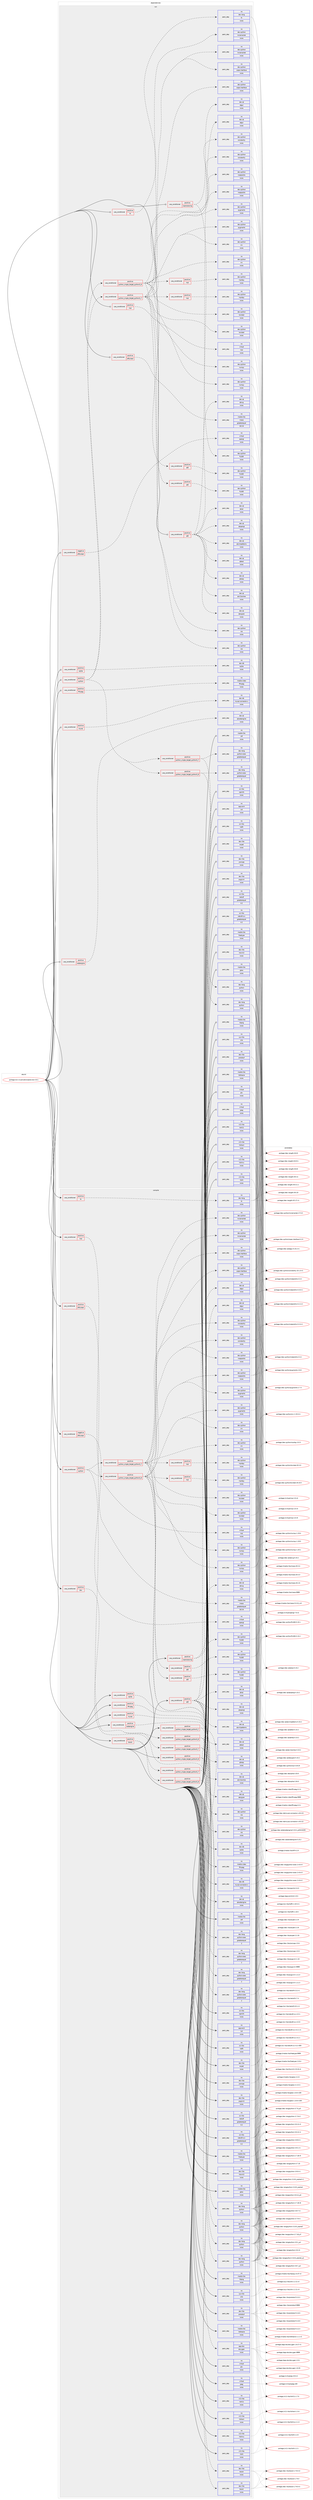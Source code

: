 digraph prolog {

# *************
# Graph options
# *************

newrank=true;
concentrate=true;
compound=true;
graph [rankdir=LR,fontname=Helvetica,fontsize=10,ranksep=1.5];#, ranksep=2.5, nodesep=0.2];
edge  [arrowhead=vee];
node  [fontname=Helvetica,fontsize=10];

# **********
# The ebuild
# **********

subgraph cluster_leftcol {
color=gray;
rank=same;
label=<<i>ebuild</i>>;
id [label="portage://sci-visualization/paraview-5.8.1", color=red, width=4, href="../sci-visualization/paraview-5.8.1.svg"];
}

# ****************
# The dependencies
# ****************

subgraph cluster_midcol {
color=gray;
label=<<i>dependencies</i>>;
subgraph cluster_compile {
fillcolor="#eeeeee";
style=filled;
label=<<i>compile</i>>;
subgraph cond2152 {
dependency7465 [label=<<TABLE BORDER="0" CELLBORDER="1" CELLSPACING="0" CELLPADDING="4"><TR><TD ROWSPAN="3" CELLPADDING="10">use_conditional</TD></TR><TR><TD>negative</TD></TR><TR><TD>offscreen</TD></TR></TABLE>>, shape=none, color=red];
subgraph pack5237 {
dependency7466 [label=<<TABLE BORDER="0" CELLBORDER="1" CELLSPACING="0" CELLPADDING="4" WIDTH="220"><TR><TD ROWSPAN="6" CELLPADDING="30">pack_dep</TD></TR><TR><TD WIDTH="110">no</TD></TR><TR><TD>virtual</TD></TR><TR><TD>opengl</TD></TR><TR><TD>none</TD></TR><TR><TD></TD></TR></TABLE>>, shape=none, color=blue];
}
dependency7465:e -> dependency7466:w [weight=20,style="dashed",arrowhead="vee"];
}
id:e -> dependency7465:w [weight=20,style="solid",arrowhead="vee"];
subgraph cond2153 {
dependency7467 [label=<<TABLE BORDER="0" CELLBORDER="1" CELLSPACING="0" CELLPADDING="4"><TR><TD ROWSPAN="3" CELLPADDING="10">use_conditional</TD></TR><TR><TD>positive</TD></TR><TR><TD>boost</TD></TR></TABLE>>, shape=none, color=red];
subgraph cond2154 {
dependency7468 [label=<<TABLE BORDER="0" CELLBORDER="1" CELLSPACING="0" CELLPADDING="4"><TR><TD ROWSPAN="3" CELLPADDING="10">use_conditional</TD></TR><TR><TD>positive</TD></TR><TR><TD>python_single_target_python3_7</TD></TR></TABLE>>, shape=none, color=red];
subgraph pack5238 {
dependency7469 [label=<<TABLE BORDER="0" CELLBORDER="1" CELLSPACING="0" CELLPADDING="4" WIDTH="220"><TR><TD ROWSPAN="6" CELLPADDING="30">pack_dep</TD></TR><TR><TD WIDTH="110">no</TD></TR><TR><TD>dev-libs</TD></TR><TR><TD>boost</TD></TR><TR><TD>none</TD></TR><TR><TD></TD></TR></TABLE>>, shape=none, color=blue];
}
dependency7468:e -> dependency7469:w [weight=20,style="dashed",arrowhead="vee"];
}
dependency7467:e -> dependency7468:w [weight=20,style="dashed",arrowhead="vee"];
subgraph cond2155 {
dependency7470 [label=<<TABLE BORDER="0" CELLBORDER="1" CELLSPACING="0" CELLPADDING="4"><TR><TD ROWSPAN="3" CELLPADDING="10">use_conditional</TD></TR><TR><TD>positive</TD></TR><TR><TD>python_single_target_python3_8</TD></TR></TABLE>>, shape=none, color=red];
subgraph pack5239 {
dependency7471 [label=<<TABLE BORDER="0" CELLBORDER="1" CELLSPACING="0" CELLPADDING="4" WIDTH="220"><TR><TD ROWSPAN="6" CELLPADDING="30">pack_dep</TD></TR><TR><TD WIDTH="110">no</TD></TR><TR><TD>dev-libs</TD></TR><TR><TD>boost</TD></TR><TR><TD>none</TD></TR><TR><TD></TD></TR></TABLE>>, shape=none, color=blue];
}
dependency7470:e -> dependency7471:w [weight=20,style="dashed",arrowhead="vee"];
}
dependency7467:e -> dependency7470:w [weight=20,style="dashed",arrowhead="vee"];
}
id:e -> dependency7467:w [weight=20,style="solid",arrowhead="vee"];
subgraph cond2156 {
dependency7472 [label=<<TABLE BORDER="0" CELLBORDER="1" CELLSPACING="0" CELLPADDING="4"><TR><TD ROWSPAN="3" CELLPADDING="10">use_conditional</TD></TR><TR><TD>positive</TD></TR><TR><TD>coprocessing</TD></TR></TABLE>>, shape=none, color=red];
subgraph pack5240 {
dependency7473 [label=<<TABLE BORDER="0" CELLBORDER="1" CELLSPACING="0" CELLPADDING="4" WIDTH="220"><TR><TD ROWSPAN="6" CELLPADDING="30">pack_dep</TD></TR><TR><TD WIDTH="110">no</TD></TR><TR><TD>dev-python</TD></TR><TR><TD>PyQt5</TD></TR><TR><TD>none</TD></TR><TR><TD></TD></TR></TABLE>>, shape=none, color=blue];
}
dependency7472:e -> dependency7473:w [weight=20,style="dashed",arrowhead="vee"];
subgraph pack5241 {
dependency7474 [label=<<TABLE BORDER="0" CELLBORDER="1" CELLSPACING="0" CELLPADDING="4" WIDTH="220"><TR><TD ROWSPAN="6" CELLPADDING="30">pack_dep</TD></TR><TR><TD WIDTH="110">no</TD></TR><TR><TD>dev-qt</TD></TR><TR><TD>qtgui</TD></TR><TR><TD>none</TD></TR><TR><TD></TD></TR></TABLE>>, shape=none, color=blue];
}
dependency7472:e -> dependency7474:w [weight=20,style="dashed",arrowhead="vee"];
}
id:e -> dependency7472:w [weight=20,style="solid",arrowhead="vee"];
subgraph cond2157 {
dependency7475 [label=<<TABLE BORDER="0" CELLBORDER="1" CELLSPACING="0" CELLPADDING="4"><TR><TD ROWSPAN="3" CELLPADDING="10">use_conditional</TD></TR><TR><TD>positive</TD></TR><TR><TD>doc</TD></TR></TABLE>>, shape=none, color=red];
subgraph pack5242 {
dependency7476 [label=<<TABLE BORDER="0" CELLBORDER="1" CELLSPACING="0" CELLPADDING="4" WIDTH="220"><TR><TD ROWSPAN="6" CELLPADDING="30">pack_dep</TD></TR><TR><TD WIDTH="110">no</TD></TR><TR><TD>app-doc</TD></TR><TR><TD>doxygen</TD></TR><TR><TD>none</TD></TR><TR><TD></TD></TR></TABLE>>, shape=none, color=blue];
}
dependency7475:e -> dependency7476:w [weight=20,style="dashed",arrowhead="vee"];
}
id:e -> dependency7475:w [weight=20,style="solid",arrowhead="vee"];
subgraph cond2158 {
dependency7477 [label=<<TABLE BORDER="0" CELLBORDER="1" CELLSPACING="0" CELLPADDING="4"><TR><TD ROWSPAN="3" CELLPADDING="10">use_conditional</TD></TR><TR><TD>positive</TD></TR><TR><TD>ffmpeg</TD></TR></TABLE>>, shape=none, color=red];
subgraph pack5243 {
dependency7478 [label=<<TABLE BORDER="0" CELLBORDER="1" CELLSPACING="0" CELLPADDING="4" WIDTH="220"><TR><TD ROWSPAN="6" CELLPADDING="30">pack_dep</TD></TR><TR><TD WIDTH="110">no</TD></TR><TR><TD>media-video</TD></TR><TR><TD>ffmpeg</TD></TR><TR><TD>none</TD></TR><TR><TD></TD></TR></TABLE>>, shape=none, color=blue];
}
dependency7477:e -> dependency7478:w [weight=20,style="dashed",arrowhead="vee"];
}
id:e -> dependency7477:w [weight=20,style="solid",arrowhead="vee"];
subgraph cond2159 {
dependency7479 [label=<<TABLE BORDER="0" CELLBORDER="1" CELLSPACING="0" CELLPADDING="4"><TR><TD ROWSPAN="3" CELLPADDING="10">use_conditional</TD></TR><TR><TD>positive</TD></TR><TR><TD>mpi</TD></TR></TABLE>>, shape=none, color=red];
subgraph pack5244 {
dependency7480 [label=<<TABLE BORDER="0" CELLBORDER="1" CELLSPACING="0" CELLPADDING="4" WIDTH="220"><TR><TD ROWSPAN="6" CELLPADDING="30">pack_dep</TD></TR><TR><TD WIDTH="110">no</TD></TR><TR><TD>virtual</TD></TR><TR><TD>mpi</TD></TR><TR><TD>none</TD></TR><TR><TD></TD></TR></TABLE>>, shape=none, color=blue];
}
dependency7479:e -> dependency7480:w [weight=20,style="dashed",arrowhead="vee"];
}
id:e -> dependency7479:w [weight=20,style="solid",arrowhead="vee"];
subgraph cond2160 {
dependency7481 [label=<<TABLE BORDER="0" CELLBORDER="1" CELLSPACING="0" CELLPADDING="4"><TR><TD ROWSPAN="3" CELLPADDING="10">use_conditional</TD></TR><TR><TD>positive</TD></TR><TR><TD>mysql</TD></TR></TABLE>>, shape=none, color=red];
subgraph pack5245 {
dependency7482 [label=<<TABLE BORDER="0" CELLBORDER="1" CELLSPACING="0" CELLPADDING="4" WIDTH="220"><TR><TD ROWSPAN="6" CELLPADDING="30">pack_dep</TD></TR><TR><TD WIDTH="110">no</TD></TR><TR><TD>dev-db</TD></TR><TR><TD>mysql-connector-c</TD></TR><TR><TD>none</TD></TR><TR><TD></TD></TR></TABLE>>, shape=none, color=blue];
}
dependency7481:e -> dependency7482:w [weight=20,style="dashed",arrowhead="vee"];
}
id:e -> dependency7481:w [weight=20,style="solid",arrowhead="vee"];
subgraph cond2161 {
dependency7483 [label=<<TABLE BORDER="0" CELLBORDER="1" CELLSPACING="0" CELLPADDING="4"><TR><TD ROWSPAN="3" CELLPADDING="10">use_conditional</TD></TR><TR><TD>positive</TD></TR><TR><TD>offscreen</TD></TR></TABLE>>, shape=none, color=red];
subgraph pack5246 {
dependency7484 [label=<<TABLE BORDER="0" CELLBORDER="1" CELLSPACING="0" CELLPADDING="4" WIDTH="220"><TR><TD ROWSPAN="6" CELLPADDING="30">pack_dep</TD></TR><TR><TD WIDTH="110">no</TD></TR><TR><TD>media-libs</TD></TR><TR><TD>mesa</TD></TR><TR><TD>greaterequal</TD></TR><TR><TD>18.3.6</TD></TR></TABLE>>, shape=none, color=blue];
}
dependency7483:e -> dependency7484:w [weight=20,style="dashed",arrowhead="vee"];
}
id:e -> dependency7483:w [weight=20,style="solid",arrowhead="vee"];
subgraph cond2162 {
dependency7485 [label=<<TABLE BORDER="0" CELLBORDER="1" CELLSPACING="0" CELLPADDING="4"><TR><TD ROWSPAN="3" CELLPADDING="10">use_conditional</TD></TR><TR><TD>positive</TD></TR><TR><TD>python</TD></TR></TABLE>>, shape=none, color=red];
subgraph cond2163 {
dependency7486 [label=<<TABLE BORDER="0" CELLBORDER="1" CELLSPACING="0" CELLPADDING="4"><TR><TD ROWSPAN="3" CELLPADDING="10">use_conditional</TD></TR><TR><TD>positive</TD></TR><TR><TD>python_single_target_python3_7</TD></TR></TABLE>>, shape=none, color=red];
subgraph pack5247 {
dependency7487 [label=<<TABLE BORDER="0" CELLBORDER="1" CELLSPACING="0" CELLPADDING="4" WIDTH="220"><TR><TD ROWSPAN="6" CELLPADDING="30">pack_dep</TD></TR><TR><TD WIDTH="110">no</TD></TR><TR><TD>dev-lang</TD></TR><TR><TD>python</TD></TR><TR><TD>none</TD></TR><TR><TD></TD></TR></TABLE>>, shape=none, color=blue];
}
dependency7486:e -> dependency7487:w [weight=20,style="dashed",arrowhead="vee"];
subgraph pack5248 {
dependency7488 [label=<<TABLE BORDER="0" CELLBORDER="1" CELLSPACING="0" CELLPADDING="4" WIDTH="220"><TR><TD ROWSPAN="6" CELLPADDING="30">pack_dep</TD></TR><TR><TD WIDTH="110">no</TD></TR><TR><TD>dev-lang</TD></TR><TR><TD>python-exec</TD></TR><TR><TD>greaterequal</TD></TR><TR><TD>2</TD></TR></TABLE>>, shape=none, color=blue];
}
dependency7486:e -> dependency7488:w [weight=20,style="dashed",arrowhead="vee"];
}
dependency7485:e -> dependency7486:w [weight=20,style="dashed",arrowhead="vee"];
subgraph cond2164 {
dependency7489 [label=<<TABLE BORDER="0" CELLBORDER="1" CELLSPACING="0" CELLPADDING="4"><TR><TD ROWSPAN="3" CELLPADDING="10">use_conditional</TD></TR><TR><TD>positive</TD></TR><TR><TD>python_single_target_python3_8</TD></TR></TABLE>>, shape=none, color=red];
subgraph pack5249 {
dependency7490 [label=<<TABLE BORDER="0" CELLBORDER="1" CELLSPACING="0" CELLPADDING="4" WIDTH="220"><TR><TD ROWSPAN="6" CELLPADDING="30">pack_dep</TD></TR><TR><TD WIDTH="110">no</TD></TR><TR><TD>dev-lang</TD></TR><TR><TD>python</TD></TR><TR><TD>none</TD></TR><TR><TD></TD></TR></TABLE>>, shape=none, color=blue];
}
dependency7489:e -> dependency7490:w [weight=20,style="dashed",arrowhead="vee"];
subgraph pack5250 {
dependency7491 [label=<<TABLE BORDER="0" CELLBORDER="1" CELLSPACING="0" CELLPADDING="4" WIDTH="220"><TR><TD ROWSPAN="6" CELLPADDING="30">pack_dep</TD></TR><TR><TD WIDTH="110">no</TD></TR><TR><TD>dev-lang</TD></TR><TR><TD>python-exec</TD></TR><TR><TD>greaterequal</TD></TR><TR><TD>2</TD></TR></TABLE>>, shape=none, color=blue];
}
dependency7489:e -> dependency7491:w [weight=20,style="dashed",arrowhead="vee"];
}
dependency7485:e -> dependency7489:w [weight=20,style="dashed",arrowhead="vee"];
subgraph cond2165 {
dependency7492 [label=<<TABLE BORDER="0" CELLBORDER="1" CELLSPACING="0" CELLPADDING="4"><TR><TD ROWSPAN="3" CELLPADDING="10">use_conditional</TD></TR><TR><TD>positive</TD></TR><TR><TD>python_single_target_python3_7</TD></TR></TABLE>>, shape=none, color=red];
subgraph pack5251 {
dependency7493 [label=<<TABLE BORDER="0" CELLBORDER="1" CELLSPACING="0" CELLPADDING="4" WIDTH="220"><TR><TD ROWSPAN="6" CELLPADDING="30">pack_dep</TD></TR><TR><TD WIDTH="110">no</TD></TR><TR><TD>dev-python</TD></TR><TR><TD>constantly</TD></TR><TR><TD>none</TD></TR><TR><TD></TD></TR></TABLE>>, shape=none, color=blue];
}
dependency7492:e -> dependency7493:w [weight=20,style="dashed",arrowhead="vee"];
subgraph pack5252 {
dependency7494 [label=<<TABLE BORDER="0" CELLBORDER="1" CELLSPACING="0" CELLPADDING="4" WIDTH="220"><TR><TD ROWSPAN="6" CELLPADDING="30">pack_dep</TD></TR><TR><TD WIDTH="110">no</TD></TR><TR><TD>dev-python</TD></TR><TR><TD>incremental</TD></TR><TR><TD>none</TD></TR><TR><TD></TD></TR></TABLE>>, shape=none, color=blue];
}
dependency7492:e -> dependency7494:w [weight=20,style="dashed",arrowhead="vee"];
subgraph pack5253 {
dependency7495 [label=<<TABLE BORDER="0" CELLBORDER="1" CELLSPACING="0" CELLPADDING="4" WIDTH="220"><TR><TD ROWSPAN="6" CELLPADDING="30">pack_dep</TD></TR><TR><TD WIDTH="110">no</TD></TR><TR><TD>dev-python</TD></TR><TR><TD>matplotlib</TD></TR><TR><TD>none</TD></TR><TR><TD></TD></TR></TABLE>>, shape=none, color=blue];
}
dependency7492:e -> dependency7495:w [weight=20,style="dashed",arrowhead="vee"];
subgraph pack5254 {
dependency7496 [label=<<TABLE BORDER="0" CELLBORDER="1" CELLSPACING="0" CELLPADDING="4" WIDTH="220"><TR><TD ROWSPAN="6" CELLPADDING="30">pack_dep</TD></TR><TR><TD WIDTH="110">no</TD></TR><TR><TD>dev-python</TD></TR><TR><TD>numpy</TD></TR><TR><TD>none</TD></TR><TR><TD></TD></TR></TABLE>>, shape=none, color=blue];
}
dependency7492:e -> dependency7496:w [weight=20,style="dashed",arrowhead="vee"];
subgraph pack5255 {
dependency7497 [label=<<TABLE BORDER="0" CELLBORDER="1" CELLSPACING="0" CELLPADDING="4" WIDTH="220"><TR><TD ROWSPAN="6" CELLPADDING="30">pack_dep</TD></TR><TR><TD WIDTH="110">no</TD></TR><TR><TD>dev-python</TD></TR><TR><TD>pygments</TD></TR><TR><TD>none</TD></TR><TR><TD></TD></TR></TABLE>>, shape=none, color=blue];
}
dependency7492:e -> dependency7497:w [weight=20,style="dashed",arrowhead="vee"];
subgraph pack5256 {
dependency7498 [label=<<TABLE BORDER="0" CELLBORDER="1" CELLSPACING="0" CELLPADDING="4" WIDTH="220"><TR><TD ROWSPAN="6" CELLPADDING="30">pack_dep</TD></TR><TR><TD WIDTH="110">no</TD></TR><TR><TD>dev-python</TD></TR><TR><TD>sip</TD></TR><TR><TD>none</TD></TR><TR><TD></TD></TR></TABLE>>, shape=none, color=blue];
}
dependency7492:e -> dependency7498:w [weight=20,style="dashed",arrowhead="vee"];
subgraph pack5257 {
dependency7499 [label=<<TABLE BORDER="0" CELLBORDER="1" CELLSPACING="0" CELLPADDING="4" WIDTH="220"><TR><TD ROWSPAN="6" CELLPADDING="30">pack_dep</TD></TR><TR><TD WIDTH="110">no</TD></TR><TR><TD>dev-python</TD></TR><TR><TD>six</TD></TR><TR><TD>none</TD></TR><TR><TD></TD></TR></TABLE>>, shape=none, color=blue];
}
dependency7492:e -> dependency7499:w [weight=20,style="dashed",arrowhead="vee"];
subgraph pack5258 {
dependency7500 [label=<<TABLE BORDER="0" CELLBORDER="1" CELLSPACING="0" CELLPADDING="4" WIDTH="220"><TR><TD ROWSPAN="6" CELLPADDING="30">pack_dep</TD></TR><TR><TD WIDTH="110">no</TD></TR><TR><TD>dev-python</TD></TR><TR><TD>twisted</TD></TR><TR><TD>none</TD></TR><TR><TD></TD></TR></TABLE>>, shape=none, color=blue];
}
dependency7492:e -> dependency7500:w [weight=20,style="dashed",arrowhead="vee"];
subgraph pack5259 {
dependency7501 [label=<<TABLE BORDER="0" CELLBORDER="1" CELLSPACING="0" CELLPADDING="4" WIDTH="220"><TR><TD ROWSPAN="6" CELLPADDING="30">pack_dep</TD></TR><TR><TD WIDTH="110">no</TD></TR><TR><TD>dev-python</TD></TR><TR><TD>zope-interface</TD></TR><TR><TD>none</TD></TR><TR><TD></TD></TR></TABLE>>, shape=none, color=blue];
}
dependency7492:e -> dependency7501:w [weight=20,style="dashed",arrowhead="vee"];
subgraph cond2166 {
dependency7502 [label=<<TABLE BORDER="0" CELLBORDER="1" CELLSPACING="0" CELLPADDING="4"><TR><TD ROWSPAN="3" CELLPADDING="10">use_conditional</TD></TR><TR><TD>positive</TD></TR><TR><TD>mpi</TD></TR></TABLE>>, shape=none, color=red];
subgraph pack5260 {
dependency7503 [label=<<TABLE BORDER="0" CELLBORDER="1" CELLSPACING="0" CELLPADDING="4" WIDTH="220"><TR><TD ROWSPAN="6" CELLPADDING="30">pack_dep</TD></TR><TR><TD WIDTH="110">no</TD></TR><TR><TD>dev-python</TD></TR><TR><TD>mpi4py</TD></TR><TR><TD>none</TD></TR><TR><TD></TD></TR></TABLE>>, shape=none, color=blue];
}
dependency7502:e -> dependency7503:w [weight=20,style="dashed",arrowhead="vee"];
}
dependency7492:e -> dependency7502:w [weight=20,style="dashed",arrowhead="vee"];
subgraph cond2167 {
dependency7504 [label=<<TABLE BORDER="0" CELLBORDER="1" CELLSPACING="0" CELLPADDING="4"><TR><TD ROWSPAN="3" CELLPADDING="10">use_conditional</TD></TR><TR><TD>positive</TD></TR><TR><TD>qt5</TD></TR></TABLE>>, shape=none, color=red];
subgraph pack5261 {
dependency7505 [label=<<TABLE BORDER="0" CELLBORDER="1" CELLSPACING="0" CELLPADDING="4" WIDTH="220"><TR><TD ROWSPAN="6" CELLPADDING="30">pack_dep</TD></TR><TR><TD WIDTH="110">no</TD></TR><TR><TD>dev-python</TD></TR><TR><TD>PyQt5</TD></TR><TR><TD>none</TD></TR><TR><TD></TD></TR></TABLE>>, shape=none, color=blue];
}
dependency7504:e -> dependency7505:w [weight=20,style="dashed",arrowhead="vee"];
}
dependency7492:e -> dependency7504:w [weight=20,style="dashed",arrowhead="vee"];
}
dependency7485:e -> dependency7492:w [weight=20,style="dashed",arrowhead="vee"];
subgraph cond2168 {
dependency7506 [label=<<TABLE BORDER="0" CELLBORDER="1" CELLSPACING="0" CELLPADDING="4"><TR><TD ROWSPAN="3" CELLPADDING="10">use_conditional</TD></TR><TR><TD>positive</TD></TR><TR><TD>python_single_target_python3_8</TD></TR></TABLE>>, shape=none, color=red];
subgraph pack5262 {
dependency7507 [label=<<TABLE BORDER="0" CELLBORDER="1" CELLSPACING="0" CELLPADDING="4" WIDTH="220"><TR><TD ROWSPAN="6" CELLPADDING="30">pack_dep</TD></TR><TR><TD WIDTH="110">no</TD></TR><TR><TD>dev-python</TD></TR><TR><TD>constantly</TD></TR><TR><TD>none</TD></TR><TR><TD></TD></TR></TABLE>>, shape=none, color=blue];
}
dependency7506:e -> dependency7507:w [weight=20,style="dashed",arrowhead="vee"];
subgraph pack5263 {
dependency7508 [label=<<TABLE BORDER="0" CELLBORDER="1" CELLSPACING="0" CELLPADDING="4" WIDTH="220"><TR><TD ROWSPAN="6" CELLPADDING="30">pack_dep</TD></TR><TR><TD WIDTH="110">no</TD></TR><TR><TD>dev-python</TD></TR><TR><TD>incremental</TD></TR><TR><TD>none</TD></TR><TR><TD></TD></TR></TABLE>>, shape=none, color=blue];
}
dependency7506:e -> dependency7508:w [weight=20,style="dashed",arrowhead="vee"];
subgraph pack5264 {
dependency7509 [label=<<TABLE BORDER="0" CELLBORDER="1" CELLSPACING="0" CELLPADDING="4" WIDTH="220"><TR><TD ROWSPAN="6" CELLPADDING="30">pack_dep</TD></TR><TR><TD WIDTH="110">no</TD></TR><TR><TD>dev-python</TD></TR><TR><TD>matplotlib</TD></TR><TR><TD>none</TD></TR><TR><TD></TD></TR></TABLE>>, shape=none, color=blue];
}
dependency7506:e -> dependency7509:w [weight=20,style="dashed",arrowhead="vee"];
subgraph pack5265 {
dependency7510 [label=<<TABLE BORDER="0" CELLBORDER="1" CELLSPACING="0" CELLPADDING="4" WIDTH="220"><TR><TD ROWSPAN="6" CELLPADDING="30">pack_dep</TD></TR><TR><TD WIDTH="110">no</TD></TR><TR><TD>dev-python</TD></TR><TR><TD>numpy</TD></TR><TR><TD>none</TD></TR><TR><TD></TD></TR></TABLE>>, shape=none, color=blue];
}
dependency7506:e -> dependency7510:w [weight=20,style="dashed",arrowhead="vee"];
subgraph pack5266 {
dependency7511 [label=<<TABLE BORDER="0" CELLBORDER="1" CELLSPACING="0" CELLPADDING="4" WIDTH="220"><TR><TD ROWSPAN="6" CELLPADDING="30">pack_dep</TD></TR><TR><TD WIDTH="110">no</TD></TR><TR><TD>dev-python</TD></TR><TR><TD>pygments</TD></TR><TR><TD>none</TD></TR><TR><TD></TD></TR></TABLE>>, shape=none, color=blue];
}
dependency7506:e -> dependency7511:w [weight=20,style="dashed",arrowhead="vee"];
subgraph pack5267 {
dependency7512 [label=<<TABLE BORDER="0" CELLBORDER="1" CELLSPACING="0" CELLPADDING="4" WIDTH="220"><TR><TD ROWSPAN="6" CELLPADDING="30">pack_dep</TD></TR><TR><TD WIDTH="110">no</TD></TR><TR><TD>dev-python</TD></TR><TR><TD>sip</TD></TR><TR><TD>none</TD></TR><TR><TD></TD></TR></TABLE>>, shape=none, color=blue];
}
dependency7506:e -> dependency7512:w [weight=20,style="dashed",arrowhead="vee"];
subgraph pack5268 {
dependency7513 [label=<<TABLE BORDER="0" CELLBORDER="1" CELLSPACING="0" CELLPADDING="4" WIDTH="220"><TR><TD ROWSPAN="6" CELLPADDING="30">pack_dep</TD></TR><TR><TD WIDTH="110">no</TD></TR><TR><TD>dev-python</TD></TR><TR><TD>six</TD></TR><TR><TD>none</TD></TR><TR><TD></TD></TR></TABLE>>, shape=none, color=blue];
}
dependency7506:e -> dependency7513:w [weight=20,style="dashed",arrowhead="vee"];
subgraph pack5269 {
dependency7514 [label=<<TABLE BORDER="0" CELLBORDER="1" CELLSPACING="0" CELLPADDING="4" WIDTH="220"><TR><TD ROWSPAN="6" CELLPADDING="30">pack_dep</TD></TR><TR><TD WIDTH="110">no</TD></TR><TR><TD>dev-python</TD></TR><TR><TD>twisted</TD></TR><TR><TD>none</TD></TR><TR><TD></TD></TR></TABLE>>, shape=none, color=blue];
}
dependency7506:e -> dependency7514:w [weight=20,style="dashed",arrowhead="vee"];
subgraph pack5270 {
dependency7515 [label=<<TABLE BORDER="0" CELLBORDER="1" CELLSPACING="0" CELLPADDING="4" WIDTH="220"><TR><TD ROWSPAN="6" CELLPADDING="30">pack_dep</TD></TR><TR><TD WIDTH="110">no</TD></TR><TR><TD>dev-python</TD></TR><TR><TD>zope-interface</TD></TR><TR><TD>none</TD></TR><TR><TD></TD></TR></TABLE>>, shape=none, color=blue];
}
dependency7506:e -> dependency7515:w [weight=20,style="dashed",arrowhead="vee"];
subgraph cond2169 {
dependency7516 [label=<<TABLE BORDER="0" CELLBORDER="1" CELLSPACING="0" CELLPADDING="4"><TR><TD ROWSPAN="3" CELLPADDING="10">use_conditional</TD></TR><TR><TD>positive</TD></TR><TR><TD>mpi</TD></TR></TABLE>>, shape=none, color=red];
subgraph pack5271 {
dependency7517 [label=<<TABLE BORDER="0" CELLBORDER="1" CELLSPACING="0" CELLPADDING="4" WIDTH="220"><TR><TD ROWSPAN="6" CELLPADDING="30">pack_dep</TD></TR><TR><TD WIDTH="110">no</TD></TR><TR><TD>dev-python</TD></TR><TR><TD>mpi4py</TD></TR><TR><TD>none</TD></TR><TR><TD></TD></TR></TABLE>>, shape=none, color=blue];
}
dependency7516:e -> dependency7517:w [weight=20,style="dashed",arrowhead="vee"];
}
dependency7506:e -> dependency7516:w [weight=20,style="dashed",arrowhead="vee"];
subgraph cond2170 {
dependency7518 [label=<<TABLE BORDER="0" CELLBORDER="1" CELLSPACING="0" CELLPADDING="4"><TR><TD ROWSPAN="3" CELLPADDING="10">use_conditional</TD></TR><TR><TD>positive</TD></TR><TR><TD>qt5</TD></TR></TABLE>>, shape=none, color=red];
subgraph pack5272 {
dependency7519 [label=<<TABLE BORDER="0" CELLBORDER="1" CELLSPACING="0" CELLPADDING="4" WIDTH="220"><TR><TD ROWSPAN="6" CELLPADDING="30">pack_dep</TD></TR><TR><TD WIDTH="110">no</TD></TR><TR><TD>dev-python</TD></TR><TR><TD>PyQt5</TD></TR><TR><TD>none</TD></TR><TR><TD></TD></TR></TABLE>>, shape=none, color=blue];
}
dependency7518:e -> dependency7519:w [weight=20,style="dashed",arrowhead="vee"];
}
dependency7506:e -> dependency7518:w [weight=20,style="dashed",arrowhead="vee"];
}
dependency7485:e -> dependency7506:w [weight=20,style="dashed",arrowhead="vee"];
}
id:e -> dependency7485:w [weight=20,style="solid",arrowhead="vee"];
subgraph cond2171 {
dependency7520 [label=<<TABLE BORDER="0" CELLBORDER="1" CELLSPACING="0" CELLPADDING="4"><TR><TD ROWSPAN="3" CELLPADDING="10">use_conditional</TD></TR><TR><TD>positive</TD></TR><TR><TD>python_single_target_python3_7</TD></TR></TABLE>>, shape=none, color=red];
subgraph pack5273 {
dependency7521 [label=<<TABLE BORDER="0" CELLBORDER="1" CELLSPACING="0" CELLPADDING="4" WIDTH="220"><TR><TD ROWSPAN="6" CELLPADDING="30">pack_dep</TD></TR><TR><TD WIDTH="110">no</TD></TR><TR><TD>dev-lang</TD></TR><TR><TD>python</TD></TR><TR><TD>none</TD></TR><TR><TD></TD></TR></TABLE>>, shape=none, color=blue];
}
dependency7520:e -> dependency7521:w [weight=20,style="dashed",arrowhead="vee"];
subgraph pack5274 {
dependency7522 [label=<<TABLE BORDER="0" CELLBORDER="1" CELLSPACING="0" CELLPADDING="4" WIDTH="220"><TR><TD ROWSPAN="6" CELLPADDING="30">pack_dep</TD></TR><TR><TD WIDTH="110">no</TD></TR><TR><TD>dev-lang</TD></TR><TR><TD>python-exec</TD></TR><TR><TD>greaterequal</TD></TR><TR><TD>2</TD></TR></TABLE>>, shape=none, color=blue];
}
dependency7520:e -> dependency7522:w [weight=20,style="dashed",arrowhead="vee"];
}
id:e -> dependency7520:w [weight=20,style="solid",arrowhead="vee"];
subgraph cond2172 {
dependency7523 [label=<<TABLE BORDER="0" CELLBORDER="1" CELLSPACING="0" CELLPADDING="4"><TR><TD ROWSPAN="3" CELLPADDING="10">use_conditional</TD></TR><TR><TD>positive</TD></TR><TR><TD>python_single_target_python3_8</TD></TR></TABLE>>, shape=none, color=red];
subgraph pack5275 {
dependency7524 [label=<<TABLE BORDER="0" CELLBORDER="1" CELLSPACING="0" CELLPADDING="4" WIDTH="220"><TR><TD ROWSPAN="6" CELLPADDING="30">pack_dep</TD></TR><TR><TD WIDTH="110">no</TD></TR><TR><TD>dev-lang</TD></TR><TR><TD>python</TD></TR><TR><TD>none</TD></TR><TR><TD></TD></TR></TABLE>>, shape=none, color=blue];
}
dependency7523:e -> dependency7524:w [weight=20,style="dashed",arrowhead="vee"];
subgraph pack5276 {
dependency7525 [label=<<TABLE BORDER="0" CELLBORDER="1" CELLSPACING="0" CELLPADDING="4" WIDTH="220"><TR><TD ROWSPAN="6" CELLPADDING="30">pack_dep</TD></TR><TR><TD WIDTH="110">no</TD></TR><TR><TD>dev-lang</TD></TR><TR><TD>python-exec</TD></TR><TR><TD>greaterequal</TD></TR><TR><TD>2</TD></TR></TABLE>>, shape=none, color=blue];
}
dependency7523:e -> dependency7525:w [weight=20,style="dashed",arrowhead="vee"];
}
id:e -> dependency7523:w [weight=20,style="solid",arrowhead="vee"];
subgraph cond2173 {
dependency7526 [label=<<TABLE BORDER="0" CELLBORDER="1" CELLSPACING="0" CELLPADDING="4"><TR><TD ROWSPAN="3" CELLPADDING="10">use_conditional</TD></TR><TR><TD>positive</TD></TR><TR><TD>qt5</TD></TR></TABLE>>, shape=none, color=red];
subgraph pack5277 {
dependency7527 [label=<<TABLE BORDER="0" CELLBORDER="1" CELLSPACING="0" CELLPADDING="4" WIDTH="220"><TR><TD ROWSPAN="6" CELLPADDING="30">pack_dep</TD></TR><TR><TD WIDTH="110">no</TD></TR><TR><TD>dev-qt</TD></TR><TR><TD>designer</TD></TR><TR><TD>none</TD></TR><TR><TD></TD></TR></TABLE>>, shape=none, color=blue];
}
dependency7526:e -> dependency7527:w [weight=20,style="dashed",arrowhead="vee"];
subgraph pack5278 {
dependency7528 [label=<<TABLE BORDER="0" CELLBORDER="1" CELLSPACING="0" CELLPADDING="4" WIDTH="220"><TR><TD ROWSPAN="6" CELLPADDING="30">pack_dep</TD></TR><TR><TD WIDTH="110">no</TD></TR><TR><TD>dev-qt</TD></TR><TR><TD>qtgui</TD></TR><TR><TD>none</TD></TR><TR><TD></TD></TR></TABLE>>, shape=none, color=blue];
}
dependency7526:e -> dependency7528:w [weight=20,style="dashed",arrowhead="vee"];
subgraph pack5279 {
dependency7529 [label=<<TABLE BORDER="0" CELLBORDER="1" CELLSPACING="0" CELLPADDING="4" WIDTH="220"><TR><TD ROWSPAN="6" CELLPADDING="30">pack_dep</TD></TR><TR><TD WIDTH="110">no</TD></TR><TR><TD>dev-qt</TD></TR><TR><TD>qthelp</TD></TR><TR><TD>none</TD></TR><TR><TD></TD></TR></TABLE>>, shape=none, color=blue];
}
dependency7526:e -> dependency7529:w [weight=20,style="dashed",arrowhead="vee"];
subgraph pack5280 {
dependency7530 [label=<<TABLE BORDER="0" CELLBORDER="1" CELLSPACING="0" CELLPADDING="4" WIDTH="220"><TR><TD ROWSPAN="6" CELLPADDING="30">pack_dep</TD></TR><TR><TD WIDTH="110">no</TD></TR><TR><TD>dev-qt</TD></TR><TR><TD>qtopengl</TD></TR><TR><TD>none</TD></TR><TR><TD></TD></TR></TABLE>>, shape=none, color=blue];
}
dependency7526:e -> dependency7530:w [weight=20,style="dashed",arrowhead="vee"];
subgraph pack5281 {
dependency7531 [label=<<TABLE BORDER="0" CELLBORDER="1" CELLSPACING="0" CELLPADDING="4" WIDTH="220"><TR><TD ROWSPAN="6" CELLPADDING="30">pack_dep</TD></TR><TR><TD WIDTH="110">no</TD></TR><TR><TD>dev-qt</TD></TR><TR><TD>qtsql</TD></TR><TR><TD>none</TD></TR><TR><TD></TD></TR></TABLE>>, shape=none, color=blue];
}
dependency7526:e -> dependency7531:w [weight=20,style="dashed",arrowhead="vee"];
subgraph pack5282 {
dependency7532 [label=<<TABLE BORDER="0" CELLBORDER="1" CELLSPACING="0" CELLPADDING="4" WIDTH="220"><TR><TD ROWSPAN="6" CELLPADDING="30">pack_dep</TD></TR><TR><TD WIDTH="110">no</TD></TR><TR><TD>dev-qt</TD></TR><TR><TD>qtsvg</TD></TR><TR><TD>none</TD></TR><TR><TD></TD></TR></TABLE>>, shape=none, color=blue];
}
dependency7526:e -> dependency7532:w [weight=20,style="dashed",arrowhead="vee"];
subgraph pack5283 {
dependency7533 [label=<<TABLE BORDER="0" CELLBORDER="1" CELLSPACING="0" CELLPADDING="4" WIDTH="220"><TR><TD ROWSPAN="6" CELLPADDING="30">pack_dep</TD></TR><TR><TD WIDTH="110">no</TD></TR><TR><TD>dev-qt</TD></TR><TR><TD>qttest</TD></TR><TR><TD>none</TD></TR><TR><TD></TD></TR></TABLE>>, shape=none, color=blue];
}
dependency7526:e -> dependency7533:w [weight=20,style="dashed",arrowhead="vee"];
subgraph pack5284 {
dependency7534 [label=<<TABLE BORDER="0" CELLBORDER="1" CELLSPACING="0" CELLPADDING="4" WIDTH="220"><TR><TD ROWSPAN="6" CELLPADDING="30">pack_dep</TD></TR><TR><TD WIDTH="110">no</TD></TR><TR><TD>dev-qt</TD></TR><TR><TD>qtx11extras</TD></TR><TR><TD>none</TD></TR><TR><TD></TD></TR></TABLE>>, shape=none, color=blue];
}
dependency7526:e -> dependency7534:w [weight=20,style="dashed",arrowhead="vee"];
subgraph pack5285 {
dependency7535 [label=<<TABLE BORDER="0" CELLBORDER="1" CELLSPACING="0" CELLPADDING="4" WIDTH="220"><TR><TD ROWSPAN="6" CELLPADDING="30">pack_dep</TD></TR><TR><TD WIDTH="110">no</TD></TR><TR><TD>dev-qt</TD></TR><TR><TD>qtxmlpatterns</TD></TR><TR><TD>none</TD></TR><TR><TD></TD></TR></TABLE>>, shape=none, color=blue];
}
dependency7526:e -> dependency7535:w [weight=20,style="dashed",arrowhead="vee"];
}
id:e -> dependency7526:w [weight=20,style="solid",arrowhead="vee"];
subgraph cond2174 {
dependency7536 [label=<<TABLE BORDER="0" CELLBORDER="1" CELLSPACING="0" CELLPADDING="4"><TR><TD ROWSPAN="3" CELLPADDING="10">use_conditional</TD></TR><TR><TD>positive</TD></TR><TR><TD>sqlite</TD></TR></TABLE>>, shape=none, color=red];
subgraph pack5286 {
dependency7537 [label=<<TABLE BORDER="0" CELLBORDER="1" CELLSPACING="0" CELLPADDING="4" WIDTH="220"><TR><TD ROWSPAN="6" CELLPADDING="30">pack_dep</TD></TR><TR><TD WIDTH="110">no</TD></TR><TR><TD>dev-db</TD></TR><TR><TD>sqlite</TD></TR><TR><TD>none</TD></TR><TR><TD></TD></TR></TABLE>>, shape=none, color=blue];
}
dependency7536:e -> dependency7537:w [weight=20,style="dashed",arrowhead="vee"];
}
id:e -> dependency7536:w [weight=20,style="solid",arrowhead="vee"];
subgraph cond2175 {
dependency7538 [label=<<TABLE BORDER="0" CELLBORDER="1" CELLSPACING="0" CELLPADDING="4"><TR><TD ROWSPAN="3" CELLPADDING="10">use_conditional</TD></TR><TR><TD>positive</TD></TR><TR><TD>tk</TD></TR></TABLE>>, shape=none, color=red];
subgraph pack5287 {
dependency7539 [label=<<TABLE BORDER="0" CELLBORDER="1" CELLSPACING="0" CELLPADDING="4" WIDTH="220"><TR><TD ROWSPAN="6" CELLPADDING="30">pack_dep</TD></TR><TR><TD WIDTH="110">no</TD></TR><TR><TD>dev-lang</TD></TR><TR><TD>tk</TD></TR><TR><TD>none</TD></TR><TR><TD></TD></TR></TABLE>>, shape=none, color=blue];
}
dependency7538:e -> dependency7539:w [weight=20,style="dashed",arrowhead="vee"];
}
id:e -> dependency7538:w [weight=20,style="solid",arrowhead="vee"];
subgraph cond2176 {
dependency7540 [label=<<TABLE BORDER="0" CELLBORDER="1" CELLSPACING="0" CELLPADDING="4"><TR><TD ROWSPAN="3" CELLPADDING="10">use_conditional</TD></TR><TR><TD>positive</TD></TR><TR><TD>webengine</TD></TR></TABLE>>, shape=none, color=red];
subgraph pack5288 {
dependency7541 [label=<<TABLE BORDER="0" CELLBORDER="1" CELLSPACING="0" CELLPADDING="4" WIDTH="220"><TR><TD ROWSPAN="6" CELLPADDING="30">pack_dep</TD></TR><TR><TD WIDTH="110">no</TD></TR><TR><TD>dev-qt</TD></TR><TR><TD>qtwebengine</TD></TR><TR><TD>none</TD></TR><TR><TD></TD></TR></TABLE>>, shape=none, color=blue];
}
dependency7540:e -> dependency7541:w [weight=20,style="dashed",arrowhead="vee"];
}
id:e -> dependency7540:w [weight=20,style="solid",arrowhead="vee"];
subgraph pack5289 {
dependency7542 [label=<<TABLE BORDER="0" CELLBORDER="1" CELLSPACING="0" CELLPADDING="4" WIDTH="220"><TR><TD ROWSPAN="6" CELLPADDING="30">pack_dep</TD></TR><TR><TD WIDTH="110">no</TD></TR><TR><TD>app-arch</TD></TR><TR><TD>lz4</TD></TR><TR><TD>none</TD></TR><TR><TD></TD></TR></TABLE>>, shape=none, color=blue];
}
id:e -> dependency7542:w [weight=20,style="solid",arrowhead="vee"];
subgraph pack5290 {
dependency7543 [label=<<TABLE BORDER="0" CELLBORDER="1" CELLSPACING="0" CELLPADDING="4" WIDTH="220"><TR><TD ROWSPAN="6" CELLPADDING="30">pack_dep</TD></TR><TR><TD WIDTH="110">no</TD></TR><TR><TD>dev-libs</TD></TR><TR><TD>expat</TD></TR><TR><TD>none</TD></TR><TR><TD></TD></TR></TABLE>>, shape=none, color=blue];
}
id:e -> dependency7543:w [weight=20,style="solid",arrowhead="vee"];
subgraph pack5291 {
dependency7544 [label=<<TABLE BORDER="0" CELLBORDER="1" CELLSPACING="0" CELLPADDING="4" WIDTH="220"><TR><TD ROWSPAN="6" CELLPADDING="30">pack_dep</TD></TR><TR><TD WIDTH="110">no</TD></TR><TR><TD>dev-libs</TD></TR><TR><TD>jsoncpp</TD></TR><TR><TD>none</TD></TR><TR><TD></TD></TR></TABLE>>, shape=none, color=blue];
}
id:e -> dependency7544:w [weight=20,style="solid",arrowhead="vee"];
subgraph pack5292 {
dependency7545 [label=<<TABLE BORDER="0" CELLBORDER="1" CELLSPACING="0" CELLPADDING="4" WIDTH="220"><TR><TD ROWSPAN="6" CELLPADDING="30">pack_dep</TD></TR><TR><TD WIDTH="110">no</TD></TR><TR><TD>dev-libs</TD></TR><TR><TD>libxml2</TD></TR><TR><TD>none</TD></TR><TR><TD></TD></TR></TABLE>>, shape=none, color=blue];
}
id:e -> dependency7545:w [weight=20,style="solid",arrowhead="vee"];
subgraph pack5293 {
dependency7546 [label=<<TABLE BORDER="0" CELLBORDER="1" CELLSPACING="0" CELLPADDING="4" WIDTH="220"><TR><TD ROWSPAN="6" CELLPADDING="30">pack_dep</TD></TR><TR><TD WIDTH="110">no</TD></TR><TR><TD>dev-libs</TD></TR><TR><TD>protobuf</TD></TR><TR><TD>none</TD></TR><TR><TD></TD></TR></TABLE>>, shape=none, color=blue];
}
id:e -> dependency7546:w [weight=20,style="solid",arrowhead="vee"];
subgraph pack5294 {
dependency7547 [label=<<TABLE BORDER="0" CELLBORDER="1" CELLSPACING="0" CELLPADDING="4" WIDTH="220"><TR><TD ROWSPAN="6" CELLPADDING="30">pack_dep</TD></TR><TR><TD WIDTH="110">no</TD></TR><TR><TD>dev-libs</TD></TR><TR><TD>pugixml</TD></TR><TR><TD>none</TD></TR><TR><TD></TD></TR></TABLE>>, shape=none, color=blue];
}
id:e -> dependency7547:w [weight=20,style="solid",arrowhead="vee"];
subgraph pack5295 {
dependency7548 [label=<<TABLE BORDER="0" CELLBORDER="1" CELLSPACING="0" CELLPADDING="4" WIDTH="220"><TR><TD ROWSPAN="6" CELLPADDING="30">pack_dep</TD></TR><TR><TD WIDTH="110">no</TD></TR><TR><TD>media-libs</TD></TR><TR><TD>freetype</TD></TR><TR><TD>none</TD></TR><TR><TD></TD></TR></TABLE>>, shape=none, color=blue];
}
id:e -> dependency7548:w [weight=20,style="solid",arrowhead="vee"];
subgraph pack5296 {
dependency7549 [label=<<TABLE BORDER="0" CELLBORDER="1" CELLSPACING="0" CELLPADDING="4" WIDTH="220"><TR><TD ROWSPAN="6" CELLPADDING="30">pack_dep</TD></TR><TR><TD WIDTH="110">no</TD></TR><TR><TD>media-libs</TD></TR><TR><TD>glew</TD></TR><TR><TD>none</TD></TR><TR><TD></TD></TR></TABLE>>, shape=none, color=blue];
}
id:e -> dependency7549:w [weight=20,style="solid",arrowhead="vee"];
subgraph pack5297 {
dependency7550 [label=<<TABLE BORDER="0" CELLBORDER="1" CELLSPACING="0" CELLPADDING="4" WIDTH="220"><TR><TD ROWSPAN="6" CELLPADDING="30">pack_dep</TD></TR><TR><TD WIDTH="110">no</TD></TR><TR><TD>media-libs</TD></TR><TR><TD>libpng</TD></TR><TR><TD>none</TD></TR><TR><TD></TD></TR></TABLE>>, shape=none, color=blue];
}
id:e -> dependency7550:w [weight=20,style="solid",arrowhead="vee"];
subgraph pack5298 {
dependency7551 [label=<<TABLE BORDER="0" CELLBORDER="1" CELLSPACING="0" CELLPADDING="4" WIDTH="220"><TR><TD ROWSPAN="6" CELLPADDING="30">pack_dep</TD></TR><TR><TD WIDTH="110">no</TD></TR><TR><TD>media-libs</TD></TR><TR><TD>libtheora</TD></TR><TR><TD>none</TD></TR><TR><TD></TD></TR></TABLE>>, shape=none, color=blue];
}
id:e -> dependency7551:w [weight=20,style="solid",arrowhead="vee"];
subgraph pack5299 {
dependency7552 [label=<<TABLE BORDER="0" CELLBORDER="1" CELLSPACING="0" CELLPADDING="4" WIDTH="220"><TR><TD ROWSPAN="6" CELLPADDING="30">pack_dep</TD></TR><TR><TD WIDTH="110">no</TD></TR><TR><TD>media-libs</TD></TR><TR><TD>tiff</TD></TR><TR><TD>none</TD></TR><TR><TD></TD></TR></TABLE>>, shape=none, color=blue];
}
id:e -> dependency7552:w [weight=20,style="solid",arrowhead="vee"];
subgraph pack5300 {
dependency7553 [label=<<TABLE BORDER="0" CELLBORDER="1" CELLSPACING="0" CELLPADDING="4" WIDTH="220"><TR><TD ROWSPAN="6" CELLPADDING="30">pack_dep</TD></TR><TR><TD WIDTH="110">no</TD></TR><TR><TD>sci-libs</TD></TR><TR><TD>cgnslib</TD></TR><TR><TD>none</TD></TR><TR><TD></TD></TR></TABLE>>, shape=none, color=blue];
}
id:e -> dependency7553:w [weight=20,style="solid",arrowhead="vee"];
subgraph pack5301 {
dependency7554 [label=<<TABLE BORDER="0" CELLBORDER="1" CELLSPACING="0" CELLPADDING="4" WIDTH="220"><TR><TD ROWSPAN="6" CELLPADDING="30">pack_dep</TD></TR><TR><TD WIDTH="110">no</TD></TR><TR><TD>sci-libs</TD></TR><TR><TD>hdf5</TD></TR><TR><TD>none</TD></TR><TR><TD></TD></TR></TABLE>>, shape=none, color=blue];
}
id:e -> dependency7554:w [weight=20,style="solid",arrowhead="vee"];
subgraph pack5302 {
dependency7555 [label=<<TABLE BORDER="0" CELLBORDER="1" CELLSPACING="0" CELLPADDING="4" WIDTH="220"><TR><TD ROWSPAN="6" CELLPADDING="30">pack_dep</TD></TR><TR><TD WIDTH="110">no</TD></TR><TR><TD>sci-libs</TD></TR><TR><TD>netcdf</TD></TR><TR><TD>greaterequal</TD></TR><TR><TD>4.2</TD></TR></TABLE>>, shape=none, color=blue];
}
id:e -> dependency7555:w [weight=20,style="solid",arrowhead="vee"];
subgraph pack5303 {
dependency7556 [label=<<TABLE BORDER="0" CELLBORDER="1" CELLSPACING="0" CELLPADDING="4" WIDTH="220"><TR><TD ROWSPAN="6" CELLPADDING="30">pack_dep</TD></TR><TR><TD WIDTH="110">no</TD></TR><TR><TD>sci-libs</TD></TR><TR><TD>netcdf-cxx</TD></TR><TR><TD>greaterequal</TD></TR><TR><TD>4.2</TD></TR></TABLE>>, shape=none, color=blue];
}
id:e -> dependency7556:w [weight=20,style="solid",arrowhead="vee"];
subgraph pack5304 {
dependency7557 [label=<<TABLE BORDER="0" CELLBORDER="1" CELLSPACING="0" CELLPADDING="4" WIDTH="220"><TR><TD ROWSPAN="6" CELLPADDING="30">pack_dep</TD></TR><TR><TD WIDTH="110">no</TD></TR><TR><TD>sys-libs</TD></TR><TR><TD>zlib</TD></TR><TR><TD>none</TD></TR><TR><TD></TD></TR></TABLE>>, shape=none, color=blue];
}
id:e -> dependency7557:w [weight=20,style="solid",arrowhead="vee"];
subgraph pack5305 {
dependency7558 [label=<<TABLE BORDER="0" CELLBORDER="1" CELLSPACING="0" CELLPADDING="4" WIDTH="220"><TR><TD ROWSPAN="6" CELLPADDING="30">pack_dep</TD></TR><TR><TD WIDTH="110">no</TD></TR><TR><TD>virtual</TD></TR><TR><TD>glu</TD></TR><TR><TD>none</TD></TR><TR><TD></TD></TR></TABLE>>, shape=none, color=blue];
}
id:e -> dependency7558:w [weight=20,style="solid",arrowhead="vee"];
subgraph pack5306 {
dependency7559 [label=<<TABLE BORDER="0" CELLBORDER="1" CELLSPACING="0" CELLPADDING="4" WIDTH="220"><TR><TD ROWSPAN="6" CELLPADDING="30">pack_dep</TD></TR><TR><TD WIDTH="110">no</TD></TR><TR><TD>virtual</TD></TR><TR><TD>jpeg</TD></TR><TR><TD>none</TD></TR><TR><TD></TD></TR></TABLE>>, shape=none, color=blue];
}
id:e -> dependency7559:w [weight=20,style="solid",arrowhead="vee"];
subgraph pack5307 {
dependency7560 [label=<<TABLE BORDER="0" CELLBORDER="1" CELLSPACING="0" CELLPADDING="4" WIDTH="220"><TR><TD ROWSPAN="6" CELLPADDING="30">pack_dep</TD></TR><TR><TD WIDTH="110">no</TD></TR><TR><TD>x11-libs</TD></TR><TR><TD>libX11</TD></TR><TR><TD>none</TD></TR><TR><TD></TD></TR></TABLE>>, shape=none, color=blue];
}
id:e -> dependency7560:w [weight=20,style="solid",arrowhead="vee"];
subgraph pack5308 {
dependency7561 [label=<<TABLE BORDER="0" CELLBORDER="1" CELLSPACING="0" CELLPADDING="4" WIDTH="220"><TR><TD ROWSPAN="6" CELLPADDING="30">pack_dep</TD></TR><TR><TD WIDTH="110">no</TD></TR><TR><TD>x11-libs</TD></TR><TR><TD>libXext</TD></TR><TR><TD>none</TD></TR><TR><TD></TD></TR></TABLE>>, shape=none, color=blue];
}
id:e -> dependency7561:w [weight=20,style="solid",arrowhead="vee"];
subgraph pack5309 {
dependency7562 [label=<<TABLE BORDER="0" CELLBORDER="1" CELLSPACING="0" CELLPADDING="4" WIDTH="220"><TR><TD ROWSPAN="6" CELLPADDING="30">pack_dep</TD></TR><TR><TD WIDTH="110">no</TD></TR><TR><TD>x11-libs</TD></TR><TR><TD>libXmu</TD></TR><TR><TD>none</TD></TR><TR><TD></TD></TR></TABLE>>, shape=none, color=blue];
}
id:e -> dependency7562:w [weight=20,style="solid",arrowhead="vee"];
subgraph pack5310 {
dependency7563 [label=<<TABLE BORDER="0" CELLBORDER="1" CELLSPACING="0" CELLPADDING="4" WIDTH="220"><TR><TD ROWSPAN="6" CELLPADDING="30">pack_dep</TD></TR><TR><TD WIDTH="110">no</TD></TR><TR><TD>x11-libs</TD></TR><TR><TD>libXt</TD></TR><TR><TD>none</TD></TR><TR><TD></TD></TR></TABLE>>, shape=none, color=blue];
}
id:e -> dependency7563:w [weight=20,style="solid",arrowhead="vee"];
}
subgraph cluster_compileandrun {
fillcolor="#eeeeee";
style=filled;
label=<<i>compile and run</i>>;
}
subgraph cluster_run {
fillcolor="#eeeeee";
style=filled;
label=<<i>run</i>>;
subgraph cond2177 {
dependency7564 [label=<<TABLE BORDER="0" CELLBORDER="1" CELLSPACING="0" CELLPADDING="4"><TR><TD ROWSPAN="3" CELLPADDING="10">use_conditional</TD></TR><TR><TD>negative</TD></TR><TR><TD>offscreen</TD></TR></TABLE>>, shape=none, color=red];
subgraph pack5311 {
dependency7565 [label=<<TABLE BORDER="0" CELLBORDER="1" CELLSPACING="0" CELLPADDING="4" WIDTH="220"><TR><TD ROWSPAN="6" CELLPADDING="30">pack_dep</TD></TR><TR><TD WIDTH="110">no</TD></TR><TR><TD>virtual</TD></TR><TR><TD>opengl</TD></TR><TR><TD>none</TD></TR><TR><TD></TD></TR></TABLE>>, shape=none, color=blue];
}
dependency7564:e -> dependency7565:w [weight=20,style="dashed",arrowhead="vee"];
}
id:e -> dependency7564:w [weight=20,style="solid",arrowhead="odot"];
subgraph cond2178 {
dependency7566 [label=<<TABLE BORDER="0" CELLBORDER="1" CELLSPACING="0" CELLPADDING="4"><TR><TD ROWSPAN="3" CELLPADDING="10">use_conditional</TD></TR><TR><TD>positive</TD></TR><TR><TD>coprocessing</TD></TR></TABLE>>, shape=none, color=red];
subgraph pack5312 {
dependency7567 [label=<<TABLE BORDER="0" CELLBORDER="1" CELLSPACING="0" CELLPADDING="4" WIDTH="220"><TR><TD ROWSPAN="6" CELLPADDING="30">pack_dep</TD></TR><TR><TD WIDTH="110">no</TD></TR><TR><TD>dev-python</TD></TR><TR><TD>PyQt5</TD></TR><TR><TD>none</TD></TR><TR><TD></TD></TR></TABLE>>, shape=none, color=blue];
}
dependency7566:e -> dependency7567:w [weight=20,style="dashed",arrowhead="vee"];
subgraph pack5313 {
dependency7568 [label=<<TABLE BORDER="0" CELLBORDER="1" CELLSPACING="0" CELLPADDING="4" WIDTH="220"><TR><TD ROWSPAN="6" CELLPADDING="30">pack_dep</TD></TR><TR><TD WIDTH="110">no</TD></TR><TR><TD>dev-qt</TD></TR><TR><TD>qtgui</TD></TR><TR><TD>none</TD></TR><TR><TD></TD></TR></TABLE>>, shape=none, color=blue];
}
dependency7566:e -> dependency7568:w [weight=20,style="dashed",arrowhead="vee"];
}
id:e -> dependency7566:w [weight=20,style="solid",arrowhead="odot"];
subgraph cond2179 {
dependency7569 [label=<<TABLE BORDER="0" CELLBORDER="1" CELLSPACING="0" CELLPADDING="4"><TR><TD ROWSPAN="3" CELLPADDING="10">use_conditional</TD></TR><TR><TD>positive</TD></TR><TR><TD>ffmpeg</TD></TR></TABLE>>, shape=none, color=red];
subgraph pack5314 {
dependency7570 [label=<<TABLE BORDER="0" CELLBORDER="1" CELLSPACING="0" CELLPADDING="4" WIDTH="220"><TR><TD ROWSPAN="6" CELLPADDING="30">pack_dep</TD></TR><TR><TD WIDTH="110">no</TD></TR><TR><TD>media-video</TD></TR><TR><TD>ffmpeg</TD></TR><TR><TD>none</TD></TR><TR><TD></TD></TR></TABLE>>, shape=none, color=blue];
}
dependency7569:e -> dependency7570:w [weight=20,style="dashed",arrowhead="vee"];
}
id:e -> dependency7569:w [weight=20,style="solid",arrowhead="odot"];
subgraph cond2180 {
dependency7571 [label=<<TABLE BORDER="0" CELLBORDER="1" CELLSPACING="0" CELLPADDING="4"><TR><TD ROWSPAN="3" CELLPADDING="10">use_conditional</TD></TR><TR><TD>positive</TD></TR><TR><TD>mpi</TD></TR></TABLE>>, shape=none, color=red];
subgraph pack5315 {
dependency7572 [label=<<TABLE BORDER="0" CELLBORDER="1" CELLSPACING="0" CELLPADDING="4" WIDTH="220"><TR><TD ROWSPAN="6" CELLPADDING="30">pack_dep</TD></TR><TR><TD WIDTH="110">no</TD></TR><TR><TD>virtual</TD></TR><TR><TD>mpi</TD></TR><TR><TD>none</TD></TR><TR><TD></TD></TR></TABLE>>, shape=none, color=blue];
}
dependency7571:e -> dependency7572:w [weight=20,style="dashed",arrowhead="vee"];
}
id:e -> dependency7571:w [weight=20,style="solid",arrowhead="odot"];
subgraph cond2181 {
dependency7573 [label=<<TABLE BORDER="0" CELLBORDER="1" CELLSPACING="0" CELLPADDING="4"><TR><TD ROWSPAN="3" CELLPADDING="10">use_conditional</TD></TR><TR><TD>positive</TD></TR><TR><TD>mysql</TD></TR></TABLE>>, shape=none, color=red];
subgraph pack5316 {
dependency7574 [label=<<TABLE BORDER="0" CELLBORDER="1" CELLSPACING="0" CELLPADDING="4" WIDTH="220"><TR><TD ROWSPAN="6" CELLPADDING="30">pack_dep</TD></TR><TR><TD WIDTH="110">no</TD></TR><TR><TD>dev-db</TD></TR><TR><TD>mysql-connector-c</TD></TR><TR><TD>none</TD></TR><TR><TD></TD></TR></TABLE>>, shape=none, color=blue];
}
dependency7573:e -> dependency7574:w [weight=20,style="dashed",arrowhead="vee"];
}
id:e -> dependency7573:w [weight=20,style="solid",arrowhead="odot"];
subgraph cond2182 {
dependency7575 [label=<<TABLE BORDER="0" CELLBORDER="1" CELLSPACING="0" CELLPADDING="4"><TR><TD ROWSPAN="3" CELLPADDING="10">use_conditional</TD></TR><TR><TD>positive</TD></TR><TR><TD>offscreen</TD></TR></TABLE>>, shape=none, color=red];
subgraph pack5317 {
dependency7576 [label=<<TABLE BORDER="0" CELLBORDER="1" CELLSPACING="0" CELLPADDING="4" WIDTH="220"><TR><TD ROWSPAN="6" CELLPADDING="30">pack_dep</TD></TR><TR><TD WIDTH="110">no</TD></TR><TR><TD>media-libs</TD></TR><TR><TD>mesa</TD></TR><TR><TD>greaterequal</TD></TR><TR><TD>18.3.6</TD></TR></TABLE>>, shape=none, color=blue];
}
dependency7575:e -> dependency7576:w [weight=20,style="dashed",arrowhead="vee"];
}
id:e -> dependency7575:w [weight=20,style="solid",arrowhead="odot"];
subgraph cond2183 {
dependency7577 [label=<<TABLE BORDER="0" CELLBORDER="1" CELLSPACING="0" CELLPADDING="4"><TR><TD ROWSPAN="3" CELLPADDING="10">use_conditional</TD></TR><TR><TD>positive</TD></TR><TR><TD>python</TD></TR></TABLE>>, shape=none, color=red];
subgraph cond2184 {
dependency7578 [label=<<TABLE BORDER="0" CELLBORDER="1" CELLSPACING="0" CELLPADDING="4"><TR><TD ROWSPAN="3" CELLPADDING="10">use_conditional</TD></TR><TR><TD>positive</TD></TR><TR><TD>python_single_target_python3_7</TD></TR></TABLE>>, shape=none, color=red];
subgraph pack5318 {
dependency7579 [label=<<TABLE BORDER="0" CELLBORDER="1" CELLSPACING="0" CELLPADDING="4" WIDTH="220"><TR><TD ROWSPAN="6" CELLPADDING="30">pack_dep</TD></TR><TR><TD WIDTH="110">no</TD></TR><TR><TD>dev-lang</TD></TR><TR><TD>python</TD></TR><TR><TD>none</TD></TR><TR><TD></TD></TR></TABLE>>, shape=none, color=blue];
}
dependency7578:e -> dependency7579:w [weight=20,style="dashed",arrowhead="vee"];
subgraph pack5319 {
dependency7580 [label=<<TABLE BORDER="0" CELLBORDER="1" CELLSPACING="0" CELLPADDING="4" WIDTH="220"><TR><TD ROWSPAN="6" CELLPADDING="30">pack_dep</TD></TR><TR><TD WIDTH="110">no</TD></TR><TR><TD>dev-lang</TD></TR><TR><TD>python-exec</TD></TR><TR><TD>greaterequal</TD></TR><TR><TD>2</TD></TR></TABLE>>, shape=none, color=blue];
}
dependency7578:e -> dependency7580:w [weight=20,style="dashed",arrowhead="vee"];
}
dependency7577:e -> dependency7578:w [weight=20,style="dashed",arrowhead="vee"];
subgraph cond2185 {
dependency7581 [label=<<TABLE BORDER="0" CELLBORDER="1" CELLSPACING="0" CELLPADDING="4"><TR><TD ROWSPAN="3" CELLPADDING="10">use_conditional</TD></TR><TR><TD>positive</TD></TR><TR><TD>python_single_target_python3_8</TD></TR></TABLE>>, shape=none, color=red];
subgraph pack5320 {
dependency7582 [label=<<TABLE BORDER="0" CELLBORDER="1" CELLSPACING="0" CELLPADDING="4" WIDTH="220"><TR><TD ROWSPAN="6" CELLPADDING="30">pack_dep</TD></TR><TR><TD WIDTH="110">no</TD></TR><TR><TD>dev-lang</TD></TR><TR><TD>python</TD></TR><TR><TD>none</TD></TR><TR><TD></TD></TR></TABLE>>, shape=none, color=blue];
}
dependency7581:e -> dependency7582:w [weight=20,style="dashed",arrowhead="vee"];
subgraph pack5321 {
dependency7583 [label=<<TABLE BORDER="0" CELLBORDER="1" CELLSPACING="0" CELLPADDING="4" WIDTH="220"><TR><TD ROWSPAN="6" CELLPADDING="30">pack_dep</TD></TR><TR><TD WIDTH="110">no</TD></TR><TR><TD>dev-lang</TD></TR><TR><TD>python-exec</TD></TR><TR><TD>greaterequal</TD></TR><TR><TD>2</TD></TR></TABLE>>, shape=none, color=blue];
}
dependency7581:e -> dependency7583:w [weight=20,style="dashed",arrowhead="vee"];
}
dependency7577:e -> dependency7581:w [weight=20,style="dashed",arrowhead="vee"];
subgraph cond2186 {
dependency7584 [label=<<TABLE BORDER="0" CELLBORDER="1" CELLSPACING="0" CELLPADDING="4"><TR><TD ROWSPAN="3" CELLPADDING="10">use_conditional</TD></TR><TR><TD>positive</TD></TR><TR><TD>python_single_target_python3_7</TD></TR></TABLE>>, shape=none, color=red];
subgraph pack5322 {
dependency7585 [label=<<TABLE BORDER="0" CELLBORDER="1" CELLSPACING="0" CELLPADDING="4" WIDTH="220"><TR><TD ROWSPAN="6" CELLPADDING="30">pack_dep</TD></TR><TR><TD WIDTH="110">no</TD></TR><TR><TD>dev-python</TD></TR><TR><TD>constantly</TD></TR><TR><TD>none</TD></TR><TR><TD></TD></TR></TABLE>>, shape=none, color=blue];
}
dependency7584:e -> dependency7585:w [weight=20,style="dashed",arrowhead="vee"];
subgraph pack5323 {
dependency7586 [label=<<TABLE BORDER="0" CELLBORDER="1" CELLSPACING="0" CELLPADDING="4" WIDTH="220"><TR><TD ROWSPAN="6" CELLPADDING="30">pack_dep</TD></TR><TR><TD WIDTH="110">no</TD></TR><TR><TD>dev-python</TD></TR><TR><TD>incremental</TD></TR><TR><TD>none</TD></TR><TR><TD></TD></TR></TABLE>>, shape=none, color=blue];
}
dependency7584:e -> dependency7586:w [weight=20,style="dashed",arrowhead="vee"];
subgraph pack5324 {
dependency7587 [label=<<TABLE BORDER="0" CELLBORDER="1" CELLSPACING="0" CELLPADDING="4" WIDTH="220"><TR><TD ROWSPAN="6" CELLPADDING="30">pack_dep</TD></TR><TR><TD WIDTH="110">no</TD></TR><TR><TD>dev-python</TD></TR><TR><TD>matplotlib</TD></TR><TR><TD>none</TD></TR><TR><TD></TD></TR></TABLE>>, shape=none, color=blue];
}
dependency7584:e -> dependency7587:w [weight=20,style="dashed",arrowhead="vee"];
subgraph pack5325 {
dependency7588 [label=<<TABLE BORDER="0" CELLBORDER="1" CELLSPACING="0" CELLPADDING="4" WIDTH="220"><TR><TD ROWSPAN="6" CELLPADDING="30">pack_dep</TD></TR><TR><TD WIDTH="110">no</TD></TR><TR><TD>dev-python</TD></TR><TR><TD>numpy</TD></TR><TR><TD>none</TD></TR><TR><TD></TD></TR></TABLE>>, shape=none, color=blue];
}
dependency7584:e -> dependency7588:w [weight=20,style="dashed",arrowhead="vee"];
subgraph pack5326 {
dependency7589 [label=<<TABLE BORDER="0" CELLBORDER="1" CELLSPACING="0" CELLPADDING="4" WIDTH="220"><TR><TD ROWSPAN="6" CELLPADDING="30">pack_dep</TD></TR><TR><TD WIDTH="110">no</TD></TR><TR><TD>dev-python</TD></TR><TR><TD>pygments</TD></TR><TR><TD>none</TD></TR><TR><TD></TD></TR></TABLE>>, shape=none, color=blue];
}
dependency7584:e -> dependency7589:w [weight=20,style="dashed",arrowhead="vee"];
subgraph pack5327 {
dependency7590 [label=<<TABLE BORDER="0" CELLBORDER="1" CELLSPACING="0" CELLPADDING="4" WIDTH="220"><TR><TD ROWSPAN="6" CELLPADDING="30">pack_dep</TD></TR><TR><TD WIDTH="110">no</TD></TR><TR><TD>dev-python</TD></TR><TR><TD>sip</TD></TR><TR><TD>none</TD></TR><TR><TD></TD></TR></TABLE>>, shape=none, color=blue];
}
dependency7584:e -> dependency7590:w [weight=20,style="dashed",arrowhead="vee"];
subgraph pack5328 {
dependency7591 [label=<<TABLE BORDER="0" CELLBORDER="1" CELLSPACING="0" CELLPADDING="4" WIDTH="220"><TR><TD ROWSPAN="6" CELLPADDING="30">pack_dep</TD></TR><TR><TD WIDTH="110">no</TD></TR><TR><TD>dev-python</TD></TR><TR><TD>six</TD></TR><TR><TD>none</TD></TR><TR><TD></TD></TR></TABLE>>, shape=none, color=blue];
}
dependency7584:e -> dependency7591:w [weight=20,style="dashed",arrowhead="vee"];
subgraph pack5329 {
dependency7592 [label=<<TABLE BORDER="0" CELLBORDER="1" CELLSPACING="0" CELLPADDING="4" WIDTH="220"><TR><TD ROWSPAN="6" CELLPADDING="30">pack_dep</TD></TR><TR><TD WIDTH="110">no</TD></TR><TR><TD>dev-python</TD></TR><TR><TD>twisted</TD></TR><TR><TD>none</TD></TR><TR><TD></TD></TR></TABLE>>, shape=none, color=blue];
}
dependency7584:e -> dependency7592:w [weight=20,style="dashed",arrowhead="vee"];
subgraph pack5330 {
dependency7593 [label=<<TABLE BORDER="0" CELLBORDER="1" CELLSPACING="0" CELLPADDING="4" WIDTH="220"><TR><TD ROWSPAN="6" CELLPADDING="30">pack_dep</TD></TR><TR><TD WIDTH="110">no</TD></TR><TR><TD>dev-python</TD></TR><TR><TD>zope-interface</TD></TR><TR><TD>none</TD></TR><TR><TD></TD></TR></TABLE>>, shape=none, color=blue];
}
dependency7584:e -> dependency7593:w [weight=20,style="dashed",arrowhead="vee"];
subgraph cond2187 {
dependency7594 [label=<<TABLE BORDER="0" CELLBORDER="1" CELLSPACING="0" CELLPADDING="4"><TR><TD ROWSPAN="3" CELLPADDING="10">use_conditional</TD></TR><TR><TD>positive</TD></TR><TR><TD>mpi</TD></TR></TABLE>>, shape=none, color=red];
subgraph pack5331 {
dependency7595 [label=<<TABLE BORDER="0" CELLBORDER="1" CELLSPACING="0" CELLPADDING="4" WIDTH="220"><TR><TD ROWSPAN="6" CELLPADDING="30">pack_dep</TD></TR><TR><TD WIDTH="110">no</TD></TR><TR><TD>dev-python</TD></TR><TR><TD>mpi4py</TD></TR><TR><TD>none</TD></TR><TR><TD></TD></TR></TABLE>>, shape=none, color=blue];
}
dependency7594:e -> dependency7595:w [weight=20,style="dashed",arrowhead="vee"];
}
dependency7584:e -> dependency7594:w [weight=20,style="dashed",arrowhead="vee"];
subgraph cond2188 {
dependency7596 [label=<<TABLE BORDER="0" CELLBORDER="1" CELLSPACING="0" CELLPADDING="4"><TR><TD ROWSPAN="3" CELLPADDING="10">use_conditional</TD></TR><TR><TD>positive</TD></TR><TR><TD>qt5</TD></TR></TABLE>>, shape=none, color=red];
subgraph pack5332 {
dependency7597 [label=<<TABLE BORDER="0" CELLBORDER="1" CELLSPACING="0" CELLPADDING="4" WIDTH="220"><TR><TD ROWSPAN="6" CELLPADDING="30">pack_dep</TD></TR><TR><TD WIDTH="110">no</TD></TR><TR><TD>dev-python</TD></TR><TR><TD>PyQt5</TD></TR><TR><TD>none</TD></TR><TR><TD></TD></TR></TABLE>>, shape=none, color=blue];
}
dependency7596:e -> dependency7597:w [weight=20,style="dashed",arrowhead="vee"];
}
dependency7584:e -> dependency7596:w [weight=20,style="dashed",arrowhead="vee"];
}
dependency7577:e -> dependency7584:w [weight=20,style="dashed",arrowhead="vee"];
subgraph cond2189 {
dependency7598 [label=<<TABLE BORDER="0" CELLBORDER="1" CELLSPACING="0" CELLPADDING="4"><TR><TD ROWSPAN="3" CELLPADDING="10">use_conditional</TD></TR><TR><TD>positive</TD></TR><TR><TD>python_single_target_python3_8</TD></TR></TABLE>>, shape=none, color=red];
subgraph pack5333 {
dependency7599 [label=<<TABLE BORDER="0" CELLBORDER="1" CELLSPACING="0" CELLPADDING="4" WIDTH="220"><TR><TD ROWSPAN="6" CELLPADDING="30">pack_dep</TD></TR><TR><TD WIDTH="110">no</TD></TR><TR><TD>dev-python</TD></TR><TR><TD>constantly</TD></TR><TR><TD>none</TD></TR><TR><TD></TD></TR></TABLE>>, shape=none, color=blue];
}
dependency7598:e -> dependency7599:w [weight=20,style="dashed",arrowhead="vee"];
subgraph pack5334 {
dependency7600 [label=<<TABLE BORDER="0" CELLBORDER="1" CELLSPACING="0" CELLPADDING="4" WIDTH="220"><TR><TD ROWSPAN="6" CELLPADDING="30">pack_dep</TD></TR><TR><TD WIDTH="110">no</TD></TR><TR><TD>dev-python</TD></TR><TR><TD>incremental</TD></TR><TR><TD>none</TD></TR><TR><TD></TD></TR></TABLE>>, shape=none, color=blue];
}
dependency7598:e -> dependency7600:w [weight=20,style="dashed",arrowhead="vee"];
subgraph pack5335 {
dependency7601 [label=<<TABLE BORDER="0" CELLBORDER="1" CELLSPACING="0" CELLPADDING="4" WIDTH="220"><TR><TD ROWSPAN="6" CELLPADDING="30">pack_dep</TD></TR><TR><TD WIDTH="110">no</TD></TR><TR><TD>dev-python</TD></TR><TR><TD>matplotlib</TD></TR><TR><TD>none</TD></TR><TR><TD></TD></TR></TABLE>>, shape=none, color=blue];
}
dependency7598:e -> dependency7601:w [weight=20,style="dashed",arrowhead="vee"];
subgraph pack5336 {
dependency7602 [label=<<TABLE BORDER="0" CELLBORDER="1" CELLSPACING="0" CELLPADDING="4" WIDTH="220"><TR><TD ROWSPAN="6" CELLPADDING="30">pack_dep</TD></TR><TR><TD WIDTH="110">no</TD></TR><TR><TD>dev-python</TD></TR><TR><TD>numpy</TD></TR><TR><TD>none</TD></TR><TR><TD></TD></TR></TABLE>>, shape=none, color=blue];
}
dependency7598:e -> dependency7602:w [weight=20,style="dashed",arrowhead="vee"];
subgraph pack5337 {
dependency7603 [label=<<TABLE BORDER="0" CELLBORDER="1" CELLSPACING="0" CELLPADDING="4" WIDTH="220"><TR><TD ROWSPAN="6" CELLPADDING="30">pack_dep</TD></TR><TR><TD WIDTH="110">no</TD></TR><TR><TD>dev-python</TD></TR><TR><TD>pygments</TD></TR><TR><TD>none</TD></TR><TR><TD></TD></TR></TABLE>>, shape=none, color=blue];
}
dependency7598:e -> dependency7603:w [weight=20,style="dashed",arrowhead="vee"];
subgraph pack5338 {
dependency7604 [label=<<TABLE BORDER="0" CELLBORDER="1" CELLSPACING="0" CELLPADDING="4" WIDTH="220"><TR><TD ROWSPAN="6" CELLPADDING="30">pack_dep</TD></TR><TR><TD WIDTH="110">no</TD></TR><TR><TD>dev-python</TD></TR><TR><TD>sip</TD></TR><TR><TD>none</TD></TR><TR><TD></TD></TR></TABLE>>, shape=none, color=blue];
}
dependency7598:e -> dependency7604:w [weight=20,style="dashed",arrowhead="vee"];
subgraph pack5339 {
dependency7605 [label=<<TABLE BORDER="0" CELLBORDER="1" CELLSPACING="0" CELLPADDING="4" WIDTH="220"><TR><TD ROWSPAN="6" CELLPADDING="30">pack_dep</TD></TR><TR><TD WIDTH="110">no</TD></TR><TR><TD>dev-python</TD></TR><TR><TD>six</TD></TR><TR><TD>none</TD></TR><TR><TD></TD></TR></TABLE>>, shape=none, color=blue];
}
dependency7598:e -> dependency7605:w [weight=20,style="dashed",arrowhead="vee"];
subgraph pack5340 {
dependency7606 [label=<<TABLE BORDER="0" CELLBORDER="1" CELLSPACING="0" CELLPADDING="4" WIDTH="220"><TR><TD ROWSPAN="6" CELLPADDING="30">pack_dep</TD></TR><TR><TD WIDTH="110">no</TD></TR><TR><TD>dev-python</TD></TR><TR><TD>twisted</TD></TR><TR><TD>none</TD></TR><TR><TD></TD></TR></TABLE>>, shape=none, color=blue];
}
dependency7598:e -> dependency7606:w [weight=20,style="dashed",arrowhead="vee"];
subgraph pack5341 {
dependency7607 [label=<<TABLE BORDER="0" CELLBORDER="1" CELLSPACING="0" CELLPADDING="4" WIDTH="220"><TR><TD ROWSPAN="6" CELLPADDING="30">pack_dep</TD></TR><TR><TD WIDTH="110">no</TD></TR><TR><TD>dev-python</TD></TR><TR><TD>zope-interface</TD></TR><TR><TD>none</TD></TR><TR><TD></TD></TR></TABLE>>, shape=none, color=blue];
}
dependency7598:e -> dependency7607:w [weight=20,style="dashed",arrowhead="vee"];
subgraph cond2190 {
dependency7608 [label=<<TABLE BORDER="0" CELLBORDER="1" CELLSPACING="0" CELLPADDING="4"><TR><TD ROWSPAN="3" CELLPADDING="10">use_conditional</TD></TR><TR><TD>positive</TD></TR><TR><TD>mpi</TD></TR></TABLE>>, shape=none, color=red];
subgraph pack5342 {
dependency7609 [label=<<TABLE BORDER="0" CELLBORDER="1" CELLSPACING="0" CELLPADDING="4" WIDTH="220"><TR><TD ROWSPAN="6" CELLPADDING="30">pack_dep</TD></TR><TR><TD WIDTH="110">no</TD></TR><TR><TD>dev-python</TD></TR><TR><TD>mpi4py</TD></TR><TR><TD>none</TD></TR><TR><TD></TD></TR></TABLE>>, shape=none, color=blue];
}
dependency7608:e -> dependency7609:w [weight=20,style="dashed",arrowhead="vee"];
}
dependency7598:e -> dependency7608:w [weight=20,style="dashed",arrowhead="vee"];
subgraph cond2191 {
dependency7610 [label=<<TABLE BORDER="0" CELLBORDER="1" CELLSPACING="0" CELLPADDING="4"><TR><TD ROWSPAN="3" CELLPADDING="10">use_conditional</TD></TR><TR><TD>positive</TD></TR><TR><TD>qt5</TD></TR></TABLE>>, shape=none, color=red];
subgraph pack5343 {
dependency7611 [label=<<TABLE BORDER="0" CELLBORDER="1" CELLSPACING="0" CELLPADDING="4" WIDTH="220"><TR><TD ROWSPAN="6" CELLPADDING="30">pack_dep</TD></TR><TR><TD WIDTH="110">no</TD></TR><TR><TD>dev-python</TD></TR><TR><TD>PyQt5</TD></TR><TR><TD>none</TD></TR><TR><TD></TD></TR></TABLE>>, shape=none, color=blue];
}
dependency7610:e -> dependency7611:w [weight=20,style="dashed",arrowhead="vee"];
}
dependency7598:e -> dependency7610:w [weight=20,style="dashed",arrowhead="vee"];
}
dependency7577:e -> dependency7598:w [weight=20,style="dashed",arrowhead="vee"];
}
id:e -> dependency7577:w [weight=20,style="solid",arrowhead="odot"];
subgraph cond2192 {
dependency7612 [label=<<TABLE BORDER="0" CELLBORDER="1" CELLSPACING="0" CELLPADDING="4"><TR><TD ROWSPAN="3" CELLPADDING="10">use_conditional</TD></TR><TR><TD>positive</TD></TR><TR><TD>qt5</TD></TR></TABLE>>, shape=none, color=red];
subgraph pack5344 {
dependency7613 [label=<<TABLE BORDER="0" CELLBORDER="1" CELLSPACING="0" CELLPADDING="4" WIDTH="220"><TR><TD ROWSPAN="6" CELLPADDING="30">pack_dep</TD></TR><TR><TD WIDTH="110">no</TD></TR><TR><TD>dev-qt</TD></TR><TR><TD>designer</TD></TR><TR><TD>none</TD></TR><TR><TD></TD></TR></TABLE>>, shape=none, color=blue];
}
dependency7612:e -> dependency7613:w [weight=20,style="dashed",arrowhead="vee"];
subgraph pack5345 {
dependency7614 [label=<<TABLE BORDER="0" CELLBORDER="1" CELLSPACING="0" CELLPADDING="4" WIDTH="220"><TR><TD ROWSPAN="6" CELLPADDING="30">pack_dep</TD></TR><TR><TD WIDTH="110">no</TD></TR><TR><TD>dev-qt</TD></TR><TR><TD>qtgui</TD></TR><TR><TD>none</TD></TR><TR><TD></TD></TR></TABLE>>, shape=none, color=blue];
}
dependency7612:e -> dependency7614:w [weight=20,style="dashed",arrowhead="vee"];
subgraph pack5346 {
dependency7615 [label=<<TABLE BORDER="0" CELLBORDER="1" CELLSPACING="0" CELLPADDING="4" WIDTH="220"><TR><TD ROWSPAN="6" CELLPADDING="30">pack_dep</TD></TR><TR><TD WIDTH="110">no</TD></TR><TR><TD>dev-qt</TD></TR><TR><TD>qthelp</TD></TR><TR><TD>none</TD></TR><TR><TD></TD></TR></TABLE>>, shape=none, color=blue];
}
dependency7612:e -> dependency7615:w [weight=20,style="dashed",arrowhead="vee"];
subgraph pack5347 {
dependency7616 [label=<<TABLE BORDER="0" CELLBORDER="1" CELLSPACING="0" CELLPADDING="4" WIDTH="220"><TR><TD ROWSPAN="6" CELLPADDING="30">pack_dep</TD></TR><TR><TD WIDTH="110">no</TD></TR><TR><TD>dev-qt</TD></TR><TR><TD>qtopengl</TD></TR><TR><TD>none</TD></TR><TR><TD></TD></TR></TABLE>>, shape=none, color=blue];
}
dependency7612:e -> dependency7616:w [weight=20,style="dashed",arrowhead="vee"];
subgraph pack5348 {
dependency7617 [label=<<TABLE BORDER="0" CELLBORDER="1" CELLSPACING="0" CELLPADDING="4" WIDTH="220"><TR><TD ROWSPAN="6" CELLPADDING="30">pack_dep</TD></TR><TR><TD WIDTH="110">no</TD></TR><TR><TD>dev-qt</TD></TR><TR><TD>qtsql</TD></TR><TR><TD>none</TD></TR><TR><TD></TD></TR></TABLE>>, shape=none, color=blue];
}
dependency7612:e -> dependency7617:w [weight=20,style="dashed",arrowhead="vee"];
subgraph pack5349 {
dependency7618 [label=<<TABLE BORDER="0" CELLBORDER="1" CELLSPACING="0" CELLPADDING="4" WIDTH="220"><TR><TD ROWSPAN="6" CELLPADDING="30">pack_dep</TD></TR><TR><TD WIDTH="110">no</TD></TR><TR><TD>dev-qt</TD></TR><TR><TD>qtsvg</TD></TR><TR><TD>none</TD></TR><TR><TD></TD></TR></TABLE>>, shape=none, color=blue];
}
dependency7612:e -> dependency7618:w [weight=20,style="dashed",arrowhead="vee"];
subgraph pack5350 {
dependency7619 [label=<<TABLE BORDER="0" CELLBORDER="1" CELLSPACING="0" CELLPADDING="4" WIDTH="220"><TR><TD ROWSPAN="6" CELLPADDING="30">pack_dep</TD></TR><TR><TD WIDTH="110">no</TD></TR><TR><TD>dev-qt</TD></TR><TR><TD>qttest</TD></TR><TR><TD>none</TD></TR><TR><TD></TD></TR></TABLE>>, shape=none, color=blue];
}
dependency7612:e -> dependency7619:w [weight=20,style="dashed",arrowhead="vee"];
subgraph pack5351 {
dependency7620 [label=<<TABLE BORDER="0" CELLBORDER="1" CELLSPACING="0" CELLPADDING="4" WIDTH="220"><TR><TD ROWSPAN="6" CELLPADDING="30">pack_dep</TD></TR><TR><TD WIDTH="110">no</TD></TR><TR><TD>dev-qt</TD></TR><TR><TD>qtx11extras</TD></TR><TR><TD>none</TD></TR><TR><TD></TD></TR></TABLE>>, shape=none, color=blue];
}
dependency7612:e -> dependency7620:w [weight=20,style="dashed",arrowhead="vee"];
subgraph pack5352 {
dependency7621 [label=<<TABLE BORDER="0" CELLBORDER="1" CELLSPACING="0" CELLPADDING="4" WIDTH="220"><TR><TD ROWSPAN="6" CELLPADDING="30">pack_dep</TD></TR><TR><TD WIDTH="110">no</TD></TR><TR><TD>dev-qt</TD></TR><TR><TD>qtxmlpatterns</TD></TR><TR><TD>none</TD></TR><TR><TD></TD></TR></TABLE>>, shape=none, color=blue];
}
dependency7612:e -> dependency7621:w [weight=20,style="dashed",arrowhead="vee"];
}
id:e -> dependency7612:w [weight=20,style="solid",arrowhead="odot"];
subgraph cond2193 {
dependency7622 [label=<<TABLE BORDER="0" CELLBORDER="1" CELLSPACING="0" CELLPADDING="4"><TR><TD ROWSPAN="3" CELLPADDING="10">use_conditional</TD></TR><TR><TD>positive</TD></TR><TR><TD>sqlite</TD></TR></TABLE>>, shape=none, color=red];
subgraph pack5353 {
dependency7623 [label=<<TABLE BORDER="0" CELLBORDER="1" CELLSPACING="0" CELLPADDING="4" WIDTH="220"><TR><TD ROWSPAN="6" CELLPADDING="30">pack_dep</TD></TR><TR><TD WIDTH="110">no</TD></TR><TR><TD>dev-db</TD></TR><TR><TD>sqlite</TD></TR><TR><TD>none</TD></TR><TR><TD></TD></TR></TABLE>>, shape=none, color=blue];
}
dependency7622:e -> dependency7623:w [weight=20,style="dashed",arrowhead="vee"];
}
id:e -> dependency7622:w [weight=20,style="solid",arrowhead="odot"];
subgraph cond2194 {
dependency7624 [label=<<TABLE BORDER="0" CELLBORDER="1" CELLSPACING="0" CELLPADDING="4"><TR><TD ROWSPAN="3" CELLPADDING="10">use_conditional</TD></TR><TR><TD>positive</TD></TR><TR><TD>tk</TD></TR></TABLE>>, shape=none, color=red];
subgraph pack5354 {
dependency7625 [label=<<TABLE BORDER="0" CELLBORDER="1" CELLSPACING="0" CELLPADDING="4" WIDTH="220"><TR><TD ROWSPAN="6" CELLPADDING="30">pack_dep</TD></TR><TR><TD WIDTH="110">no</TD></TR><TR><TD>dev-lang</TD></TR><TR><TD>tk</TD></TR><TR><TD>none</TD></TR><TR><TD></TD></TR></TABLE>>, shape=none, color=blue];
}
dependency7624:e -> dependency7625:w [weight=20,style="dashed",arrowhead="vee"];
}
id:e -> dependency7624:w [weight=20,style="solid",arrowhead="odot"];
subgraph cond2195 {
dependency7626 [label=<<TABLE BORDER="0" CELLBORDER="1" CELLSPACING="0" CELLPADDING="4"><TR><TD ROWSPAN="3" CELLPADDING="10">use_conditional</TD></TR><TR><TD>positive</TD></TR><TR><TD>webengine</TD></TR></TABLE>>, shape=none, color=red];
subgraph pack5355 {
dependency7627 [label=<<TABLE BORDER="0" CELLBORDER="1" CELLSPACING="0" CELLPADDING="4" WIDTH="220"><TR><TD ROWSPAN="6" CELLPADDING="30">pack_dep</TD></TR><TR><TD WIDTH="110">no</TD></TR><TR><TD>dev-qt</TD></TR><TR><TD>qtwebengine</TD></TR><TR><TD>none</TD></TR><TR><TD></TD></TR></TABLE>>, shape=none, color=blue];
}
dependency7626:e -> dependency7627:w [weight=20,style="dashed",arrowhead="vee"];
}
id:e -> dependency7626:w [weight=20,style="solid",arrowhead="odot"];
subgraph pack5356 {
dependency7628 [label=<<TABLE BORDER="0" CELLBORDER="1" CELLSPACING="0" CELLPADDING="4" WIDTH="220"><TR><TD ROWSPAN="6" CELLPADDING="30">pack_dep</TD></TR><TR><TD WIDTH="110">no</TD></TR><TR><TD>app-arch</TD></TR><TR><TD>lz4</TD></TR><TR><TD>none</TD></TR><TR><TD></TD></TR></TABLE>>, shape=none, color=blue];
}
id:e -> dependency7628:w [weight=20,style="solid",arrowhead="odot"];
subgraph pack5357 {
dependency7629 [label=<<TABLE BORDER="0" CELLBORDER="1" CELLSPACING="0" CELLPADDING="4" WIDTH="220"><TR><TD ROWSPAN="6" CELLPADDING="30">pack_dep</TD></TR><TR><TD WIDTH="110">no</TD></TR><TR><TD>dev-libs</TD></TR><TR><TD>expat</TD></TR><TR><TD>none</TD></TR><TR><TD></TD></TR></TABLE>>, shape=none, color=blue];
}
id:e -> dependency7629:w [weight=20,style="solid",arrowhead="odot"];
subgraph pack5358 {
dependency7630 [label=<<TABLE BORDER="0" CELLBORDER="1" CELLSPACING="0" CELLPADDING="4" WIDTH="220"><TR><TD ROWSPAN="6" CELLPADDING="30">pack_dep</TD></TR><TR><TD WIDTH="110">no</TD></TR><TR><TD>dev-libs</TD></TR><TR><TD>jsoncpp</TD></TR><TR><TD>none</TD></TR><TR><TD></TD></TR></TABLE>>, shape=none, color=blue];
}
id:e -> dependency7630:w [weight=20,style="solid",arrowhead="odot"];
subgraph pack5359 {
dependency7631 [label=<<TABLE BORDER="0" CELLBORDER="1" CELLSPACING="0" CELLPADDING="4" WIDTH="220"><TR><TD ROWSPAN="6" CELLPADDING="30">pack_dep</TD></TR><TR><TD WIDTH="110">no</TD></TR><TR><TD>dev-libs</TD></TR><TR><TD>libxml2</TD></TR><TR><TD>none</TD></TR><TR><TD></TD></TR></TABLE>>, shape=none, color=blue];
}
id:e -> dependency7631:w [weight=20,style="solid",arrowhead="odot"];
subgraph pack5360 {
dependency7632 [label=<<TABLE BORDER="0" CELLBORDER="1" CELLSPACING="0" CELLPADDING="4" WIDTH="220"><TR><TD ROWSPAN="6" CELLPADDING="30">pack_dep</TD></TR><TR><TD WIDTH="110">no</TD></TR><TR><TD>dev-libs</TD></TR><TR><TD>protobuf</TD></TR><TR><TD>none</TD></TR><TR><TD></TD></TR></TABLE>>, shape=none, color=blue];
}
id:e -> dependency7632:w [weight=20,style="solid",arrowhead="odot"];
subgraph pack5361 {
dependency7633 [label=<<TABLE BORDER="0" CELLBORDER="1" CELLSPACING="0" CELLPADDING="4" WIDTH="220"><TR><TD ROWSPAN="6" CELLPADDING="30">pack_dep</TD></TR><TR><TD WIDTH="110">no</TD></TR><TR><TD>dev-libs</TD></TR><TR><TD>pugixml</TD></TR><TR><TD>none</TD></TR><TR><TD></TD></TR></TABLE>>, shape=none, color=blue];
}
id:e -> dependency7633:w [weight=20,style="solid",arrowhead="odot"];
subgraph pack5362 {
dependency7634 [label=<<TABLE BORDER="0" CELLBORDER="1" CELLSPACING="0" CELLPADDING="4" WIDTH="220"><TR><TD ROWSPAN="6" CELLPADDING="30">pack_dep</TD></TR><TR><TD WIDTH="110">no</TD></TR><TR><TD>media-libs</TD></TR><TR><TD>freetype</TD></TR><TR><TD>none</TD></TR><TR><TD></TD></TR></TABLE>>, shape=none, color=blue];
}
id:e -> dependency7634:w [weight=20,style="solid",arrowhead="odot"];
subgraph pack5363 {
dependency7635 [label=<<TABLE BORDER="0" CELLBORDER="1" CELLSPACING="0" CELLPADDING="4" WIDTH="220"><TR><TD ROWSPAN="6" CELLPADDING="30">pack_dep</TD></TR><TR><TD WIDTH="110">no</TD></TR><TR><TD>media-libs</TD></TR><TR><TD>glew</TD></TR><TR><TD>none</TD></TR><TR><TD></TD></TR></TABLE>>, shape=none, color=blue];
}
id:e -> dependency7635:w [weight=20,style="solid",arrowhead="odot"];
subgraph pack5364 {
dependency7636 [label=<<TABLE BORDER="0" CELLBORDER="1" CELLSPACING="0" CELLPADDING="4" WIDTH="220"><TR><TD ROWSPAN="6" CELLPADDING="30">pack_dep</TD></TR><TR><TD WIDTH="110">no</TD></TR><TR><TD>media-libs</TD></TR><TR><TD>libpng</TD></TR><TR><TD>none</TD></TR><TR><TD></TD></TR></TABLE>>, shape=none, color=blue];
}
id:e -> dependency7636:w [weight=20,style="solid",arrowhead="odot"];
subgraph pack5365 {
dependency7637 [label=<<TABLE BORDER="0" CELLBORDER="1" CELLSPACING="0" CELLPADDING="4" WIDTH="220"><TR><TD ROWSPAN="6" CELLPADDING="30">pack_dep</TD></TR><TR><TD WIDTH="110">no</TD></TR><TR><TD>media-libs</TD></TR><TR><TD>libtheora</TD></TR><TR><TD>none</TD></TR><TR><TD></TD></TR></TABLE>>, shape=none, color=blue];
}
id:e -> dependency7637:w [weight=20,style="solid",arrowhead="odot"];
subgraph pack5366 {
dependency7638 [label=<<TABLE BORDER="0" CELLBORDER="1" CELLSPACING="0" CELLPADDING="4" WIDTH="220"><TR><TD ROWSPAN="6" CELLPADDING="30">pack_dep</TD></TR><TR><TD WIDTH="110">no</TD></TR><TR><TD>media-libs</TD></TR><TR><TD>tiff</TD></TR><TR><TD>none</TD></TR><TR><TD></TD></TR></TABLE>>, shape=none, color=blue];
}
id:e -> dependency7638:w [weight=20,style="solid",arrowhead="odot"];
subgraph pack5367 {
dependency7639 [label=<<TABLE BORDER="0" CELLBORDER="1" CELLSPACING="0" CELLPADDING="4" WIDTH="220"><TR><TD ROWSPAN="6" CELLPADDING="30">pack_dep</TD></TR><TR><TD WIDTH="110">no</TD></TR><TR><TD>sci-libs</TD></TR><TR><TD>cgnslib</TD></TR><TR><TD>none</TD></TR><TR><TD></TD></TR></TABLE>>, shape=none, color=blue];
}
id:e -> dependency7639:w [weight=20,style="solid",arrowhead="odot"];
subgraph pack5368 {
dependency7640 [label=<<TABLE BORDER="0" CELLBORDER="1" CELLSPACING="0" CELLPADDING="4" WIDTH="220"><TR><TD ROWSPAN="6" CELLPADDING="30">pack_dep</TD></TR><TR><TD WIDTH="110">no</TD></TR><TR><TD>sci-libs</TD></TR><TR><TD>hdf5</TD></TR><TR><TD>none</TD></TR><TR><TD></TD></TR></TABLE>>, shape=none, color=blue];
}
id:e -> dependency7640:w [weight=20,style="solid",arrowhead="odot"];
subgraph pack5369 {
dependency7641 [label=<<TABLE BORDER="0" CELLBORDER="1" CELLSPACING="0" CELLPADDING="4" WIDTH="220"><TR><TD ROWSPAN="6" CELLPADDING="30">pack_dep</TD></TR><TR><TD WIDTH="110">no</TD></TR><TR><TD>sci-libs</TD></TR><TR><TD>netcdf</TD></TR><TR><TD>greaterequal</TD></TR><TR><TD>4.2</TD></TR></TABLE>>, shape=none, color=blue];
}
id:e -> dependency7641:w [weight=20,style="solid",arrowhead="odot"];
subgraph pack5370 {
dependency7642 [label=<<TABLE BORDER="0" CELLBORDER="1" CELLSPACING="0" CELLPADDING="4" WIDTH="220"><TR><TD ROWSPAN="6" CELLPADDING="30">pack_dep</TD></TR><TR><TD WIDTH="110">no</TD></TR><TR><TD>sci-libs</TD></TR><TR><TD>netcdf-cxx</TD></TR><TR><TD>greaterequal</TD></TR><TR><TD>4.2</TD></TR></TABLE>>, shape=none, color=blue];
}
id:e -> dependency7642:w [weight=20,style="solid",arrowhead="odot"];
subgraph pack5371 {
dependency7643 [label=<<TABLE BORDER="0" CELLBORDER="1" CELLSPACING="0" CELLPADDING="4" WIDTH="220"><TR><TD ROWSPAN="6" CELLPADDING="30">pack_dep</TD></TR><TR><TD WIDTH="110">no</TD></TR><TR><TD>sys-libs</TD></TR><TR><TD>zlib</TD></TR><TR><TD>none</TD></TR><TR><TD></TD></TR></TABLE>>, shape=none, color=blue];
}
id:e -> dependency7643:w [weight=20,style="solid",arrowhead="odot"];
subgraph pack5372 {
dependency7644 [label=<<TABLE BORDER="0" CELLBORDER="1" CELLSPACING="0" CELLPADDING="4" WIDTH="220"><TR><TD ROWSPAN="6" CELLPADDING="30">pack_dep</TD></TR><TR><TD WIDTH="110">no</TD></TR><TR><TD>virtual</TD></TR><TR><TD>glu</TD></TR><TR><TD>none</TD></TR><TR><TD></TD></TR></TABLE>>, shape=none, color=blue];
}
id:e -> dependency7644:w [weight=20,style="solid",arrowhead="odot"];
subgraph pack5373 {
dependency7645 [label=<<TABLE BORDER="0" CELLBORDER="1" CELLSPACING="0" CELLPADDING="4" WIDTH="220"><TR><TD ROWSPAN="6" CELLPADDING="30">pack_dep</TD></TR><TR><TD WIDTH="110">no</TD></TR><TR><TD>virtual</TD></TR><TR><TD>jpeg</TD></TR><TR><TD>none</TD></TR><TR><TD></TD></TR></TABLE>>, shape=none, color=blue];
}
id:e -> dependency7645:w [weight=20,style="solid",arrowhead="odot"];
subgraph pack5374 {
dependency7646 [label=<<TABLE BORDER="0" CELLBORDER="1" CELLSPACING="0" CELLPADDING="4" WIDTH="220"><TR><TD ROWSPAN="6" CELLPADDING="30">pack_dep</TD></TR><TR><TD WIDTH="110">no</TD></TR><TR><TD>x11-libs</TD></TR><TR><TD>libX11</TD></TR><TR><TD>none</TD></TR><TR><TD></TD></TR></TABLE>>, shape=none, color=blue];
}
id:e -> dependency7646:w [weight=20,style="solid",arrowhead="odot"];
subgraph pack5375 {
dependency7647 [label=<<TABLE BORDER="0" CELLBORDER="1" CELLSPACING="0" CELLPADDING="4" WIDTH="220"><TR><TD ROWSPAN="6" CELLPADDING="30">pack_dep</TD></TR><TR><TD WIDTH="110">no</TD></TR><TR><TD>x11-libs</TD></TR><TR><TD>libXext</TD></TR><TR><TD>none</TD></TR><TR><TD></TD></TR></TABLE>>, shape=none, color=blue];
}
id:e -> dependency7647:w [weight=20,style="solid",arrowhead="odot"];
subgraph pack5376 {
dependency7648 [label=<<TABLE BORDER="0" CELLBORDER="1" CELLSPACING="0" CELLPADDING="4" WIDTH="220"><TR><TD ROWSPAN="6" CELLPADDING="30">pack_dep</TD></TR><TR><TD WIDTH="110">no</TD></TR><TR><TD>x11-libs</TD></TR><TR><TD>libXmu</TD></TR><TR><TD>none</TD></TR><TR><TD></TD></TR></TABLE>>, shape=none, color=blue];
}
id:e -> dependency7648:w [weight=20,style="solid",arrowhead="odot"];
subgraph pack5377 {
dependency7649 [label=<<TABLE BORDER="0" CELLBORDER="1" CELLSPACING="0" CELLPADDING="4" WIDTH="220"><TR><TD ROWSPAN="6" CELLPADDING="30">pack_dep</TD></TR><TR><TD WIDTH="110">no</TD></TR><TR><TD>x11-libs</TD></TR><TR><TD>libXt</TD></TR><TR><TD>none</TD></TR><TR><TD></TD></TR></TABLE>>, shape=none, color=blue];
}
id:e -> dependency7649:w [weight=20,style="solid",arrowhead="odot"];
}
}

# **************
# The candidates
# **************

subgraph cluster_choices {
rank=same;
color=gray;
label=<<i>candidates</i>>;

subgraph choice5237 {
color=black;
nodesep=1;
choice1181051141161179710847111112101110103108455546484511450 [label="portage://virtual/opengl-7.0-r2", color=red, width=4,href="../virtual/opengl-7.0-r2.svg"];
dependency7466:e -> choice1181051141161179710847111112101110103108455546484511450:w [style=dotted,weight="100"];
}
subgraph choice5238 {
color=black;
nodesep=1;
choice1001011184510810598115479811111111511645494655534648 [label="portage://dev-libs/boost-1.75.0", color=red, width=4,href="../dev-libs/boost-1.75.0.svg"];
choice10010111845108105981154798111111115116454946555246484511450 [label="portage://dev-libs/boost-1.74.0-r2", color=red, width=4,href="../dev-libs/boost-1.74.0-r2.svg"];
choice10010111845108105981154798111111115116454946555246484511449 [label="portage://dev-libs/boost-1.74.0-r1", color=red, width=4,href="../dev-libs/boost-1.74.0-r1.svg"];
dependency7469:e -> choice1001011184510810598115479811111111511645494655534648:w [style=dotted,weight="100"];
dependency7469:e -> choice10010111845108105981154798111111115116454946555246484511450:w [style=dotted,weight="100"];
dependency7469:e -> choice10010111845108105981154798111111115116454946555246484511449:w [style=dotted,weight="100"];
}
subgraph choice5239 {
color=black;
nodesep=1;
choice1001011184510810598115479811111111511645494655534648 [label="portage://dev-libs/boost-1.75.0", color=red, width=4,href="../dev-libs/boost-1.75.0.svg"];
choice10010111845108105981154798111111115116454946555246484511450 [label="portage://dev-libs/boost-1.74.0-r2", color=red, width=4,href="../dev-libs/boost-1.74.0-r2.svg"];
choice10010111845108105981154798111111115116454946555246484511449 [label="portage://dev-libs/boost-1.74.0-r1", color=red, width=4,href="../dev-libs/boost-1.74.0-r1.svg"];
dependency7471:e -> choice1001011184510810598115479811111111511645494655534648:w [style=dotted,weight="100"];
dependency7471:e -> choice10010111845108105981154798111111115116454946555246484511450:w [style=dotted,weight="100"];
dependency7471:e -> choice10010111845108105981154798111111115116454946555246484511449:w [style=dotted,weight="100"];
}
subgraph choice5240 {
color=black;
nodesep=1;
choice100101118451121211161041111104780121811165345534649534650 [label="portage://dev-python/PyQt5-5.15.2", color=red, width=4,href="../dev-python/PyQt5-5.15.2.svg"];
choice100101118451121211161041111104780121811165345534649534649 [label="portage://dev-python/PyQt5-5.15.1", color=red, width=4,href="../dev-python/PyQt5-5.15.1.svg"];
dependency7473:e -> choice100101118451121211161041111104780121811165345534649534650:w [style=dotted,weight="100"];
dependency7473:e -> choice100101118451121211161041111104780121811165345534649534649:w [style=dotted,weight="100"];
}
subgraph choice5241 {
color=black;
nodesep=1;
choice1001011184511311647113116103117105455346495346504511449 [label="portage://dev-qt/qtgui-5.15.2-r1", color=red, width=4,href="../dev-qt/qtgui-5.15.2-r1.svg"];
dependency7474:e -> choice1001011184511311647113116103117105455346495346504511449:w [style=dotted,weight="100"];
}
subgraph choice5242 {
color=black;
nodesep=1;
choice971121124510011199471001111201211031011104557575757 [label="portage://app-doc/doxygen-9999", color=red, width=4,href="../app-doc/doxygen-9999.svg"];
choice97112112451001119947100111120121103101110454946574649 [label="portage://app-doc/doxygen-1.9.1", color=red, width=4,href="../app-doc/doxygen-1.9.1.svg"];
choice9711211245100111994710011112012110310111045494656465048 [label="portage://app-doc/doxygen-1.8.20", color=red, width=4,href="../app-doc/doxygen-1.8.20.svg"];
choice97112112451001119947100111120121103101110454946564649554511449 [label="portage://app-doc/doxygen-1.8.17-r1", color=red, width=4,href="../app-doc/doxygen-1.8.17-r1.svg"];
dependency7476:e -> choice971121124510011199471001111201211031011104557575757:w [style=dotted,weight="100"];
dependency7476:e -> choice97112112451001119947100111120121103101110454946574649:w [style=dotted,weight="100"];
dependency7476:e -> choice9711211245100111994710011112012110310111045494656465048:w [style=dotted,weight="100"];
dependency7476:e -> choice97112112451001119947100111120121103101110454946564649554511449:w [style=dotted,weight="100"];
}
subgraph choice5243 {
color=black;
nodesep=1;
choice1091011001059745118105100101111471021021091121011034557575757 [label="portage://media-video/ffmpeg-9999", color=red, width=4,href="../media-video/ffmpeg-9999.svg"];
choice109101100105974511810510010111147102102109112101103455246514649 [label="portage://media-video/ffmpeg-4.3.1", color=red, width=4,href="../media-video/ffmpeg-4.3.1.svg"];
choice109101100105974511810510010111147102102109112101103455246504652 [label="portage://media-video/ffmpeg-4.2.4", color=red, width=4,href="../media-video/ffmpeg-4.2.4.svg"];
dependency7478:e -> choice1091011001059745118105100101111471021021091121011034557575757:w [style=dotted,weight="100"];
dependency7478:e -> choice109101100105974511810510010111147102102109112101103455246514649:w [style=dotted,weight="100"];
dependency7478:e -> choice109101100105974511810510010111147102102109112101103455246504652:w [style=dotted,weight="100"];
}
subgraph choice5244 {
color=black;
nodesep=1;
choice1181051141161179710847109112105455046484511453 [label="portage://virtual/mpi-2.0-r5", color=red, width=4,href="../virtual/mpi-2.0-r5.svg"];
choice1181051141161179710847109112105455046484511452 [label="portage://virtual/mpi-2.0-r4", color=red, width=4,href="../virtual/mpi-2.0-r4.svg"];
choice1181051141161179710847109112105455046484511451 [label="portage://virtual/mpi-2.0-r3", color=red, width=4,href="../virtual/mpi-2.0-r3.svg"];
dependency7480:e -> choice1181051141161179710847109112105455046484511453:w [style=dotted,weight="100"];
dependency7480:e -> choice1181051141161179710847109112105455046484511452:w [style=dotted,weight="100"];
dependency7480:e -> choice1181051141161179710847109112105455046484511451:w [style=dotted,weight="100"];
}
subgraph choice5245 {
color=black;
nodesep=1;
choice100101118451009847109121115113108459911111011010199116111114459945564648465051 [label="portage://dev-db/mysql-connector-c-8.0.23", color=red, width=4,href="../dev-db/mysql-connector-c-8.0.23.svg"];
choice100101118451009847109121115113108459911111011010199116111114459945564648465050 [label="portage://dev-db/mysql-connector-c-8.0.22", color=red, width=4,href="../dev-db/mysql-connector-c-8.0.22.svg"];
dependency7482:e -> choice100101118451009847109121115113108459911111011010199116111114459945564648465051:w [style=dotted,weight="100"];
dependency7482:e -> choice100101118451009847109121115113108459911111011010199116111114459945564648465050:w [style=dotted,weight="100"];
}
subgraph choice5246 {
color=black;
nodesep=1;
choice10910110010597451081059811547109101115974557575757 [label="portage://media-libs/mesa-9999", color=red, width=4,href="../media-libs/mesa-9999.svg"];
choice109101100105974510810598115471091011159745504946484648951149951 [label="portage://media-libs/mesa-21.0.0_rc3", color=red, width=4,href="../media-libs/mesa-21.0.0_rc3.svg"];
choice109101100105974510810598115471091011159745504846514652 [label="portage://media-libs/mesa-20.3.4", color=red, width=4,href="../media-libs/mesa-20.3.4.svg"];
choice109101100105974510810598115471091011159745504846514651 [label="portage://media-libs/mesa-20.3.3", color=red, width=4,href="../media-libs/mesa-20.3.3.svg"];
choice109101100105974510810598115471091011159745504846504654 [label="portage://media-libs/mesa-20.2.6", color=red, width=4,href="../media-libs/mesa-20.2.6.svg"];
dependency7484:e -> choice10910110010597451081059811547109101115974557575757:w [style=dotted,weight="100"];
dependency7484:e -> choice109101100105974510810598115471091011159745504946484648951149951:w [style=dotted,weight="100"];
dependency7484:e -> choice109101100105974510810598115471091011159745504846514652:w [style=dotted,weight="100"];
dependency7484:e -> choice109101100105974510810598115471091011159745504846514651:w [style=dotted,weight="100"];
dependency7484:e -> choice109101100105974510810598115471091011159745504846504654:w [style=dotted,weight="100"];
}
subgraph choice5247 {
color=black;
nodesep=1;
choice1001011184510897110103471121211161041111104551465746499511250 [label="portage://dev-lang/python-3.9.1_p2", color=red, width=4,href="../dev-lang/python-3.9.1_p2.svg"];
choice1001011184510897110103471121211161041111104551465746494511449 [label="portage://dev-lang/python-3.9.1-r1", color=red, width=4,href="../dev-lang/python-3.9.1-r1.svg"];
choice1001011184510897110103471121211161041111104551465746484511449 [label="portage://dev-lang/python-3.9.0-r1", color=red, width=4,href="../dev-lang/python-3.9.0-r1.svg"];
choice1001011184510897110103471121211161041111104551465646559511250 [label="portage://dev-lang/python-3.8.7_p2", color=red, width=4,href="../dev-lang/python-3.8.7_p2.svg"];
choice1001011184510897110103471121211161041111104551465646554511449 [label="portage://dev-lang/python-3.8.7-r1", color=red, width=4,href="../dev-lang/python-3.8.7-r1.svg"];
choice1001011184510897110103471121211161041111104551465646544511449 [label="portage://dev-lang/python-3.8.6-r1", color=red, width=4,href="../dev-lang/python-3.8.6-r1.svg"];
choice1001011184510897110103471121211161041111104551465546579511251 [label="portage://dev-lang/python-3.7.9_p3", color=red, width=4,href="../dev-lang/python-3.7.9_p3.svg"];
choice1001011184510897110103471121211161041111104551465546574511450 [label="portage://dev-lang/python-3.7.9-r2", color=red, width=4,href="../dev-lang/python-3.7.9-r2.svg"];
choice1001011184510897110103471121211161041111104551465546574511449 [label="portage://dev-lang/python-3.7.9-r1", color=red, width=4,href="../dev-lang/python-3.7.9-r1.svg"];
choice10010111845108971101034711212111610411111045514655464948 [label="portage://dev-lang/python-3.7.10", color=red, width=4,href="../dev-lang/python-3.7.10.svg"];
choice10010111845108971101034711212111610411111045514654464951 [label="portage://dev-lang/python-3.6.13", color=red, width=4,href="../dev-lang/python-3.6.13.svg"];
choice100101118451089711010347112121116104111110455146544649509511251 [label="portage://dev-lang/python-3.6.12_p3", color=red, width=4,href="../dev-lang/python-3.6.12_p3.svg"];
choice100101118451089711010347112121116104111110455146544649504511450 [label="portage://dev-lang/python-3.6.12-r2", color=red, width=4,href="../dev-lang/python-3.6.12-r2.svg"];
choice100101118451089711010347112121116104111110455146544649504511449 [label="portage://dev-lang/python-3.6.12-r1", color=red, width=4,href="../dev-lang/python-3.6.12-r1.svg"];
choice10010111845108971101034711212111610411111045514649484648959710811210497539511249 [label="portage://dev-lang/python-3.10.0_alpha5_p1", color=red, width=4,href="../dev-lang/python-3.10.0_alpha5_p1.svg"];
choice1001011184510897110103471121211161041111104551464948464895971081121049753 [label="portage://dev-lang/python-3.10.0_alpha5", color=red, width=4,href="../dev-lang/python-3.10.0_alpha5.svg"];
choice1001011184510897110103471121211161041111104551464948464895971081121049752 [label="portage://dev-lang/python-3.10.0_alpha4", color=red, width=4,href="../dev-lang/python-3.10.0_alpha4.svg"];
choice10010111845108971101034711212111610411111045514649484648959710811210497514511449 [label="portage://dev-lang/python-3.10.0_alpha3-r1", color=red, width=4,href="../dev-lang/python-3.10.0_alpha3-r1.svg"];
choice100101118451089711010347112121116104111110455046554649569511255 [label="portage://dev-lang/python-2.7.18_p7", color=red, width=4,href="../dev-lang/python-2.7.18_p7.svg"];
choice100101118451089711010347112121116104111110455046554649564511454 [label="portage://dev-lang/python-2.7.18-r6", color=red, width=4,href="../dev-lang/python-2.7.18-r6.svg"];
choice100101118451089711010347112121116104111110455046554649564511453 [label="portage://dev-lang/python-2.7.18-r5", color=red, width=4,href="../dev-lang/python-2.7.18-r5.svg"];
dependency7487:e -> choice1001011184510897110103471121211161041111104551465746499511250:w [style=dotted,weight="100"];
dependency7487:e -> choice1001011184510897110103471121211161041111104551465746494511449:w [style=dotted,weight="100"];
dependency7487:e -> choice1001011184510897110103471121211161041111104551465746484511449:w [style=dotted,weight="100"];
dependency7487:e -> choice1001011184510897110103471121211161041111104551465646559511250:w [style=dotted,weight="100"];
dependency7487:e -> choice1001011184510897110103471121211161041111104551465646554511449:w [style=dotted,weight="100"];
dependency7487:e -> choice1001011184510897110103471121211161041111104551465646544511449:w [style=dotted,weight="100"];
dependency7487:e -> choice1001011184510897110103471121211161041111104551465546579511251:w [style=dotted,weight="100"];
dependency7487:e -> choice1001011184510897110103471121211161041111104551465546574511450:w [style=dotted,weight="100"];
dependency7487:e -> choice1001011184510897110103471121211161041111104551465546574511449:w [style=dotted,weight="100"];
dependency7487:e -> choice10010111845108971101034711212111610411111045514655464948:w [style=dotted,weight="100"];
dependency7487:e -> choice10010111845108971101034711212111610411111045514654464951:w [style=dotted,weight="100"];
dependency7487:e -> choice100101118451089711010347112121116104111110455146544649509511251:w [style=dotted,weight="100"];
dependency7487:e -> choice100101118451089711010347112121116104111110455146544649504511450:w [style=dotted,weight="100"];
dependency7487:e -> choice100101118451089711010347112121116104111110455146544649504511449:w [style=dotted,weight="100"];
dependency7487:e -> choice10010111845108971101034711212111610411111045514649484648959710811210497539511249:w [style=dotted,weight="100"];
dependency7487:e -> choice1001011184510897110103471121211161041111104551464948464895971081121049753:w [style=dotted,weight="100"];
dependency7487:e -> choice1001011184510897110103471121211161041111104551464948464895971081121049752:w [style=dotted,weight="100"];
dependency7487:e -> choice10010111845108971101034711212111610411111045514649484648959710811210497514511449:w [style=dotted,weight="100"];
dependency7487:e -> choice100101118451089711010347112121116104111110455046554649569511255:w [style=dotted,weight="100"];
dependency7487:e -> choice100101118451089711010347112121116104111110455046554649564511454:w [style=dotted,weight="100"];
dependency7487:e -> choice100101118451089711010347112121116104111110455046554649564511453:w [style=dotted,weight="100"];
}
subgraph choice5248 {
color=black;
nodesep=1;
choice10010111845108971101034711212111610411111045101120101994550465246544511452 [label="portage://dev-lang/python-exec-2.4.6-r4", color=red, width=4,href="../dev-lang/python-exec-2.4.6-r4.svg"];
choice10010111845108971101034711212111610411111045101120101994550465246544511451 [label="portage://dev-lang/python-exec-2.4.6-r3", color=red, width=4,href="../dev-lang/python-exec-2.4.6-r3.svg"];
choice10010111845108971101034711212111610411111045101120101994550465246544511450 [label="portage://dev-lang/python-exec-2.4.6-r2", color=red, width=4,href="../dev-lang/python-exec-2.4.6-r2.svg"];
dependency7488:e -> choice10010111845108971101034711212111610411111045101120101994550465246544511452:w [style=dotted,weight="100"];
dependency7488:e -> choice10010111845108971101034711212111610411111045101120101994550465246544511451:w [style=dotted,weight="100"];
dependency7488:e -> choice10010111845108971101034711212111610411111045101120101994550465246544511450:w [style=dotted,weight="100"];
}
subgraph choice5249 {
color=black;
nodesep=1;
choice1001011184510897110103471121211161041111104551465746499511250 [label="portage://dev-lang/python-3.9.1_p2", color=red, width=4,href="../dev-lang/python-3.9.1_p2.svg"];
choice1001011184510897110103471121211161041111104551465746494511449 [label="portage://dev-lang/python-3.9.1-r1", color=red, width=4,href="../dev-lang/python-3.9.1-r1.svg"];
choice1001011184510897110103471121211161041111104551465746484511449 [label="portage://dev-lang/python-3.9.0-r1", color=red, width=4,href="../dev-lang/python-3.9.0-r1.svg"];
choice1001011184510897110103471121211161041111104551465646559511250 [label="portage://dev-lang/python-3.8.7_p2", color=red, width=4,href="../dev-lang/python-3.8.7_p2.svg"];
choice1001011184510897110103471121211161041111104551465646554511449 [label="portage://dev-lang/python-3.8.7-r1", color=red, width=4,href="../dev-lang/python-3.8.7-r1.svg"];
choice1001011184510897110103471121211161041111104551465646544511449 [label="portage://dev-lang/python-3.8.6-r1", color=red, width=4,href="../dev-lang/python-3.8.6-r1.svg"];
choice1001011184510897110103471121211161041111104551465546579511251 [label="portage://dev-lang/python-3.7.9_p3", color=red, width=4,href="../dev-lang/python-3.7.9_p3.svg"];
choice1001011184510897110103471121211161041111104551465546574511450 [label="portage://dev-lang/python-3.7.9-r2", color=red, width=4,href="../dev-lang/python-3.7.9-r2.svg"];
choice1001011184510897110103471121211161041111104551465546574511449 [label="portage://dev-lang/python-3.7.9-r1", color=red, width=4,href="../dev-lang/python-3.7.9-r1.svg"];
choice10010111845108971101034711212111610411111045514655464948 [label="portage://dev-lang/python-3.7.10", color=red, width=4,href="../dev-lang/python-3.7.10.svg"];
choice10010111845108971101034711212111610411111045514654464951 [label="portage://dev-lang/python-3.6.13", color=red, width=4,href="../dev-lang/python-3.6.13.svg"];
choice100101118451089711010347112121116104111110455146544649509511251 [label="portage://dev-lang/python-3.6.12_p3", color=red, width=4,href="../dev-lang/python-3.6.12_p3.svg"];
choice100101118451089711010347112121116104111110455146544649504511450 [label="portage://dev-lang/python-3.6.12-r2", color=red, width=4,href="../dev-lang/python-3.6.12-r2.svg"];
choice100101118451089711010347112121116104111110455146544649504511449 [label="portage://dev-lang/python-3.6.12-r1", color=red, width=4,href="../dev-lang/python-3.6.12-r1.svg"];
choice10010111845108971101034711212111610411111045514649484648959710811210497539511249 [label="portage://dev-lang/python-3.10.0_alpha5_p1", color=red, width=4,href="../dev-lang/python-3.10.0_alpha5_p1.svg"];
choice1001011184510897110103471121211161041111104551464948464895971081121049753 [label="portage://dev-lang/python-3.10.0_alpha5", color=red, width=4,href="../dev-lang/python-3.10.0_alpha5.svg"];
choice1001011184510897110103471121211161041111104551464948464895971081121049752 [label="portage://dev-lang/python-3.10.0_alpha4", color=red, width=4,href="../dev-lang/python-3.10.0_alpha4.svg"];
choice10010111845108971101034711212111610411111045514649484648959710811210497514511449 [label="portage://dev-lang/python-3.10.0_alpha3-r1", color=red, width=4,href="../dev-lang/python-3.10.0_alpha3-r1.svg"];
choice100101118451089711010347112121116104111110455046554649569511255 [label="portage://dev-lang/python-2.7.18_p7", color=red, width=4,href="../dev-lang/python-2.7.18_p7.svg"];
choice100101118451089711010347112121116104111110455046554649564511454 [label="portage://dev-lang/python-2.7.18-r6", color=red, width=4,href="../dev-lang/python-2.7.18-r6.svg"];
choice100101118451089711010347112121116104111110455046554649564511453 [label="portage://dev-lang/python-2.7.18-r5", color=red, width=4,href="../dev-lang/python-2.7.18-r5.svg"];
dependency7490:e -> choice1001011184510897110103471121211161041111104551465746499511250:w [style=dotted,weight="100"];
dependency7490:e -> choice1001011184510897110103471121211161041111104551465746494511449:w [style=dotted,weight="100"];
dependency7490:e -> choice1001011184510897110103471121211161041111104551465746484511449:w [style=dotted,weight="100"];
dependency7490:e -> choice1001011184510897110103471121211161041111104551465646559511250:w [style=dotted,weight="100"];
dependency7490:e -> choice1001011184510897110103471121211161041111104551465646554511449:w [style=dotted,weight="100"];
dependency7490:e -> choice1001011184510897110103471121211161041111104551465646544511449:w [style=dotted,weight="100"];
dependency7490:e -> choice1001011184510897110103471121211161041111104551465546579511251:w [style=dotted,weight="100"];
dependency7490:e -> choice1001011184510897110103471121211161041111104551465546574511450:w [style=dotted,weight="100"];
dependency7490:e -> choice1001011184510897110103471121211161041111104551465546574511449:w [style=dotted,weight="100"];
dependency7490:e -> choice10010111845108971101034711212111610411111045514655464948:w [style=dotted,weight="100"];
dependency7490:e -> choice10010111845108971101034711212111610411111045514654464951:w [style=dotted,weight="100"];
dependency7490:e -> choice100101118451089711010347112121116104111110455146544649509511251:w [style=dotted,weight="100"];
dependency7490:e -> choice100101118451089711010347112121116104111110455146544649504511450:w [style=dotted,weight="100"];
dependency7490:e -> choice100101118451089711010347112121116104111110455146544649504511449:w [style=dotted,weight="100"];
dependency7490:e -> choice10010111845108971101034711212111610411111045514649484648959710811210497539511249:w [style=dotted,weight="100"];
dependency7490:e -> choice1001011184510897110103471121211161041111104551464948464895971081121049753:w [style=dotted,weight="100"];
dependency7490:e -> choice1001011184510897110103471121211161041111104551464948464895971081121049752:w [style=dotted,weight="100"];
dependency7490:e -> choice10010111845108971101034711212111610411111045514649484648959710811210497514511449:w [style=dotted,weight="100"];
dependency7490:e -> choice100101118451089711010347112121116104111110455046554649569511255:w [style=dotted,weight="100"];
dependency7490:e -> choice100101118451089711010347112121116104111110455046554649564511454:w [style=dotted,weight="100"];
dependency7490:e -> choice100101118451089711010347112121116104111110455046554649564511453:w [style=dotted,weight="100"];
}
subgraph choice5250 {
color=black;
nodesep=1;
choice10010111845108971101034711212111610411111045101120101994550465246544511452 [label="portage://dev-lang/python-exec-2.4.6-r4", color=red, width=4,href="../dev-lang/python-exec-2.4.6-r4.svg"];
choice10010111845108971101034711212111610411111045101120101994550465246544511451 [label="portage://dev-lang/python-exec-2.4.6-r3", color=red, width=4,href="../dev-lang/python-exec-2.4.6-r3.svg"];
choice10010111845108971101034711212111610411111045101120101994550465246544511450 [label="portage://dev-lang/python-exec-2.4.6-r2", color=red, width=4,href="../dev-lang/python-exec-2.4.6-r2.svg"];
dependency7491:e -> choice10010111845108971101034711212111610411111045101120101994550465246544511452:w [style=dotted,weight="100"];
dependency7491:e -> choice10010111845108971101034711212111610411111045101120101994550465246544511451:w [style=dotted,weight="100"];
dependency7491:e -> choice10010111845108971101034711212111610411111045101120101994550465246544511450:w [style=dotted,weight="100"];
}
subgraph choice5251 {
color=black;
nodesep=1;
choice10010111845112121116104111110479911111011511697110116108121454953464946484511449 [label="portage://dev-python/constantly-15.1.0-r1", color=red, width=4,href="../dev-python/constantly-15.1.0-r1.svg"];
dependency7493:e -> choice10010111845112121116104111110479911111011511697110116108121454953464946484511449:w [style=dotted,weight="100"];
}
subgraph choice5252 {
color=black;
nodesep=1;
choice1001011184511212111610411111047105110991141011091011101169710845495546534648 [label="portage://dev-python/incremental-17.5.0", color=red, width=4,href="../dev-python/incremental-17.5.0.svg"];
dependency7494:e -> choice1001011184511212111610411111047105110991141011091011101169710845495546534648:w [style=dotted,weight="100"];
}
subgraph choice5253 {
color=black;
nodesep=1;
choice10010111845112121116104111110471099711611210811111610810598455146514652 [label="portage://dev-python/matplotlib-3.3.4", color=red, width=4,href="../dev-python/matplotlib-3.3.4.svg"];
choice100101118451121211161041111104710997116112108111116108105984551465146514511449 [label="portage://dev-python/matplotlib-3.3.3-r1", color=red, width=4,href="../dev-python/matplotlib-3.3.3-r1.svg"];
choice10010111845112121116104111110471099711611210811111610810598455146514650 [label="portage://dev-python/matplotlib-3.3.2", color=red, width=4,href="../dev-python/matplotlib-3.3.2.svg"];
choice100101118451121211161041111104710997116112108111116108105984551465146484511449 [label="portage://dev-python/matplotlib-3.3.0-r1", color=red, width=4,href="../dev-python/matplotlib-3.3.0-r1.svg"];
choice100101118451121211161041111104710997116112108111116108105984551465046504511450 [label="portage://dev-python/matplotlib-3.2.2-r2", color=red, width=4,href="../dev-python/matplotlib-3.2.2-r2.svg"];
dependency7495:e -> choice10010111845112121116104111110471099711611210811111610810598455146514652:w [style=dotted,weight="100"];
dependency7495:e -> choice100101118451121211161041111104710997116112108111116108105984551465146514511449:w [style=dotted,weight="100"];
dependency7495:e -> choice10010111845112121116104111110471099711611210811111610810598455146514650:w [style=dotted,weight="100"];
dependency7495:e -> choice100101118451121211161041111104710997116112108111116108105984551465146484511449:w [style=dotted,weight="100"];
dependency7495:e -> choice100101118451121211161041111104710997116112108111116108105984551465046504511450:w [style=dotted,weight="100"];
}
subgraph choice5254 {
color=black;
nodesep=1;
choice100101118451121211161041111104711011710911212145494650484649 [label="portage://dev-python/numpy-1.20.1", color=red, width=4,href="../dev-python/numpy-1.20.1.svg"];
choice100101118451121211161041111104711011710911212145494649574653 [label="portage://dev-python/numpy-1.19.5", color=red, width=4,href="../dev-python/numpy-1.19.5.svg"];
choice100101118451121211161041111104711011710911212145494649574652 [label="portage://dev-python/numpy-1.19.4", color=red, width=4,href="../dev-python/numpy-1.19.4.svg"];
dependency7496:e -> choice100101118451121211161041111104711011710911212145494650484649:w [style=dotted,weight="100"];
dependency7496:e -> choice100101118451121211161041111104711011710911212145494649574653:w [style=dotted,weight="100"];
dependency7496:e -> choice100101118451121211161041111104711011710911212145494649574652:w [style=dotted,weight="100"];
}
subgraph choice5255 {
color=black;
nodesep=1;
choice1001011184511212111610411111047112121103109101110116115455046564648 [label="portage://dev-python/pygments-2.8.0", color=red, width=4,href="../dev-python/pygments-2.8.0.svg"];
choice1001011184511212111610411111047112121103109101110116115455046554652 [label="portage://dev-python/pygments-2.7.4", color=red, width=4,href="../dev-python/pygments-2.7.4.svg"];
dependency7497:e -> choice1001011184511212111610411111047112121103109101110116115455046564648:w [style=dotted,weight="100"];
dependency7497:e -> choice1001011184511212111610411111047112121103109101110116115455046554652:w [style=dotted,weight="100"];
}
subgraph choice5256 {
color=black;
nodesep=1;
choice10010111845112121116104111110471151051124552464957465052 [label="portage://dev-python/sip-4.19.24", color=red, width=4,href="../dev-python/sip-4.19.24.svg"];
dependency7498:e -> choice10010111845112121116104111110471151051124552464957465052:w [style=dotted,weight="100"];
}
subgraph choice5257 {
color=black;
nodesep=1;
choice1001011184511212111610411111047115105120454946495346484511449 [label="portage://dev-python/six-1.15.0-r1", color=red, width=4,href="../dev-python/six-1.15.0-r1.svg"];
dependency7499:e -> choice1001011184511212111610411111047115105120454946495346484511449:w [style=dotted,weight="100"];
}
subgraph choice5258 {
color=black;
nodesep=1;
choice100101118451121211161041111104711611910511511610110045504846514648 [label="portage://dev-python/twisted-20.3.0", color=red, width=4,href="../dev-python/twisted-20.3.0.svg"];
choice10010111845112121116104111110471161191051151161011004549574649484648 [label="portage://dev-python/twisted-19.10.0", color=red, width=4,href="../dev-python/twisted-19.10.0.svg"];
dependency7500:e -> choice100101118451121211161041111104711611910511511610110045504846514648:w [style=dotted,weight="100"];
dependency7500:e -> choice10010111845112121116104111110471161191051151161011004549574649484648:w [style=dotted,weight="100"];
}
subgraph choice5259 {
color=black;
nodesep=1;
choice1001011184511212111610411111047122111112101451051101161011141029799101455346504648 [label="portage://dev-python/zope-interface-5.2.0", color=red, width=4,href="../dev-python/zope-interface-5.2.0.svg"];
dependency7501:e -> choice1001011184511212111610411111047122111112101451051101161011141029799101455346504648:w [style=dotted,weight="100"];
}
subgraph choice5260 {
color=black;
nodesep=1;
choice100101118451121211161041111104710911210552112121455146484651 [label="portage://dev-python/mpi4py-3.0.3", color=red, width=4,href="../dev-python/mpi4py-3.0.3.svg"];
dependency7503:e -> choice100101118451121211161041111104710911210552112121455146484651:w [style=dotted,weight="100"];
}
subgraph choice5261 {
color=black;
nodesep=1;
choice100101118451121211161041111104780121811165345534649534650 [label="portage://dev-python/PyQt5-5.15.2", color=red, width=4,href="../dev-python/PyQt5-5.15.2.svg"];
choice100101118451121211161041111104780121811165345534649534649 [label="portage://dev-python/PyQt5-5.15.1", color=red, width=4,href="../dev-python/PyQt5-5.15.1.svg"];
dependency7505:e -> choice100101118451121211161041111104780121811165345534649534650:w [style=dotted,weight="100"];
dependency7505:e -> choice100101118451121211161041111104780121811165345534649534649:w [style=dotted,weight="100"];
}
subgraph choice5262 {
color=black;
nodesep=1;
choice10010111845112121116104111110479911111011511697110116108121454953464946484511449 [label="portage://dev-python/constantly-15.1.0-r1", color=red, width=4,href="../dev-python/constantly-15.1.0-r1.svg"];
dependency7507:e -> choice10010111845112121116104111110479911111011511697110116108121454953464946484511449:w [style=dotted,weight="100"];
}
subgraph choice5263 {
color=black;
nodesep=1;
choice1001011184511212111610411111047105110991141011091011101169710845495546534648 [label="portage://dev-python/incremental-17.5.0", color=red, width=4,href="../dev-python/incremental-17.5.0.svg"];
dependency7508:e -> choice1001011184511212111610411111047105110991141011091011101169710845495546534648:w [style=dotted,weight="100"];
}
subgraph choice5264 {
color=black;
nodesep=1;
choice10010111845112121116104111110471099711611210811111610810598455146514652 [label="portage://dev-python/matplotlib-3.3.4", color=red, width=4,href="../dev-python/matplotlib-3.3.4.svg"];
choice100101118451121211161041111104710997116112108111116108105984551465146514511449 [label="portage://dev-python/matplotlib-3.3.3-r1", color=red, width=4,href="../dev-python/matplotlib-3.3.3-r1.svg"];
choice10010111845112121116104111110471099711611210811111610810598455146514650 [label="portage://dev-python/matplotlib-3.3.2", color=red, width=4,href="../dev-python/matplotlib-3.3.2.svg"];
choice100101118451121211161041111104710997116112108111116108105984551465146484511449 [label="portage://dev-python/matplotlib-3.3.0-r1", color=red, width=4,href="../dev-python/matplotlib-3.3.0-r1.svg"];
choice100101118451121211161041111104710997116112108111116108105984551465046504511450 [label="portage://dev-python/matplotlib-3.2.2-r2", color=red, width=4,href="../dev-python/matplotlib-3.2.2-r2.svg"];
dependency7509:e -> choice10010111845112121116104111110471099711611210811111610810598455146514652:w [style=dotted,weight="100"];
dependency7509:e -> choice100101118451121211161041111104710997116112108111116108105984551465146514511449:w [style=dotted,weight="100"];
dependency7509:e -> choice10010111845112121116104111110471099711611210811111610810598455146514650:w [style=dotted,weight="100"];
dependency7509:e -> choice100101118451121211161041111104710997116112108111116108105984551465146484511449:w [style=dotted,weight="100"];
dependency7509:e -> choice100101118451121211161041111104710997116112108111116108105984551465046504511450:w [style=dotted,weight="100"];
}
subgraph choice5265 {
color=black;
nodesep=1;
choice100101118451121211161041111104711011710911212145494650484649 [label="portage://dev-python/numpy-1.20.1", color=red, width=4,href="../dev-python/numpy-1.20.1.svg"];
choice100101118451121211161041111104711011710911212145494649574653 [label="portage://dev-python/numpy-1.19.5", color=red, width=4,href="../dev-python/numpy-1.19.5.svg"];
choice100101118451121211161041111104711011710911212145494649574652 [label="portage://dev-python/numpy-1.19.4", color=red, width=4,href="../dev-python/numpy-1.19.4.svg"];
dependency7510:e -> choice100101118451121211161041111104711011710911212145494650484649:w [style=dotted,weight="100"];
dependency7510:e -> choice100101118451121211161041111104711011710911212145494649574653:w [style=dotted,weight="100"];
dependency7510:e -> choice100101118451121211161041111104711011710911212145494649574652:w [style=dotted,weight="100"];
}
subgraph choice5266 {
color=black;
nodesep=1;
choice1001011184511212111610411111047112121103109101110116115455046564648 [label="portage://dev-python/pygments-2.8.0", color=red, width=4,href="../dev-python/pygments-2.8.0.svg"];
choice1001011184511212111610411111047112121103109101110116115455046554652 [label="portage://dev-python/pygments-2.7.4", color=red, width=4,href="../dev-python/pygments-2.7.4.svg"];
dependency7511:e -> choice1001011184511212111610411111047112121103109101110116115455046564648:w [style=dotted,weight="100"];
dependency7511:e -> choice1001011184511212111610411111047112121103109101110116115455046554652:w [style=dotted,weight="100"];
}
subgraph choice5267 {
color=black;
nodesep=1;
choice10010111845112121116104111110471151051124552464957465052 [label="portage://dev-python/sip-4.19.24", color=red, width=4,href="../dev-python/sip-4.19.24.svg"];
dependency7512:e -> choice10010111845112121116104111110471151051124552464957465052:w [style=dotted,weight="100"];
}
subgraph choice5268 {
color=black;
nodesep=1;
choice1001011184511212111610411111047115105120454946495346484511449 [label="portage://dev-python/six-1.15.0-r1", color=red, width=4,href="../dev-python/six-1.15.0-r1.svg"];
dependency7513:e -> choice1001011184511212111610411111047115105120454946495346484511449:w [style=dotted,weight="100"];
}
subgraph choice5269 {
color=black;
nodesep=1;
choice100101118451121211161041111104711611910511511610110045504846514648 [label="portage://dev-python/twisted-20.3.0", color=red, width=4,href="../dev-python/twisted-20.3.0.svg"];
choice10010111845112121116104111110471161191051151161011004549574649484648 [label="portage://dev-python/twisted-19.10.0", color=red, width=4,href="../dev-python/twisted-19.10.0.svg"];
dependency7514:e -> choice100101118451121211161041111104711611910511511610110045504846514648:w [style=dotted,weight="100"];
dependency7514:e -> choice10010111845112121116104111110471161191051151161011004549574649484648:w [style=dotted,weight="100"];
}
subgraph choice5270 {
color=black;
nodesep=1;
choice1001011184511212111610411111047122111112101451051101161011141029799101455346504648 [label="portage://dev-python/zope-interface-5.2.0", color=red, width=4,href="../dev-python/zope-interface-5.2.0.svg"];
dependency7515:e -> choice1001011184511212111610411111047122111112101451051101161011141029799101455346504648:w [style=dotted,weight="100"];
}
subgraph choice5271 {
color=black;
nodesep=1;
choice100101118451121211161041111104710911210552112121455146484651 [label="portage://dev-python/mpi4py-3.0.3", color=red, width=4,href="../dev-python/mpi4py-3.0.3.svg"];
dependency7517:e -> choice100101118451121211161041111104710911210552112121455146484651:w [style=dotted,weight="100"];
}
subgraph choice5272 {
color=black;
nodesep=1;
choice100101118451121211161041111104780121811165345534649534650 [label="portage://dev-python/PyQt5-5.15.2", color=red, width=4,href="../dev-python/PyQt5-5.15.2.svg"];
choice100101118451121211161041111104780121811165345534649534649 [label="portage://dev-python/PyQt5-5.15.1", color=red, width=4,href="../dev-python/PyQt5-5.15.1.svg"];
dependency7519:e -> choice100101118451121211161041111104780121811165345534649534650:w [style=dotted,weight="100"];
dependency7519:e -> choice100101118451121211161041111104780121811165345534649534649:w [style=dotted,weight="100"];
}
subgraph choice5273 {
color=black;
nodesep=1;
choice1001011184510897110103471121211161041111104551465746499511250 [label="portage://dev-lang/python-3.9.1_p2", color=red, width=4,href="../dev-lang/python-3.9.1_p2.svg"];
choice1001011184510897110103471121211161041111104551465746494511449 [label="portage://dev-lang/python-3.9.1-r1", color=red, width=4,href="../dev-lang/python-3.9.1-r1.svg"];
choice1001011184510897110103471121211161041111104551465746484511449 [label="portage://dev-lang/python-3.9.0-r1", color=red, width=4,href="../dev-lang/python-3.9.0-r1.svg"];
choice1001011184510897110103471121211161041111104551465646559511250 [label="portage://dev-lang/python-3.8.7_p2", color=red, width=4,href="../dev-lang/python-3.8.7_p2.svg"];
choice1001011184510897110103471121211161041111104551465646554511449 [label="portage://dev-lang/python-3.8.7-r1", color=red, width=4,href="../dev-lang/python-3.8.7-r1.svg"];
choice1001011184510897110103471121211161041111104551465646544511449 [label="portage://dev-lang/python-3.8.6-r1", color=red, width=4,href="../dev-lang/python-3.8.6-r1.svg"];
choice1001011184510897110103471121211161041111104551465546579511251 [label="portage://dev-lang/python-3.7.9_p3", color=red, width=4,href="../dev-lang/python-3.7.9_p3.svg"];
choice1001011184510897110103471121211161041111104551465546574511450 [label="portage://dev-lang/python-3.7.9-r2", color=red, width=4,href="../dev-lang/python-3.7.9-r2.svg"];
choice1001011184510897110103471121211161041111104551465546574511449 [label="portage://dev-lang/python-3.7.9-r1", color=red, width=4,href="../dev-lang/python-3.7.9-r1.svg"];
choice10010111845108971101034711212111610411111045514655464948 [label="portage://dev-lang/python-3.7.10", color=red, width=4,href="../dev-lang/python-3.7.10.svg"];
choice10010111845108971101034711212111610411111045514654464951 [label="portage://dev-lang/python-3.6.13", color=red, width=4,href="../dev-lang/python-3.6.13.svg"];
choice100101118451089711010347112121116104111110455146544649509511251 [label="portage://dev-lang/python-3.6.12_p3", color=red, width=4,href="../dev-lang/python-3.6.12_p3.svg"];
choice100101118451089711010347112121116104111110455146544649504511450 [label="portage://dev-lang/python-3.6.12-r2", color=red, width=4,href="../dev-lang/python-3.6.12-r2.svg"];
choice100101118451089711010347112121116104111110455146544649504511449 [label="portage://dev-lang/python-3.6.12-r1", color=red, width=4,href="../dev-lang/python-3.6.12-r1.svg"];
choice10010111845108971101034711212111610411111045514649484648959710811210497539511249 [label="portage://dev-lang/python-3.10.0_alpha5_p1", color=red, width=4,href="../dev-lang/python-3.10.0_alpha5_p1.svg"];
choice1001011184510897110103471121211161041111104551464948464895971081121049753 [label="portage://dev-lang/python-3.10.0_alpha5", color=red, width=4,href="../dev-lang/python-3.10.0_alpha5.svg"];
choice1001011184510897110103471121211161041111104551464948464895971081121049752 [label="portage://dev-lang/python-3.10.0_alpha4", color=red, width=4,href="../dev-lang/python-3.10.0_alpha4.svg"];
choice10010111845108971101034711212111610411111045514649484648959710811210497514511449 [label="portage://dev-lang/python-3.10.0_alpha3-r1", color=red, width=4,href="../dev-lang/python-3.10.0_alpha3-r1.svg"];
choice100101118451089711010347112121116104111110455046554649569511255 [label="portage://dev-lang/python-2.7.18_p7", color=red, width=4,href="../dev-lang/python-2.7.18_p7.svg"];
choice100101118451089711010347112121116104111110455046554649564511454 [label="portage://dev-lang/python-2.7.18-r6", color=red, width=4,href="../dev-lang/python-2.7.18-r6.svg"];
choice100101118451089711010347112121116104111110455046554649564511453 [label="portage://dev-lang/python-2.7.18-r5", color=red, width=4,href="../dev-lang/python-2.7.18-r5.svg"];
dependency7521:e -> choice1001011184510897110103471121211161041111104551465746499511250:w [style=dotted,weight="100"];
dependency7521:e -> choice1001011184510897110103471121211161041111104551465746494511449:w [style=dotted,weight="100"];
dependency7521:e -> choice1001011184510897110103471121211161041111104551465746484511449:w [style=dotted,weight="100"];
dependency7521:e -> choice1001011184510897110103471121211161041111104551465646559511250:w [style=dotted,weight="100"];
dependency7521:e -> choice1001011184510897110103471121211161041111104551465646554511449:w [style=dotted,weight="100"];
dependency7521:e -> choice1001011184510897110103471121211161041111104551465646544511449:w [style=dotted,weight="100"];
dependency7521:e -> choice1001011184510897110103471121211161041111104551465546579511251:w [style=dotted,weight="100"];
dependency7521:e -> choice1001011184510897110103471121211161041111104551465546574511450:w [style=dotted,weight="100"];
dependency7521:e -> choice1001011184510897110103471121211161041111104551465546574511449:w [style=dotted,weight="100"];
dependency7521:e -> choice10010111845108971101034711212111610411111045514655464948:w [style=dotted,weight="100"];
dependency7521:e -> choice10010111845108971101034711212111610411111045514654464951:w [style=dotted,weight="100"];
dependency7521:e -> choice100101118451089711010347112121116104111110455146544649509511251:w [style=dotted,weight="100"];
dependency7521:e -> choice100101118451089711010347112121116104111110455146544649504511450:w [style=dotted,weight="100"];
dependency7521:e -> choice100101118451089711010347112121116104111110455146544649504511449:w [style=dotted,weight="100"];
dependency7521:e -> choice10010111845108971101034711212111610411111045514649484648959710811210497539511249:w [style=dotted,weight="100"];
dependency7521:e -> choice1001011184510897110103471121211161041111104551464948464895971081121049753:w [style=dotted,weight="100"];
dependency7521:e -> choice1001011184510897110103471121211161041111104551464948464895971081121049752:w [style=dotted,weight="100"];
dependency7521:e -> choice10010111845108971101034711212111610411111045514649484648959710811210497514511449:w [style=dotted,weight="100"];
dependency7521:e -> choice100101118451089711010347112121116104111110455046554649569511255:w [style=dotted,weight="100"];
dependency7521:e -> choice100101118451089711010347112121116104111110455046554649564511454:w [style=dotted,weight="100"];
dependency7521:e -> choice100101118451089711010347112121116104111110455046554649564511453:w [style=dotted,weight="100"];
}
subgraph choice5274 {
color=black;
nodesep=1;
choice10010111845108971101034711212111610411111045101120101994550465246544511452 [label="portage://dev-lang/python-exec-2.4.6-r4", color=red, width=4,href="../dev-lang/python-exec-2.4.6-r4.svg"];
choice10010111845108971101034711212111610411111045101120101994550465246544511451 [label="portage://dev-lang/python-exec-2.4.6-r3", color=red, width=4,href="../dev-lang/python-exec-2.4.6-r3.svg"];
choice10010111845108971101034711212111610411111045101120101994550465246544511450 [label="portage://dev-lang/python-exec-2.4.6-r2", color=red, width=4,href="../dev-lang/python-exec-2.4.6-r2.svg"];
dependency7522:e -> choice10010111845108971101034711212111610411111045101120101994550465246544511452:w [style=dotted,weight="100"];
dependency7522:e -> choice10010111845108971101034711212111610411111045101120101994550465246544511451:w [style=dotted,weight="100"];
dependency7522:e -> choice10010111845108971101034711212111610411111045101120101994550465246544511450:w [style=dotted,weight="100"];
}
subgraph choice5275 {
color=black;
nodesep=1;
choice1001011184510897110103471121211161041111104551465746499511250 [label="portage://dev-lang/python-3.9.1_p2", color=red, width=4,href="../dev-lang/python-3.9.1_p2.svg"];
choice1001011184510897110103471121211161041111104551465746494511449 [label="portage://dev-lang/python-3.9.1-r1", color=red, width=4,href="../dev-lang/python-3.9.1-r1.svg"];
choice1001011184510897110103471121211161041111104551465746484511449 [label="portage://dev-lang/python-3.9.0-r1", color=red, width=4,href="../dev-lang/python-3.9.0-r1.svg"];
choice1001011184510897110103471121211161041111104551465646559511250 [label="portage://dev-lang/python-3.8.7_p2", color=red, width=4,href="../dev-lang/python-3.8.7_p2.svg"];
choice1001011184510897110103471121211161041111104551465646554511449 [label="portage://dev-lang/python-3.8.7-r1", color=red, width=4,href="../dev-lang/python-3.8.7-r1.svg"];
choice1001011184510897110103471121211161041111104551465646544511449 [label="portage://dev-lang/python-3.8.6-r1", color=red, width=4,href="../dev-lang/python-3.8.6-r1.svg"];
choice1001011184510897110103471121211161041111104551465546579511251 [label="portage://dev-lang/python-3.7.9_p3", color=red, width=4,href="../dev-lang/python-3.7.9_p3.svg"];
choice1001011184510897110103471121211161041111104551465546574511450 [label="portage://dev-lang/python-3.7.9-r2", color=red, width=4,href="../dev-lang/python-3.7.9-r2.svg"];
choice1001011184510897110103471121211161041111104551465546574511449 [label="portage://dev-lang/python-3.7.9-r1", color=red, width=4,href="../dev-lang/python-3.7.9-r1.svg"];
choice10010111845108971101034711212111610411111045514655464948 [label="portage://dev-lang/python-3.7.10", color=red, width=4,href="../dev-lang/python-3.7.10.svg"];
choice10010111845108971101034711212111610411111045514654464951 [label="portage://dev-lang/python-3.6.13", color=red, width=4,href="../dev-lang/python-3.6.13.svg"];
choice100101118451089711010347112121116104111110455146544649509511251 [label="portage://dev-lang/python-3.6.12_p3", color=red, width=4,href="../dev-lang/python-3.6.12_p3.svg"];
choice100101118451089711010347112121116104111110455146544649504511450 [label="portage://dev-lang/python-3.6.12-r2", color=red, width=4,href="../dev-lang/python-3.6.12-r2.svg"];
choice100101118451089711010347112121116104111110455146544649504511449 [label="portage://dev-lang/python-3.6.12-r1", color=red, width=4,href="../dev-lang/python-3.6.12-r1.svg"];
choice10010111845108971101034711212111610411111045514649484648959710811210497539511249 [label="portage://dev-lang/python-3.10.0_alpha5_p1", color=red, width=4,href="../dev-lang/python-3.10.0_alpha5_p1.svg"];
choice1001011184510897110103471121211161041111104551464948464895971081121049753 [label="portage://dev-lang/python-3.10.0_alpha5", color=red, width=4,href="../dev-lang/python-3.10.0_alpha5.svg"];
choice1001011184510897110103471121211161041111104551464948464895971081121049752 [label="portage://dev-lang/python-3.10.0_alpha4", color=red, width=4,href="../dev-lang/python-3.10.0_alpha4.svg"];
choice10010111845108971101034711212111610411111045514649484648959710811210497514511449 [label="portage://dev-lang/python-3.10.0_alpha3-r1", color=red, width=4,href="../dev-lang/python-3.10.0_alpha3-r1.svg"];
choice100101118451089711010347112121116104111110455046554649569511255 [label="portage://dev-lang/python-2.7.18_p7", color=red, width=4,href="../dev-lang/python-2.7.18_p7.svg"];
choice100101118451089711010347112121116104111110455046554649564511454 [label="portage://dev-lang/python-2.7.18-r6", color=red, width=4,href="../dev-lang/python-2.7.18-r6.svg"];
choice100101118451089711010347112121116104111110455046554649564511453 [label="portage://dev-lang/python-2.7.18-r5", color=red, width=4,href="../dev-lang/python-2.7.18-r5.svg"];
dependency7524:e -> choice1001011184510897110103471121211161041111104551465746499511250:w [style=dotted,weight="100"];
dependency7524:e -> choice1001011184510897110103471121211161041111104551465746494511449:w [style=dotted,weight="100"];
dependency7524:e -> choice1001011184510897110103471121211161041111104551465746484511449:w [style=dotted,weight="100"];
dependency7524:e -> choice1001011184510897110103471121211161041111104551465646559511250:w [style=dotted,weight="100"];
dependency7524:e -> choice1001011184510897110103471121211161041111104551465646554511449:w [style=dotted,weight="100"];
dependency7524:e -> choice1001011184510897110103471121211161041111104551465646544511449:w [style=dotted,weight="100"];
dependency7524:e -> choice1001011184510897110103471121211161041111104551465546579511251:w [style=dotted,weight="100"];
dependency7524:e -> choice1001011184510897110103471121211161041111104551465546574511450:w [style=dotted,weight="100"];
dependency7524:e -> choice1001011184510897110103471121211161041111104551465546574511449:w [style=dotted,weight="100"];
dependency7524:e -> choice10010111845108971101034711212111610411111045514655464948:w [style=dotted,weight="100"];
dependency7524:e -> choice10010111845108971101034711212111610411111045514654464951:w [style=dotted,weight="100"];
dependency7524:e -> choice100101118451089711010347112121116104111110455146544649509511251:w [style=dotted,weight="100"];
dependency7524:e -> choice100101118451089711010347112121116104111110455146544649504511450:w [style=dotted,weight="100"];
dependency7524:e -> choice100101118451089711010347112121116104111110455146544649504511449:w [style=dotted,weight="100"];
dependency7524:e -> choice10010111845108971101034711212111610411111045514649484648959710811210497539511249:w [style=dotted,weight="100"];
dependency7524:e -> choice1001011184510897110103471121211161041111104551464948464895971081121049753:w [style=dotted,weight="100"];
dependency7524:e -> choice1001011184510897110103471121211161041111104551464948464895971081121049752:w [style=dotted,weight="100"];
dependency7524:e -> choice10010111845108971101034711212111610411111045514649484648959710811210497514511449:w [style=dotted,weight="100"];
dependency7524:e -> choice100101118451089711010347112121116104111110455046554649569511255:w [style=dotted,weight="100"];
dependency7524:e -> choice100101118451089711010347112121116104111110455046554649564511454:w [style=dotted,weight="100"];
dependency7524:e -> choice100101118451089711010347112121116104111110455046554649564511453:w [style=dotted,weight="100"];
}
subgraph choice5276 {
color=black;
nodesep=1;
choice10010111845108971101034711212111610411111045101120101994550465246544511452 [label="portage://dev-lang/python-exec-2.4.6-r4", color=red, width=4,href="../dev-lang/python-exec-2.4.6-r4.svg"];
choice10010111845108971101034711212111610411111045101120101994550465246544511451 [label="portage://dev-lang/python-exec-2.4.6-r3", color=red, width=4,href="../dev-lang/python-exec-2.4.6-r3.svg"];
choice10010111845108971101034711212111610411111045101120101994550465246544511450 [label="portage://dev-lang/python-exec-2.4.6-r2", color=red, width=4,href="../dev-lang/python-exec-2.4.6-r2.svg"];
dependency7525:e -> choice10010111845108971101034711212111610411111045101120101994550465246544511452:w [style=dotted,weight="100"];
dependency7525:e -> choice10010111845108971101034711212111610411111045101120101994550465246544511451:w [style=dotted,weight="100"];
dependency7525:e -> choice10010111845108971101034711212111610411111045101120101994550465246544511450:w [style=dotted,weight="100"];
}
subgraph choice5277 {
color=black;
nodesep=1;
choice100101118451131164710010111510510311010111445534649534650 [label="portage://dev-qt/designer-5.15.2", color=red, width=4,href="../dev-qt/designer-5.15.2.svg"];
dependency7527:e -> choice100101118451131164710010111510510311010111445534649534650:w [style=dotted,weight="100"];
}
subgraph choice5278 {
color=black;
nodesep=1;
choice1001011184511311647113116103117105455346495346504511449 [label="portage://dev-qt/qtgui-5.15.2-r1", color=red, width=4,href="../dev-qt/qtgui-5.15.2-r1.svg"];
dependency7528:e -> choice1001011184511311647113116103117105455346495346504511449:w [style=dotted,weight="100"];
}
subgraph choice5279 {
color=black;
nodesep=1;
choice100101118451131164711311610410110811245534649534650 [label="portage://dev-qt/qthelp-5.15.2", color=red, width=4,href="../dev-qt/qthelp-5.15.2.svg"];
dependency7529:e -> choice100101118451131164711311610410110811245534649534650:w [style=dotted,weight="100"];
}
subgraph choice5280 {
color=black;
nodesep=1;
choice100101118451131164711311611111210111010310845534649534650 [label="portage://dev-qt/qtopengl-5.15.2", color=red, width=4,href="../dev-qt/qtopengl-5.15.2.svg"];
dependency7530:e -> choice100101118451131164711311611111210111010310845534649534650:w [style=dotted,weight="100"];
}
subgraph choice5281 {
color=black;
nodesep=1;
choice100101118451131164711311611511310845534649534650 [label="portage://dev-qt/qtsql-5.15.2", color=red, width=4,href="../dev-qt/qtsql-5.15.2.svg"];
dependency7531:e -> choice100101118451131164711311611511310845534649534650:w [style=dotted,weight="100"];
}
subgraph choice5282 {
color=black;
nodesep=1;
choice100101118451131164711311611511810345534649534650 [label="portage://dev-qt/qtsvg-5.15.2", color=red, width=4,href="../dev-qt/qtsvg-5.15.2.svg"];
dependency7532:e -> choice100101118451131164711311611511810345534649534650:w [style=dotted,weight="100"];
}
subgraph choice5283 {
color=black;
nodesep=1;
choice100101118451131164711311611610111511645534649534650 [label="portage://dev-qt/qttest-5.15.2", color=red, width=4,href="../dev-qt/qttest-5.15.2.svg"];
dependency7533:e -> choice100101118451131164711311611610111511645534649534650:w [style=dotted,weight="100"];
}
subgraph choice5284 {
color=black;
nodesep=1;
choice100101118451131164711311612049491011201161149711545534649534650 [label="portage://dev-qt/qtx11extras-5.15.2", color=red, width=4,href="../dev-qt/qtx11extras-5.15.2.svg"];
dependency7534:e -> choice100101118451131164711311612049491011201161149711545534649534650:w [style=dotted,weight="100"];
}
subgraph choice5285 {
color=black;
nodesep=1;
choice10010111845113116471131161201091081129711611610111411011545534649534650 [label="portage://dev-qt/qtxmlpatterns-5.15.2", color=red, width=4,href="../dev-qt/qtxmlpatterns-5.15.2.svg"];
dependency7535:e -> choice10010111845113116471131161201091081129711611610111411011545534649534650:w [style=dotted,weight="100"];
}
subgraph choice5286 {
color=black;
nodesep=1;
choice10010111845100984711511310810511610145514651524648 [label="portage://dev-db/sqlite-3.34.0", color=red, width=4,href="../dev-db/sqlite-3.34.0.svg"];
choice10010111845100984711511310810511610145514651514648 [label="portage://dev-db/sqlite-3.33.0", color=red, width=4,href="../dev-db/sqlite-3.33.0.svg"];
dependency7537:e -> choice10010111845100984711511310810511610145514651524648:w [style=dotted,weight="100"];
dependency7537:e -> choice10010111845100984711511310810511610145514651514648:w [style=dotted,weight="100"];
}
subgraph choice5287 {
color=black;
nodesep=1;
choice1001011184510897110103471161074556465446574649 [label="portage://dev-lang/tk-8.6.9.1", color=red, width=4,href="../dev-lang/tk-8.6.9.1.svg"];
choice100101118451089711010347116107455646544657 [label="portage://dev-lang/tk-8.6.9", color=red, width=4,href="../dev-lang/tk-8.6.9.svg"];
choice100101118451089711010347116107455646544656 [label="portage://dev-lang/tk-8.6.8", color=red, width=4,href="../dev-lang/tk-8.6.8.svg"];
choice100101118451089711010347116107455646544649494649 [label="portage://dev-lang/tk-8.6.11.1", color=red, width=4,href="../dev-lang/tk-8.6.11.1.svg"];
choice10010111845108971101034711610745564654464949 [label="portage://dev-lang/tk-8.6.11", color=red, width=4,href="../dev-lang/tk-8.6.11.svg"];
choice10010111845108971101034711610745564654464948 [label="portage://dev-lang/tk-8.6.10", color=red, width=4,href="../dev-lang/tk-8.6.10.svg"];
choice100101118451089711010347116107455646534649554511449 [label="portage://dev-lang/tk-8.5.17-r1", color=red, width=4,href="../dev-lang/tk-8.5.17-r1.svg"];
dependency7539:e -> choice1001011184510897110103471161074556465446574649:w [style=dotted,weight="100"];
dependency7539:e -> choice100101118451089711010347116107455646544657:w [style=dotted,weight="100"];
dependency7539:e -> choice100101118451089711010347116107455646544656:w [style=dotted,weight="100"];
dependency7539:e -> choice100101118451089711010347116107455646544649494649:w [style=dotted,weight="100"];
dependency7539:e -> choice10010111845108971101034711610745564654464949:w [style=dotted,weight="100"];
dependency7539:e -> choice10010111845108971101034711610745564654464948:w [style=dotted,weight="100"];
dependency7539:e -> choice100101118451089711010347116107455646534649554511449:w [style=dotted,weight="100"];
}
subgraph choice5288 {
color=black;
nodesep=1;
choice10010111845113116471131161191019810111010310511010145534649534650951125048504948504853 [label="portage://dev-qt/qtwebengine-5.15.2_p20210205", color=red, width=4,href="../dev-qt/qtwebengine-5.15.2_p20210205.svg"];
choice10010111845113116471131161191019810111010310511010145534649534650 [label="portage://dev-qt/qtwebengine-5.15.2", color=red, width=4,href="../dev-qt/qtwebengine-5.15.2.svg"];
dependency7541:e -> choice10010111845113116471131161191019810111010310511010145534649534650951125048504948504853:w [style=dotted,weight="100"];
dependency7541:e -> choice10010111845113116471131161191019810111010310511010145534649534650:w [style=dotted,weight="100"];
}
subgraph choice5289 {
color=black;
nodesep=1;
choice971121124597114991044710812252454946574651 [label="portage://app-arch/lz4-1.9.3", color=red, width=4,href="../app-arch/lz4-1.9.3.svg"];
dependency7542:e -> choice971121124597114991044710812252454946574651:w [style=dotted,weight="100"];
}
subgraph choice5290 {
color=black;
nodesep=1;
choice10010111845108105981154710112011297116455046504657 [label="portage://dev-libs/expat-2.2.9", color=red, width=4,href="../dev-libs/expat-2.2.9.svg"];
choice10010111845108105981154710112011297116455046504656 [label="portage://dev-libs/expat-2.2.8", color=red, width=4,href="../dev-libs/expat-2.2.8.svg"];
choice1001011184510810598115471011201129711645504650464948 [label="portage://dev-libs/expat-2.2.10", color=red, width=4,href="../dev-libs/expat-2.2.10.svg"];
dependency7543:e -> choice10010111845108105981154710112011297116455046504657:w [style=dotted,weight="100"];
dependency7543:e -> choice10010111845108105981154710112011297116455046504656:w [style=dotted,weight="100"];
dependency7543:e -> choice1001011184510810598115471011201129711645504650464948:w [style=dotted,weight="100"];
}
subgraph choice5291 {
color=black;
nodesep=1;
choice10010111845108105981154710611511111099112112454946574652 [label="portage://dev-libs/jsoncpp-1.9.4", color=red, width=4,href="../dev-libs/jsoncpp-1.9.4.svg"];
choice10010111845108105981154710611511111099112112454946574651 [label="portage://dev-libs/jsoncpp-1.9.3", color=red, width=4,href="../dev-libs/jsoncpp-1.9.3.svg"];
dependency7544:e -> choice10010111845108105981154710611511111099112112454946574652:w [style=dotted,weight="100"];
dependency7544:e -> choice10010111845108105981154710611511111099112112454946574651:w [style=dotted,weight="100"];
}
subgraph choice5292 {
color=black;
nodesep=1;
choice1001011184510810598115471081059812010910850455046574649484511452 [label="portage://dev-libs/libxml2-2.9.10-r4", color=red, width=4,href="../dev-libs/libxml2-2.9.10-r4.svg"];
dependency7545:e -> choice1001011184510810598115471081059812010910850455046574649484511452:w [style=dotted,weight="100"];
}
subgraph choice5293 {
color=black;
nodesep=1;
choice100101118451081059811547112114111116111981171024557575757 [label="portage://dev-libs/protobuf-9999", color=red, width=4,href="../dev-libs/protobuf-9999.svg"];
choice1001011184510810598115471121141111161119811710245514649524648 [label="portage://dev-libs/protobuf-3.14.0", color=red, width=4,href="../dev-libs/protobuf-3.14.0.svg"];
choice1001011184510810598115471121141111161119811710245514649514648 [label="portage://dev-libs/protobuf-3.13.0", color=red, width=4,href="../dev-libs/protobuf-3.13.0.svg"];
choice1001011184510810598115471121141111161119811710245514649504652 [label="portage://dev-libs/protobuf-3.12.4", color=red, width=4,href="../dev-libs/protobuf-3.12.4.svg"];
choice1001011184510810598115471121141111161119811710245514649504650 [label="portage://dev-libs/protobuf-3.12.2", color=red, width=4,href="../dev-libs/protobuf-3.12.2.svg"];
dependency7546:e -> choice100101118451081059811547112114111116111981171024557575757:w [style=dotted,weight="100"];
dependency7546:e -> choice1001011184510810598115471121141111161119811710245514649524648:w [style=dotted,weight="100"];
dependency7546:e -> choice1001011184510810598115471121141111161119811710245514649514648:w [style=dotted,weight="100"];
dependency7546:e -> choice1001011184510810598115471121141111161119811710245514649504652:w [style=dotted,weight="100"];
dependency7546:e -> choice1001011184510810598115471121141111161119811710245514649504650:w [style=dotted,weight="100"];
}
subgraph choice5294 {
color=black;
nodesep=1;
choice1001011184510810598115471121171031051201091084557575757 [label="portage://dev-libs/pugixml-9999", color=red, width=4,href="../dev-libs/pugixml-9999.svg"];
choice10010111845108105981154711211710310512010910845494649494652 [label="portage://dev-libs/pugixml-1.11.4", color=red, width=4,href="../dev-libs/pugixml-1.11.4.svg"];
choice10010111845108105981154711211710310512010910845494649494651 [label="portage://dev-libs/pugixml-1.11.3", color=red, width=4,href="../dev-libs/pugixml-1.11.3.svg"];
choice1001011184510810598115471121171031051201091084549464948 [label="portage://dev-libs/pugixml-1.10", color=red, width=4,href="../dev-libs/pugixml-1.10.svg"];
dependency7547:e -> choice1001011184510810598115471121171031051201091084557575757:w [style=dotted,weight="100"];
dependency7547:e -> choice10010111845108105981154711211710310512010910845494649494652:w [style=dotted,weight="100"];
dependency7547:e -> choice10010111845108105981154711211710310512010910845494649494651:w [style=dotted,weight="100"];
dependency7547:e -> choice1001011184510810598115471121171031051201091084549464948:w [style=dotted,weight="100"];
}
subgraph choice5295 {
color=black;
nodesep=1;
choice109101100105974510810598115471021141011011161211121014557575757 [label="portage://media-libs/freetype-9999", color=red, width=4,href="../media-libs/freetype-9999.svg"];
choice1091011001059745108105981154710211410110111612111210145504649484652 [label="portage://media-libs/freetype-2.10.4", color=red, width=4,href="../media-libs/freetype-2.10.4.svg"];
dependency7548:e -> choice109101100105974510810598115471021141011011161211121014557575757:w [style=dotted,weight="100"];
dependency7548:e -> choice1091011001059745108105981154710211410110111612111210145504649484652:w [style=dotted,weight="100"];
}
subgraph choice5296 {
color=black;
nodesep=1;
choice10910110010597451081059811547103108101119455046504648 [label="portage://media-libs/glew-2.2.0", color=red, width=4,href="../media-libs/glew-2.2.0.svg"];
choice109101100105974510810598115471031081011194550464946484511449 [label="portage://media-libs/glew-2.1.0-r1", color=red, width=4,href="../media-libs/glew-2.1.0-r1.svg"];
choice1091011001059745108105981154710310810111945494654464845114494848 [label="portage://media-libs/glew-1.6.0-r100", color=red, width=4,href="../media-libs/glew-1.6.0-r100.svg"];
choice109101100105974510810598115471031081011194549464948464845114494848 [label="portage://media-libs/glew-1.10.0-r100", color=red, width=4,href="../media-libs/glew-1.10.0-r100.svg"];
dependency7549:e -> choice10910110010597451081059811547103108101119455046504648:w [style=dotted,weight="100"];
dependency7549:e -> choice109101100105974510810598115471031081011194550464946484511449:w [style=dotted,weight="100"];
dependency7549:e -> choice1091011001059745108105981154710310810111945494654464845114494848:w [style=dotted,weight="100"];
dependency7549:e -> choice109101100105974510810598115471031081011194549464948464845114494848:w [style=dotted,weight="100"];
}
subgraph choice5297 {
color=black;
nodesep=1;
choice1091011001059745108105981154710810598112110103454946544651554511450 [label="portage://media-libs/libpng-1.6.37-r2", color=red, width=4,href="../media-libs/libpng-1.6.37-r2.svg"];
dependency7550:e -> choice1091011001059745108105981154710810598112110103454946544651554511450:w [style=dotted,weight="100"];
}
subgraph choice5298 {
color=black;
nodesep=1;
choice1091011001059745108105981154710810598116104101111114974549464946494511450 [label="portage://media-libs/libtheora-1.1.1-r2", color=red, width=4,href="../media-libs/libtheora-1.1.1-r2.svg"];
dependency7551:e -> choice1091011001059745108105981154710810598116104101111114974549464946494511450:w [style=dotted,weight="100"];
}
subgraph choice5299 {
color=black;
nodesep=1;
choice10910110010597451081059811547116105102102455246504648 [label="portage://media-libs/tiff-4.2.0", color=red, width=4,href="../media-libs/tiff-4.2.0.svg"];
dependency7552:e -> choice10910110010597451081059811547116105102102455246504648:w [style=dotted,weight="100"];
}
subgraph choice5300 {
color=black;
nodesep=1;
choice115991054510810598115479910311011510810598455146524648 [label="portage://sci-libs/cgnslib-3.4.0", color=red, width=4,href="../sci-libs/cgnslib-3.4.0.svg"];
dependency7553:e -> choice115991054510810598115479910311011510810598455146524648:w [style=dotted,weight="100"];
}
subgraph choice5301 {
color=black;
nodesep=1;
choice1159910545108105981154710410010253454946494846534511449 [label="portage://sci-libs/hdf5-1.10.5-r1", color=red, width=4,href="../sci-libs/hdf5-1.10.5-r1.svg"];
choice115991054510810598115471041001025345494649484653 [label="portage://sci-libs/hdf5-1.10.5", color=red, width=4,href="../sci-libs/hdf5-1.10.5.svg"];
dependency7554:e -> choice1159910545108105981154710410010253454946494846534511449:w [style=dotted,weight="100"];
dependency7554:e -> choice115991054510810598115471041001025345494649484653:w [style=dotted,weight="100"];
}
subgraph choice5302 {
color=black;
nodesep=1;
choice1159910545108105981154711010111699100102455246554652 [label="portage://sci-libs/netcdf-4.7.4", color=red, width=4,href="../sci-libs/netcdf-4.7.4.svg"];
choice11599105451081059811547110101116991001024552465446494511449 [label="portage://sci-libs/netcdf-4.6.1-r1", color=red, width=4,href="../sci-libs/netcdf-4.6.1-r1.svg"];
choice11599105451081059811547110101116991001024552465146504511449 [label="portage://sci-libs/netcdf-4.3.2-r1", color=red, width=4,href="../sci-libs/netcdf-4.3.2-r1.svg"];
dependency7555:e -> choice1159910545108105981154711010111699100102455246554652:w [style=dotted,weight="100"];
dependency7555:e -> choice11599105451081059811547110101116991001024552465446494511449:w [style=dotted,weight="100"];
dependency7555:e -> choice11599105451081059811547110101116991001024552465146504511449:w [style=dotted,weight="100"];
}
subgraph choice5303 {
color=black;
nodesep=1;
choice11599105451081059811547110101116991001024599120120455246514649 [label="portage://sci-libs/netcdf-cxx-4.3.1", color=red, width=4,href="../sci-libs/netcdf-cxx-4.3.1.svg"];
choice11599105451081059811547110101116991001024599120120455246514648 [label="portage://sci-libs/netcdf-cxx-4.3.0", color=red, width=4,href="../sci-libs/netcdf-cxx-4.3.0.svg"];
choice115991054510810598115471101011169910010245991201204552465046494511449 [label="portage://sci-libs/netcdf-cxx-4.2.1-r1", color=red, width=4,href="../sci-libs/netcdf-cxx-4.2.1-r1.svg"];
choice11599105451081059811547110101116991001024599120120455246504649 [label="portage://sci-libs/netcdf-cxx-4.2.1", color=red, width=4,href="../sci-libs/netcdf-cxx-4.2.1.svg"];
choice115991054510810598115471101011169910010245991201204552465045114514848 [label="portage://sci-libs/netcdf-cxx-4.2-r300", color=red, width=4,href="../sci-libs/netcdf-cxx-4.2-r300.svg"];
dependency7556:e -> choice11599105451081059811547110101116991001024599120120455246514649:w [style=dotted,weight="100"];
dependency7556:e -> choice11599105451081059811547110101116991001024599120120455246514648:w [style=dotted,weight="100"];
dependency7556:e -> choice115991054510810598115471101011169910010245991201204552465046494511449:w [style=dotted,weight="100"];
dependency7556:e -> choice11599105451081059811547110101116991001024599120120455246504649:w [style=dotted,weight="100"];
dependency7556:e -> choice115991054510810598115471101011169910010245991201204552465045114514848:w [style=dotted,weight="100"];
}
subgraph choice5304 {
color=black;
nodesep=1;
choice11512111545108105981154712210810598454946504649494511451 [label="portage://sys-libs/zlib-1.2.11-r3", color=red, width=4,href="../sys-libs/zlib-1.2.11-r3.svg"];
choice11512111545108105981154712210810598454946504649494511450 [label="portage://sys-libs/zlib-1.2.11-r2", color=red, width=4,href="../sys-libs/zlib-1.2.11-r2.svg"];
dependency7557:e -> choice11512111545108105981154712210810598454946504649494511451:w [style=dotted,weight="100"];
dependency7557:e -> choice11512111545108105981154712210810598454946504649494511450:w [style=dotted,weight="100"];
}
subgraph choice5305 {
color=black;
nodesep=1;
choice1181051141161179710847103108117455746484511450 [label="portage://virtual/glu-9.0-r2", color=red, width=4,href="../virtual/glu-9.0-r2.svg"];
dependency7558:e -> choice1181051141161179710847103108117455746484511450:w [style=dotted,weight="100"];
}
subgraph choice5306 {
color=black;
nodesep=1;
choice118105114116117971084710611210110345494848 [label="portage://virtual/jpeg-100", color=red, width=4,href="../virtual/jpeg-100.svg"];
dependency7559:e -> choice118105114116117971084710611210110345494848:w [style=dotted,weight="100"];
}
subgraph choice5307 {
color=black;
nodesep=1;
choice120494945108105981154710810598884949454946554648 [label="portage://x11-libs/libX11-1.7.0", color=red, width=4,href="../x11-libs/libX11-1.7.0.svg"];
dependency7560:e -> choice120494945108105981154710810598884949454946554648:w [style=dotted,weight="100"];
}
subgraph choice5308 {
color=black;
nodesep=1;
choice12049494510810598115471081059888101120116454946514652 [label="portage://x11-libs/libXext-1.3.4", color=red, width=4,href="../x11-libs/libXext-1.3.4.svg"];
dependency7561:e -> choice12049494510810598115471081059888101120116454946514652:w [style=dotted,weight="100"];
}
subgraph choice5309 {
color=black;
nodesep=1;
choice12049494510810598115471081059888109117454946494651 [label="portage://x11-libs/libXmu-1.1.3", color=red, width=4,href="../x11-libs/libXmu-1.1.3.svg"];
dependency7562:e -> choice12049494510810598115471081059888109117454946494651:w [style=dotted,weight="100"];
}
subgraph choice5310 {
color=black;
nodesep=1;
choice12049494510810598115471081059888116454946504649 [label="portage://x11-libs/libXt-1.2.1", color=red, width=4,href="../x11-libs/libXt-1.2.1.svg"];
choice12049494510810598115471081059888116454946504648 [label="portage://x11-libs/libXt-1.2.0", color=red, width=4,href="../x11-libs/libXt-1.2.0.svg"];
dependency7563:e -> choice12049494510810598115471081059888116454946504649:w [style=dotted,weight="100"];
dependency7563:e -> choice12049494510810598115471081059888116454946504648:w [style=dotted,weight="100"];
}
subgraph choice5311 {
color=black;
nodesep=1;
choice1181051141161179710847111112101110103108455546484511450 [label="portage://virtual/opengl-7.0-r2", color=red, width=4,href="../virtual/opengl-7.0-r2.svg"];
dependency7565:e -> choice1181051141161179710847111112101110103108455546484511450:w [style=dotted,weight="100"];
}
subgraph choice5312 {
color=black;
nodesep=1;
choice100101118451121211161041111104780121811165345534649534650 [label="portage://dev-python/PyQt5-5.15.2", color=red, width=4,href="../dev-python/PyQt5-5.15.2.svg"];
choice100101118451121211161041111104780121811165345534649534649 [label="portage://dev-python/PyQt5-5.15.1", color=red, width=4,href="../dev-python/PyQt5-5.15.1.svg"];
dependency7567:e -> choice100101118451121211161041111104780121811165345534649534650:w [style=dotted,weight="100"];
dependency7567:e -> choice100101118451121211161041111104780121811165345534649534649:w [style=dotted,weight="100"];
}
subgraph choice5313 {
color=black;
nodesep=1;
choice1001011184511311647113116103117105455346495346504511449 [label="portage://dev-qt/qtgui-5.15.2-r1", color=red, width=4,href="../dev-qt/qtgui-5.15.2-r1.svg"];
dependency7568:e -> choice1001011184511311647113116103117105455346495346504511449:w [style=dotted,weight="100"];
}
subgraph choice5314 {
color=black;
nodesep=1;
choice1091011001059745118105100101111471021021091121011034557575757 [label="portage://media-video/ffmpeg-9999", color=red, width=4,href="../media-video/ffmpeg-9999.svg"];
choice109101100105974511810510010111147102102109112101103455246514649 [label="portage://media-video/ffmpeg-4.3.1", color=red, width=4,href="../media-video/ffmpeg-4.3.1.svg"];
choice109101100105974511810510010111147102102109112101103455246504652 [label="portage://media-video/ffmpeg-4.2.4", color=red, width=4,href="../media-video/ffmpeg-4.2.4.svg"];
dependency7570:e -> choice1091011001059745118105100101111471021021091121011034557575757:w [style=dotted,weight="100"];
dependency7570:e -> choice109101100105974511810510010111147102102109112101103455246514649:w [style=dotted,weight="100"];
dependency7570:e -> choice109101100105974511810510010111147102102109112101103455246504652:w [style=dotted,weight="100"];
}
subgraph choice5315 {
color=black;
nodesep=1;
choice1181051141161179710847109112105455046484511453 [label="portage://virtual/mpi-2.0-r5", color=red, width=4,href="../virtual/mpi-2.0-r5.svg"];
choice1181051141161179710847109112105455046484511452 [label="portage://virtual/mpi-2.0-r4", color=red, width=4,href="../virtual/mpi-2.0-r4.svg"];
choice1181051141161179710847109112105455046484511451 [label="portage://virtual/mpi-2.0-r3", color=red, width=4,href="../virtual/mpi-2.0-r3.svg"];
dependency7572:e -> choice1181051141161179710847109112105455046484511453:w [style=dotted,weight="100"];
dependency7572:e -> choice1181051141161179710847109112105455046484511452:w [style=dotted,weight="100"];
dependency7572:e -> choice1181051141161179710847109112105455046484511451:w [style=dotted,weight="100"];
}
subgraph choice5316 {
color=black;
nodesep=1;
choice100101118451009847109121115113108459911111011010199116111114459945564648465051 [label="portage://dev-db/mysql-connector-c-8.0.23", color=red, width=4,href="../dev-db/mysql-connector-c-8.0.23.svg"];
choice100101118451009847109121115113108459911111011010199116111114459945564648465050 [label="portage://dev-db/mysql-connector-c-8.0.22", color=red, width=4,href="../dev-db/mysql-connector-c-8.0.22.svg"];
dependency7574:e -> choice100101118451009847109121115113108459911111011010199116111114459945564648465051:w [style=dotted,weight="100"];
dependency7574:e -> choice100101118451009847109121115113108459911111011010199116111114459945564648465050:w [style=dotted,weight="100"];
}
subgraph choice5317 {
color=black;
nodesep=1;
choice10910110010597451081059811547109101115974557575757 [label="portage://media-libs/mesa-9999", color=red, width=4,href="../media-libs/mesa-9999.svg"];
choice109101100105974510810598115471091011159745504946484648951149951 [label="portage://media-libs/mesa-21.0.0_rc3", color=red, width=4,href="../media-libs/mesa-21.0.0_rc3.svg"];
choice109101100105974510810598115471091011159745504846514652 [label="portage://media-libs/mesa-20.3.4", color=red, width=4,href="../media-libs/mesa-20.3.4.svg"];
choice109101100105974510810598115471091011159745504846514651 [label="portage://media-libs/mesa-20.3.3", color=red, width=4,href="../media-libs/mesa-20.3.3.svg"];
choice109101100105974510810598115471091011159745504846504654 [label="portage://media-libs/mesa-20.2.6", color=red, width=4,href="../media-libs/mesa-20.2.6.svg"];
dependency7576:e -> choice10910110010597451081059811547109101115974557575757:w [style=dotted,weight="100"];
dependency7576:e -> choice109101100105974510810598115471091011159745504946484648951149951:w [style=dotted,weight="100"];
dependency7576:e -> choice109101100105974510810598115471091011159745504846514652:w [style=dotted,weight="100"];
dependency7576:e -> choice109101100105974510810598115471091011159745504846514651:w [style=dotted,weight="100"];
dependency7576:e -> choice109101100105974510810598115471091011159745504846504654:w [style=dotted,weight="100"];
}
subgraph choice5318 {
color=black;
nodesep=1;
choice1001011184510897110103471121211161041111104551465746499511250 [label="portage://dev-lang/python-3.9.1_p2", color=red, width=4,href="../dev-lang/python-3.9.1_p2.svg"];
choice1001011184510897110103471121211161041111104551465746494511449 [label="portage://dev-lang/python-3.9.1-r1", color=red, width=4,href="../dev-lang/python-3.9.1-r1.svg"];
choice1001011184510897110103471121211161041111104551465746484511449 [label="portage://dev-lang/python-3.9.0-r1", color=red, width=4,href="../dev-lang/python-3.9.0-r1.svg"];
choice1001011184510897110103471121211161041111104551465646559511250 [label="portage://dev-lang/python-3.8.7_p2", color=red, width=4,href="../dev-lang/python-3.8.7_p2.svg"];
choice1001011184510897110103471121211161041111104551465646554511449 [label="portage://dev-lang/python-3.8.7-r1", color=red, width=4,href="../dev-lang/python-3.8.7-r1.svg"];
choice1001011184510897110103471121211161041111104551465646544511449 [label="portage://dev-lang/python-3.8.6-r1", color=red, width=4,href="../dev-lang/python-3.8.6-r1.svg"];
choice1001011184510897110103471121211161041111104551465546579511251 [label="portage://dev-lang/python-3.7.9_p3", color=red, width=4,href="../dev-lang/python-3.7.9_p3.svg"];
choice1001011184510897110103471121211161041111104551465546574511450 [label="portage://dev-lang/python-3.7.9-r2", color=red, width=4,href="../dev-lang/python-3.7.9-r2.svg"];
choice1001011184510897110103471121211161041111104551465546574511449 [label="portage://dev-lang/python-3.7.9-r1", color=red, width=4,href="../dev-lang/python-3.7.9-r1.svg"];
choice10010111845108971101034711212111610411111045514655464948 [label="portage://dev-lang/python-3.7.10", color=red, width=4,href="../dev-lang/python-3.7.10.svg"];
choice10010111845108971101034711212111610411111045514654464951 [label="portage://dev-lang/python-3.6.13", color=red, width=4,href="../dev-lang/python-3.6.13.svg"];
choice100101118451089711010347112121116104111110455146544649509511251 [label="portage://dev-lang/python-3.6.12_p3", color=red, width=4,href="../dev-lang/python-3.6.12_p3.svg"];
choice100101118451089711010347112121116104111110455146544649504511450 [label="portage://dev-lang/python-3.6.12-r2", color=red, width=4,href="../dev-lang/python-3.6.12-r2.svg"];
choice100101118451089711010347112121116104111110455146544649504511449 [label="portage://dev-lang/python-3.6.12-r1", color=red, width=4,href="../dev-lang/python-3.6.12-r1.svg"];
choice10010111845108971101034711212111610411111045514649484648959710811210497539511249 [label="portage://dev-lang/python-3.10.0_alpha5_p1", color=red, width=4,href="../dev-lang/python-3.10.0_alpha5_p1.svg"];
choice1001011184510897110103471121211161041111104551464948464895971081121049753 [label="portage://dev-lang/python-3.10.0_alpha5", color=red, width=4,href="../dev-lang/python-3.10.0_alpha5.svg"];
choice1001011184510897110103471121211161041111104551464948464895971081121049752 [label="portage://dev-lang/python-3.10.0_alpha4", color=red, width=4,href="../dev-lang/python-3.10.0_alpha4.svg"];
choice10010111845108971101034711212111610411111045514649484648959710811210497514511449 [label="portage://dev-lang/python-3.10.0_alpha3-r1", color=red, width=4,href="../dev-lang/python-3.10.0_alpha3-r1.svg"];
choice100101118451089711010347112121116104111110455046554649569511255 [label="portage://dev-lang/python-2.7.18_p7", color=red, width=4,href="../dev-lang/python-2.7.18_p7.svg"];
choice100101118451089711010347112121116104111110455046554649564511454 [label="portage://dev-lang/python-2.7.18-r6", color=red, width=4,href="../dev-lang/python-2.7.18-r6.svg"];
choice100101118451089711010347112121116104111110455046554649564511453 [label="portage://dev-lang/python-2.7.18-r5", color=red, width=4,href="../dev-lang/python-2.7.18-r5.svg"];
dependency7579:e -> choice1001011184510897110103471121211161041111104551465746499511250:w [style=dotted,weight="100"];
dependency7579:e -> choice1001011184510897110103471121211161041111104551465746494511449:w [style=dotted,weight="100"];
dependency7579:e -> choice1001011184510897110103471121211161041111104551465746484511449:w [style=dotted,weight="100"];
dependency7579:e -> choice1001011184510897110103471121211161041111104551465646559511250:w [style=dotted,weight="100"];
dependency7579:e -> choice1001011184510897110103471121211161041111104551465646554511449:w [style=dotted,weight="100"];
dependency7579:e -> choice1001011184510897110103471121211161041111104551465646544511449:w [style=dotted,weight="100"];
dependency7579:e -> choice1001011184510897110103471121211161041111104551465546579511251:w [style=dotted,weight="100"];
dependency7579:e -> choice1001011184510897110103471121211161041111104551465546574511450:w [style=dotted,weight="100"];
dependency7579:e -> choice1001011184510897110103471121211161041111104551465546574511449:w [style=dotted,weight="100"];
dependency7579:e -> choice10010111845108971101034711212111610411111045514655464948:w [style=dotted,weight="100"];
dependency7579:e -> choice10010111845108971101034711212111610411111045514654464951:w [style=dotted,weight="100"];
dependency7579:e -> choice100101118451089711010347112121116104111110455146544649509511251:w [style=dotted,weight="100"];
dependency7579:e -> choice100101118451089711010347112121116104111110455146544649504511450:w [style=dotted,weight="100"];
dependency7579:e -> choice100101118451089711010347112121116104111110455146544649504511449:w [style=dotted,weight="100"];
dependency7579:e -> choice10010111845108971101034711212111610411111045514649484648959710811210497539511249:w [style=dotted,weight="100"];
dependency7579:e -> choice1001011184510897110103471121211161041111104551464948464895971081121049753:w [style=dotted,weight="100"];
dependency7579:e -> choice1001011184510897110103471121211161041111104551464948464895971081121049752:w [style=dotted,weight="100"];
dependency7579:e -> choice10010111845108971101034711212111610411111045514649484648959710811210497514511449:w [style=dotted,weight="100"];
dependency7579:e -> choice100101118451089711010347112121116104111110455046554649569511255:w [style=dotted,weight="100"];
dependency7579:e -> choice100101118451089711010347112121116104111110455046554649564511454:w [style=dotted,weight="100"];
dependency7579:e -> choice100101118451089711010347112121116104111110455046554649564511453:w [style=dotted,weight="100"];
}
subgraph choice5319 {
color=black;
nodesep=1;
choice10010111845108971101034711212111610411111045101120101994550465246544511452 [label="portage://dev-lang/python-exec-2.4.6-r4", color=red, width=4,href="../dev-lang/python-exec-2.4.6-r4.svg"];
choice10010111845108971101034711212111610411111045101120101994550465246544511451 [label="portage://dev-lang/python-exec-2.4.6-r3", color=red, width=4,href="../dev-lang/python-exec-2.4.6-r3.svg"];
choice10010111845108971101034711212111610411111045101120101994550465246544511450 [label="portage://dev-lang/python-exec-2.4.6-r2", color=red, width=4,href="../dev-lang/python-exec-2.4.6-r2.svg"];
dependency7580:e -> choice10010111845108971101034711212111610411111045101120101994550465246544511452:w [style=dotted,weight="100"];
dependency7580:e -> choice10010111845108971101034711212111610411111045101120101994550465246544511451:w [style=dotted,weight="100"];
dependency7580:e -> choice10010111845108971101034711212111610411111045101120101994550465246544511450:w [style=dotted,weight="100"];
}
subgraph choice5320 {
color=black;
nodesep=1;
choice1001011184510897110103471121211161041111104551465746499511250 [label="portage://dev-lang/python-3.9.1_p2", color=red, width=4,href="../dev-lang/python-3.9.1_p2.svg"];
choice1001011184510897110103471121211161041111104551465746494511449 [label="portage://dev-lang/python-3.9.1-r1", color=red, width=4,href="../dev-lang/python-3.9.1-r1.svg"];
choice1001011184510897110103471121211161041111104551465746484511449 [label="portage://dev-lang/python-3.9.0-r1", color=red, width=4,href="../dev-lang/python-3.9.0-r1.svg"];
choice1001011184510897110103471121211161041111104551465646559511250 [label="portage://dev-lang/python-3.8.7_p2", color=red, width=4,href="../dev-lang/python-3.8.7_p2.svg"];
choice1001011184510897110103471121211161041111104551465646554511449 [label="portage://dev-lang/python-3.8.7-r1", color=red, width=4,href="../dev-lang/python-3.8.7-r1.svg"];
choice1001011184510897110103471121211161041111104551465646544511449 [label="portage://dev-lang/python-3.8.6-r1", color=red, width=4,href="../dev-lang/python-3.8.6-r1.svg"];
choice1001011184510897110103471121211161041111104551465546579511251 [label="portage://dev-lang/python-3.7.9_p3", color=red, width=4,href="../dev-lang/python-3.7.9_p3.svg"];
choice1001011184510897110103471121211161041111104551465546574511450 [label="portage://dev-lang/python-3.7.9-r2", color=red, width=4,href="../dev-lang/python-3.7.9-r2.svg"];
choice1001011184510897110103471121211161041111104551465546574511449 [label="portage://dev-lang/python-3.7.9-r1", color=red, width=4,href="../dev-lang/python-3.7.9-r1.svg"];
choice10010111845108971101034711212111610411111045514655464948 [label="portage://dev-lang/python-3.7.10", color=red, width=4,href="../dev-lang/python-3.7.10.svg"];
choice10010111845108971101034711212111610411111045514654464951 [label="portage://dev-lang/python-3.6.13", color=red, width=4,href="../dev-lang/python-3.6.13.svg"];
choice100101118451089711010347112121116104111110455146544649509511251 [label="portage://dev-lang/python-3.6.12_p3", color=red, width=4,href="../dev-lang/python-3.6.12_p3.svg"];
choice100101118451089711010347112121116104111110455146544649504511450 [label="portage://dev-lang/python-3.6.12-r2", color=red, width=4,href="../dev-lang/python-3.6.12-r2.svg"];
choice100101118451089711010347112121116104111110455146544649504511449 [label="portage://dev-lang/python-3.6.12-r1", color=red, width=4,href="../dev-lang/python-3.6.12-r1.svg"];
choice10010111845108971101034711212111610411111045514649484648959710811210497539511249 [label="portage://dev-lang/python-3.10.0_alpha5_p1", color=red, width=4,href="../dev-lang/python-3.10.0_alpha5_p1.svg"];
choice1001011184510897110103471121211161041111104551464948464895971081121049753 [label="portage://dev-lang/python-3.10.0_alpha5", color=red, width=4,href="../dev-lang/python-3.10.0_alpha5.svg"];
choice1001011184510897110103471121211161041111104551464948464895971081121049752 [label="portage://dev-lang/python-3.10.0_alpha4", color=red, width=4,href="../dev-lang/python-3.10.0_alpha4.svg"];
choice10010111845108971101034711212111610411111045514649484648959710811210497514511449 [label="portage://dev-lang/python-3.10.0_alpha3-r1", color=red, width=4,href="../dev-lang/python-3.10.0_alpha3-r1.svg"];
choice100101118451089711010347112121116104111110455046554649569511255 [label="portage://dev-lang/python-2.7.18_p7", color=red, width=4,href="../dev-lang/python-2.7.18_p7.svg"];
choice100101118451089711010347112121116104111110455046554649564511454 [label="portage://dev-lang/python-2.7.18-r6", color=red, width=4,href="../dev-lang/python-2.7.18-r6.svg"];
choice100101118451089711010347112121116104111110455046554649564511453 [label="portage://dev-lang/python-2.7.18-r5", color=red, width=4,href="../dev-lang/python-2.7.18-r5.svg"];
dependency7582:e -> choice1001011184510897110103471121211161041111104551465746499511250:w [style=dotted,weight="100"];
dependency7582:e -> choice1001011184510897110103471121211161041111104551465746494511449:w [style=dotted,weight="100"];
dependency7582:e -> choice1001011184510897110103471121211161041111104551465746484511449:w [style=dotted,weight="100"];
dependency7582:e -> choice1001011184510897110103471121211161041111104551465646559511250:w [style=dotted,weight="100"];
dependency7582:e -> choice1001011184510897110103471121211161041111104551465646554511449:w [style=dotted,weight="100"];
dependency7582:e -> choice1001011184510897110103471121211161041111104551465646544511449:w [style=dotted,weight="100"];
dependency7582:e -> choice1001011184510897110103471121211161041111104551465546579511251:w [style=dotted,weight="100"];
dependency7582:e -> choice1001011184510897110103471121211161041111104551465546574511450:w [style=dotted,weight="100"];
dependency7582:e -> choice1001011184510897110103471121211161041111104551465546574511449:w [style=dotted,weight="100"];
dependency7582:e -> choice10010111845108971101034711212111610411111045514655464948:w [style=dotted,weight="100"];
dependency7582:e -> choice10010111845108971101034711212111610411111045514654464951:w [style=dotted,weight="100"];
dependency7582:e -> choice100101118451089711010347112121116104111110455146544649509511251:w [style=dotted,weight="100"];
dependency7582:e -> choice100101118451089711010347112121116104111110455146544649504511450:w [style=dotted,weight="100"];
dependency7582:e -> choice100101118451089711010347112121116104111110455146544649504511449:w [style=dotted,weight="100"];
dependency7582:e -> choice10010111845108971101034711212111610411111045514649484648959710811210497539511249:w [style=dotted,weight="100"];
dependency7582:e -> choice1001011184510897110103471121211161041111104551464948464895971081121049753:w [style=dotted,weight="100"];
dependency7582:e -> choice1001011184510897110103471121211161041111104551464948464895971081121049752:w [style=dotted,weight="100"];
dependency7582:e -> choice10010111845108971101034711212111610411111045514649484648959710811210497514511449:w [style=dotted,weight="100"];
dependency7582:e -> choice100101118451089711010347112121116104111110455046554649569511255:w [style=dotted,weight="100"];
dependency7582:e -> choice100101118451089711010347112121116104111110455046554649564511454:w [style=dotted,weight="100"];
dependency7582:e -> choice100101118451089711010347112121116104111110455046554649564511453:w [style=dotted,weight="100"];
}
subgraph choice5321 {
color=black;
nodesep=1;
choice10010111845108971101034711212111610411111045101120101994550465246544511452 [label="portage://dev-lang/python-exec-2.4.6-r4", color=red, width=4,href="../dev-lang/python-exec-2.4.6-r4.svg"];
choice10010111845108971101034711212111610411111045101120101994550465246544511451 [label="portage://dev-lang/python-exec-2.4.6-r3", color=red, width=4,href="../dev-lang/python-exec-2.4.6-r3.svg"];
choice10010111845108971101034711212111610411111045101120101994550465246544511450 [label="portage://dev-lang/python-exec-2.4.6-r2", color=red, width=4,href="../dev-lang/python-exec-2.4.6-r2.svg"];
dependency7583:e -> choice10010111845108971101034711212111610411111045101120101994550465246544511452:w [style=dotted,weight="100"];
dependency7583:e -> choice10010111845108971101034711212111610411111045101120101994550465246544511451:w [style=dotted,weight="100"];
dependency7583:e -> choice10010111845108971101034711212111610411111045101120101994550465246544511450:w [style=dotted,weight="100"];
}
subgraph choice5322 {
color=black;
nodesep=1;
choice10010111845112121116104111110479911111011511697110116108121454953464946484511449 [label="portage://dev-python/constantly-15.1.0-r1", color=red, width=4,href="../dev-python/constantly-15.1.0-r1.svg"];
dependency7585:e -> choice10010111845112121116104111110479911111011511697110116108121454953464946484511449:w [style=dotted,weight="100"];
}
subgraph choice5323 {
color=black;
nodesep=1;
choice1001011184511212111610411111047105110991141011091011101169710845495546534648 [label="portage://dev-python/incremental-17.5.0", color=red, width=4,href="../dev-python/incremental-17.5.0.svg"];
dependency7586:e -> choice1001011184511212111610411111047105110991141011091011101169710845495546534648:w [style=dotted,weight="100"];
}
subgraph choice5324 {
color=black;
nodesep=1;
choice10010111845112121116104111110471099711611210811111610810598455146514652 [label="portage://dev-python/matplotlib-3.3.4", color=red, width=4,href="../dev-python/matplotlib-3.3.4.svg"];
choice100101118451121211161041111104710997116112108111116108105984551465146514511449 [label="portage://dev-python/matplotlib-3.3.3-r1", color=red, width=4,href="../dev-python/matplotlib-3.3.3-r1.svg"];
choice10010111845112121116104111110471099711611210811111610810598455146514650 [label="portage://dev-python/matplotlib-3.3.2", color=red, width=4,href="../dev-python/matplotlib-3.3.2.svg"];
choice100101118451121211161041111104710997116112108111116108105984551465146484511449 [label="portage://dev-python/matplotlib-3.3.0-r1", color=red, width=4,href="../dev-python/matplotlib-3.3.0-r1.svg"];
choice100101118451121211161041111104710997116112108111116108105984551465046504511450 [label="portage://dev-python/matplotlib-3.2.2-r2", color=red, width=4,href="../dev-python/matplotlib-3.2.2-r2.svg"];
dependency7587:e -> choice10010111845112121116104111110471099711611210811111610810598455146514652:w [style=dotted,weight="100"];
dependency7587:e -> choice100101118451121211161041111104710997116112108111116108105984551465146514511449:w [style=dotted,weight="100"];
dependency7587:e -> choice10010111845112121116104111110471099711611210811111610810598455146514650:w [style=dotted,weight="100"];
dependency7587:e -> choice100101118451121211161041111104710997116112108111116108105984551465146484511449:w [style=dotted,weight="100"];
dependency7587:e -> choice100101118451121211161041111104710997116112108111116108105984551465046504511450:w [style=dotted,weight="100"];
}
subgraph choice5325 {
color=black;
nodesep=1;
choice100101118451121211161041111104711011710911212145494650484649 [label="portage://dev-python/numpy-1.20.1", color=red, width=4,href="../dev-python/numpy-1.20.1.svg"];
choice100101118451121211161041111104711011710911212145494649574653 [label="portage://dev-python/numpy-1.19.5", color=red, width=4,href="../dev-python/numpy-1.19.5.svg"];
choice100101118451121211161041111104711011710911212145494649574652 [label="portage://dev-python/numpy-1.19.4", color=red, width=4,href="../dev-python/numpy-1.19.4.svg"];
dependency7588:e -> choice100101118451121211161041111104711011710911212145494650484649:w [style=dotted,weight="100"];
dependency7588:e -> choice100101118451121211161041111104711011710911212145494649574653:w [style=dotted,weight="100"];
dependency7588:e -> choice100101118451121211161041111104711011710911212145494649574652:w [style=dotted,weight="100"];
}
subgraph choice5326 {
color=black;
nodesep=1;
choice1001011184511212111610411111047112121103109101110116115455046564648 [label="portage://dev-python/pygments-2.8.0", color=red, width=4,href="../dev-python/pygments-2.8.0.svg"];
choice1001011184511212111610411111047112121103109101110116115455046554652 [label="portage://dev-python/pygments-2.7.4", color=red, width=4,href="../dev-python/pygments-2.7.4.svg"];
dependency7589:e -> choice1001011184511212111610411111047112121103109101110116115455046564648:w [style=dotted,weight="100"];
dependency7589:e -> choice1001011184511212111610411111047112121103109101110116115455046554652:w [style=dotted,weight="100"];
}
subgraph choice5327 {
color=black;
nodesep=1;
choice10010111845112121116104111110471151051124552464957465052 [label="portage://dev-python/sip-4.19.24", color=red, width=4,href="../dev-python/sip-4.19.24.svg"];
dependency7590:e -> choice10010111845112121116104111110471151051124552464957465052:w [style=dotted,weight="100"];
}
subgraph choice5328 {
color=black;
nodesep=1;
choice1001011184511212111610411111047115105120454946495346484511449 [label="portage://dev-python/six-1.15.0-r1", color=red, width=4,href="../dev-python/six-1.15.0-r1.svg"];
dependency7591:e -> choice1001011184511212111610411111047115105120454946495346484511449:w [style=dotted,weight="100"];
}
subgraph choice5329 {
color=black;
nodesep=1;
choice100101118451121211161041111104711611910511511610110045504846514648 [label="portage://dev-python/twisted-20.3.0", color=red, width=4,href="../dev-python/twisted-20.3.0.svg"];
choice10010111845112121116104111110471161191051151161011004549574649484648 [label="portage://dev-python/twisted-19.10.0", color=red, width=4,href="../dev-python/twisted-19.10.0.svg"];
dependency7592:e -> choice100101118451121211161041111104711611910511511610110045504846514648:w [style=dotted,weight="100"];
dependency7592:e -> choice10010111845112121116104111110471161191051151161011004549574649484648:w [style=dotted,weight="100"];
}
subgraph choice5330 {
color=black;
nodesep=1;
choice1001011184511212111610411111047122111112101451051101161011141029799101455346504648 [label="portage://dev-python/zope-interface-5.2.0", color=red, width=4,href="../dev-python/zope-interface-5.2.0.svg"];
dependency7593:e -> choice1001011184511212111610411111047122111112101451051101161011141029799101455346504648:w [style=dotted,weight="100"];
}
subgraph choice5331 {
color=black;
nodesep=1;
choice100101118451121211161041111104710911210552112121455146484651 [label="portage://dev-python/mpi4py-3.0.3", color=red, width=4,href="../dev-python/mpi4py-3.0.3.svg"];
dependency7595:e -> choice100101118451121211161041111104710911210552112121455146484651:w [style=dotted,weight="100"];
}
subgraph choice5332 {
color=black;
nodesep=1;
choice100101118451121211161041111104780121811165345534649534650 [label="portage://dev-python/PyQt5-5.15.2", color=red, width=4,href="../dev-python/PyQt5-5.15.2.svg"];
choice100101118451121211161041111104780121811165345534649534649 [label="portage://dev-python/PyQt5-5.15.1", color=red, width=4,href="../dev-python/PyQt5-5.15.1.svg"];
dependency7597:e -> choice100101118451121211161041111104780121811165345534649534650:w [style=dotted,weight="100"];
dependency7597:e -> choice100101118451121211161041111104780121811165345534649534649:w [style=dotted,weight="100"];
}
subgraph choice5333 {
color=black;
nodesep=1;
choice10010111845112121116104111110479911111011511697110116108121454953464946484511449 [label="portage://dev-python/constantly-15.1.0-r1", color=red, width=4,href="../dev-python/constantly-15.1.0-r1.svg"];
dependency7599:e -> choice10010111845112121116104111110479911111011511697110116108121454953464946484511449:w [style=dotted,weight="100"];
}
subgraph choice5334 {
color=black;
nodesep=1;
choice1001011184511212111610411111047105110991141011091011101169710845495546534648 [label="portage://dev-python/incremental-17.5.0", color=red, width=4,href="../dev-python/incremental-17.5.0.svg"];
dependency7600:e -> choice1001011184511212111610411111047105110991141011091011101169710845495546534648:w [style=dotted,weight="100"];
}
subgraph choice5335 {
color=black;
nodesep=1;
choice10010111845112121116104111110471099711611210811111610810598455146514652 [label="portage://dev-python/matplotlib-3.3.4", color=red, width=4,href="../dev-python/matplotlib-3.3.4.svg"];
choice100101118451121211161041111104710997116112108111116108105984551465146514511449 [label="portage://dev-python/matplotlib-3.3.3-r1", color=red, width=4,href="../dev-python/matplotlib-3.3.3-r1.svg"];
choice10010111845112121116104111110471099711611210811111610810598455146514650 [label="portage://dev-python/matplotlib-3.3.2", color=red, width=4,href="../dev-python/matplotlib-3.3.2.svg"];
choice100101118451121211161041111104710997116112108111116108105984551465146484511449 [label="portage://dev-python/matplotlib-3.3.0-r1", color=red, width=4,href="../dev-python/matplotlib-3.3.0-r1.svg"];
choice100101118451121211161041111104710997116112108111116108105984551465046504511450 [label="portage://dev-python/matplotlib-3.2.2-r2", color=red, width=4,href="../dev-python/matplotlib-3.2.2-r2.svg"];
dependency7601:e -> choice10010111845112121116104111110471099711611210811111610810598455146514652:w [style=dotted,weight="100"];
dependency7601:e -> choice100101118451121211161041111104710997116112108111116108105984551465146514511449:w [style=dotted,weight="100"];
dependency7601:e -> choice10010111845112121116104111110471099711611210811111610810598455146514650:w [style=dotted,weight="100"];
dependency7601:e -> choice100101118451121211161041111104710997116112108111116108105984551465146484511449:w [style=dotted,weight="100"];
dependency7601:e -> choice100101118451121211161041111104710997116112108111116108105984551465046504511450:w [style=dotted,weight="100"];
}
subgraph choice5336 {
color=black;
nodesep=1;
choice100101118451121211161041111104711011710911212145494650484649 [label="portage://dev-python/numpy-1.20.1", color=red, width=4,href="../dev-python/numpy-1.20.1.svg"];
choice100101118451121211161041111104711011710911212145494649574653 [label="portage://dev-python/numpy-1.19.5", color=red, width=4,href="../dev-python/numpy-1.19.5.svg"];
choice100101118451121211161041111104711011710911212145494649574652 [label="portage://dev-python/numpy-1.19.4", color=red, width=4,href="../dev-python/numpy-1.19.4.svg"];
dependency7602:e -> choice100101118451121211161041111104711011710911212145494650484649:w [style=dotted,weight="100"];
dependency7602:e -> choice100101118451121211161041111104711011710911212145494649574653:w [style=dotted,weight="100"];
dependency7602:e -> choice100101118451121211161041111104711011710911212145494649574652:w [style=dotted,weight="100"];
}
subgraph choice5337 {
color=black;
nodesep=1;
choice1001011184511212111610411111047112121103109101110116115455046564648 [label="portage://dev-python/pygments-2.8.0", color=red, width=4,href="../dev-python/pygments-2.8.0.svg"];
choice1001011184511212111610411111047112121103109101110116115455046554652 [label="portage://dev-python/pygments-2.7.4", color=red, width=4,href="../dev-python/pygments-2.7.4.svg"];
dependency7603:e -> choice1001011184511212111610411111047112121103109101110116115455046564648:w [style=dotted,weight="100"];
dependency7603:e -> choice1001011184511212111610411111047112121103109101110116115455046554652:w [style=dotted,weight="100"];
}
subgraph choice5338 {
color=black;
nodesep=1;
choice10010111845112121116104111110471151051124552464957465052 [label="portage://dev-python/sip-4.19.24", color=red, width=4,href="../dev-python/sip-4.19.24.svg"];
dependency7604:e -> choice10010111845112121116104111110471151051124552464957465052:w [style=dotted,weight="100"];
}
subgraph choice5339 {
color=black;
nodesep=1;
choice1001011184511212111610411111047115105120454946495346484511449 [label="portage://dev-python/six-1.15.0-r1", color=red, width=4,href="../dev-python/six-1.15.0-r1.svg"];
dependency7605:e -> choice1001011184511212111610411111047115105120454946495346484511449:w [style=dotted,weight="100"];
}
subgraph choice5340 {
color=black;
nodesep=1;
choice100101118451121211161041111104711611910511511610110045504846514648 [label="portage://dev-python/twisted-20.3.0", color=red, width=4,href="../dev-python/twisted-20.3.0.svg"];
choice10010111845112121116104111110471161191051151161011004549574649484648 [label="portage://dev-python/twisted-19.10.0", color=red, width=4,href="../dev-python/twisted-19.10.0.svg"];
dependency7606:e -> choice100101118451121211161041111104711611910511511610110045504846514648:w [style=dotted,weight="100"];
dependency7606:e -> choice10010111845112121116104111110471161191051151161011004549574649484648:w [style=dotted,weight="100"];
}
subgraph choice5341 {
color=black;
nodesep=1;
choice1001011184511212111610411111047122111112101451051101161011141029799101455346504648 [label="portage://dev-python/zope-interface-5.2.0", color=red, width=4,href="../dev-python/zope-interface-5.2.0.svg"];
dependency7607:e -> choice1001011184511212111610411111047122111112101451051101161011141029799101455346504648:w [style=dotted,weight="100"];
}
subgraph choice5342 {
color=black;
nodesep=1;
choice100101118451121211161041111104710911210552112121455146484651 [label="portage://dev-python/mpi4py-3.0.3", color=red, width=4,href="../dev-python/mpi4py-3.0.3.svg"];
dependency7609:e -> choice100101118451121211161041111104710911210552112121455146484651:w [style=dotted,weight="100"];
}
subgraph choice5343 {
color=black;
nodesep=1;
choice100101118451121211161041111104780121811165345534649534650 [label="portage://dev-python/PyQt5-5.15.2", color=red, width=4,href="../dev-python/PyQt5-5.15.2.svg"];
choice100101118451121211161041111104780121811165345534649534649 [label="portage://dev-python/PyQt5-5.15.1", color=red, width=4,href="../dev-python/PyQt5-5.15.1.svg"];
dependency7611:e -> choice100101118451121211161041111104780121811165345534649534650:w [style=dotted,weight="100"];
dependency7611:e -> choice100101118451121211161041111104780121811165345534649534649:w [style=dotted,weight="100"];
}
subgraph choice5344 {
color=black;
nodesep=1;
choice100101118451131164710010111510510311010111445534649534650 [label="portage://dev-qt/designer-5.15.2", color=red, width=4,href="../dev-qt/designer-5.15.2.svg"];
dependency7613:e -> choice100101118451131164710010111510510311010111445534649534650:w [style=dotted,weight="100"];
}
subgraph choice5345 {
color=black;
nodesep=1;
choice1001011184511311647113116103117105455346495346504511449 [label="portage://dev-qt/qtgui-5.15.2-r1", color=red, width=4,href="../dev-qt/qtgui-5.15.2-r1.svg"];
dependency7614:e -> choice1001011184511311647113116103117105455346495346504511449:w [style=dotted,weight="100"];
}
subgraph choice5346 {
color=black;
nodesep=1;
choice100101118451131164711311610410110811245534649534650 [label="portage://dev-qt/qthelp-5.15.2", color=red, width=4,href="../dev-qt/qthelp-5.15.2.svg"];
dependency7615:e -> choice100101118451131164711311610410110811245534649534650:w [style=dotted,weight="100"];
}
subgraph choice5347 {
color=black;
nodesep=1;
choice100101118451131164711311611111210111010310845534649534650 [label="portage://dev-qt/qtopengl-5.15.2", color=red, width=4,href="../dev-qt/qtopengl-5.15.2.svg"];
dependency7616:e -> choice100101118451131164711311611111210111010310845534649534650:w [style=dotted,weight="100"];
}
subgraph choice5348 {
color=black;
nodesep=1;
choice100101118451131164711311611511310845534649534650 [label="portage://dev-qt/qtsql-5.15.2", color=red, width=4,href="../dev-qt/qtsql-5.15.2.svg"];
dependency7617:e -> choice100101118451131164711311611511310845534649534650:w [style=dotted,weight="100"];
}
subgraph choice5349 {
color=black;
nodesep=1;
choice100101118451131164711311611511810345534649534650 [label="portage://dev-qt/qtsvg-5.15.2", color=red, width=4,href="../dev-qt/qtsvg-5.15.2.svg"];
dependency7618:e -> choice100101118451131164711311611511810345534649534650:w [style=dotted,weight="100"];
}
subgraph choice5350 {
color=black;
nodesep=1;
choice100101118451131164711311611610111511645534649534650 [label="portage://dev-qt/qttest-5.15.2", color=red, width=4,href="../dev-qt/qttest-5.15.2.svg"];
dependency7619:e -> choice100101118451131164711311611610111511645534649534650:w [style=dotted,weight="100"];
}
subgraph choice5351 {
color=black;
nodesep=1;
choice100101118451131164711311612049491011201161149711545534649534650 [label="portage://dev-qt/qtx11extras-5.15.2", color=red, width=4,href="../dev-qt/qtx11extras-5.15.2.svg"];
dependency7620:e -> choice100101118451131164711311612049491011201161149711545534649534650:w [style=dotted,weight="100"];
}
subgraph choice5352 {
color=black;
nodesep=1;
choice10010111845113116471131161201091081129711611610111411011545534649534650 [label="portage://dev-qt/qtxmlpatterns-5.15.2", color=red, width=4,href="../dev-qt/qtxmlpatterns-5.15.2.svg"];
dependency7621:e -> choice10010111845113116471131161201091081129711611610111411011545534649534650:w [style=dotted,weight="100"];
}
subgraph choice5353 {
color=black;
nodesep=1;
choice10010111845100984711511310810511610145514651524648 [label="portage://dev-db/sqlite-3.34.0", color=red, width=4,href="../dev-db/sqlite-3.34.0.svg"];
choice10010111845100984711511310810511610145514651514648 [label="portage://dev-db/sqlite-3.33.0", color=red, width=4,href="../dev-db/sqlite-3.33.0.svg"];
dependency7623:e -> choice10010111845100984711511310810511610145514651524648:w [style=dotted,weight="100"];
dependency7623:e -> choice10010111845100984711511310810511610145514651514648:w [style=dotted,weight="100"];
}
subgraph choice5354 {
color=black;
nodesep=1;
choice1001011184510897110103471161074556465446574649 [label="portage://dev-lang/tk-8.6.9.1", color=red, width=4,href="../dev-lang/tk-8.6.9.1.svg"];
choice100101118451089711010347116107455646544657 [label="portage://dev-lang/tk-8.6.9", color=red, width=4,href="../dev-lang/tk-8.6.9.svg"];
choice100101118451089711010347116107455646544656 [label="portage://dev-lang/tk-8.6.8", color=red, width=4,href="../dev-lang/tk-8.6.8.svg"];
choice100101118451089711010347116107455646544649494649 [label="portage://dev-lang/tk-8.6.11.1", color=red, width=4,href="../dev-lang/tk-8.6.11.1.svg"];
choice10010111845108971101034711610745564654464949 [label="portage://dev-lang/tk-8.6.11", color=red, width=4,href="../dev-lang/tk-8.6.11.svg"];
choice10010111845108971101034711610745564654464948 [label="portage://dev-lang/tk-8.6.10", color=red, width=4,href="../dev-lang/tk-8.6.10.svg"];
choice100101118451089711010347116107455646534649554511449 [label="portage://dev-lang/tk-8.5.17-r1", color=red, width=4,href="../dev-lang/tk-8.5.17-r1.svg"];
dependency7625:e -> choice1001011184510897110103471161074556465446574649:w [style=dotted,weight="100"];
dependency7625:e -> choice100101118451089711010347116107455646544657:w [style=dotted,weight="100"];
dependency7625:e -> choice100101118451089711010347116107455646544656:w [style=dotted,weight="100"];
dependency7625:e -> choice100101118451089711010347116107455646544649494649:w [style=dotted,weight="100"];
dependency7625:e -> choice10010111845108971101034711610745564654464949:w [style=dotted,weight="100"];
dependency7625:e -> choice10010111845108971101034711610745564654464948:w [style=dotted,weight="100"];
dependency7625:e -> choice100101118451089711010347116107455646534649554511449:w [style=dotted,weight="100"];
}
subgraph choice5355 {
color=black;
nodesep=1;
choice10010111845113116471131161191019810111010310511010145534649534650951125048504948504853 [label="portage://dev-qt/qtwebengine-5.15.2_p20210205", color=red, width=4,href="../dev-qt/qtwebengine-5.15.2_p20210205.svg"];
choice10010111845113116471131161191019810111010310511010145534649534650 [label="portage://dev-qt/qtwebengine-5.15.2", color=red, width=4,href="../dev-qt/qtwebengine-5.15.2.svg"];
dependency7627:e -> choice10010111845113116471131161191019810111010310511010145534649534650951125048504948504853:w [style=dotted,weight="100"];
dependency7627:e -> choice10010111845113116471131161191019810111010310511010145534649534650:w [style=dotted,weight="100"];
}
subgraph choice5356 {
color=black;
nodesep=1;
choice971121124597114991044710812252454946574651 [label="portage://app-arch/lz4-1.9.3", color=red, width=4,href="../app-arch/lz4-1.9.3.svg"];
dependency7628:e -> choice971121124597114991044710812252454946574651:w [style=dotted,weight="100"];
}
subgraph choice5357 {
color=black;
nodesep=1;
choice10010111845108105981154710112011297116455046504657 [label="portage://dev-libs/expat-2.2.9", color=red, width=4,href="../dev-libs/expat-2.2.9.svg"];
choice10010111845108105981154710112011297116455046504656 [label="portage://dev-libs/expat-2.2.8", color=red, width=4,href="../dev-libs/expat-2.2.8.svg"];
choice1001011184510810598115471011201129711645504650464948 [label="portage://dev-libs/expat-2.2.10", color=red, width=4,href="../dev-libs/expat-2.2.10.svg"];
dependency7629:e -> choice10010111845108105981154710112011297116455046504657:w [style=dotted,weight="100"];
dependency7629:e -> choice10010111845108105981154710112011297116455046504656:w [style=dotted,weight="100"];
dependency7629:e -> choice1001011184510810598115471011201129711645504650464948:w [style=dotted,weight="100"];
}
subgraph choice5358 {
color=black;
nodesep=1;
choice10010111845108105981154710611511111099112112454946574652 [label="portage://dev-libs/jsoncpp-1.9.4", color=red, width=4,href="../dev-libs/jsoncpp-1.9.4.svg"];
choice10010111845108105981154710611511111099112112454946574651 [label="portage://dev-libs/jsoncpp-1.9.3", color=red, width=4,href="../dev-libs/jsoncpp-1.9.3.svg"];
dependency7630:e -> choice10010111845108105981154710611511111099112112454946574652:w [style=dotted,weight="100"];
dependency7630:e -> choice10010111845108105981154710611511111099112112454946574651:w [style=dotted,weight="100"];
}
subgraph choice5359 {
color=black;
nodesep=1;
choice1001011184510810598115471081059812010910850455046574649484511452 [label="portage://dev-libs/libxml2-2.9.10-r4", color=red, width=4,href="../dev-libs/libxml2-2.9.10-r4.svg"];
dependency7631:e -> choice1001011184510810598115471081059812010910850455046574649484511452:w [style=dotted,weight="100"];
}
subgraph choice5360 {
color=black;
nodesep=1;
choice100101118451081059811547112114111116111981171024557575757 [label="portage://dev-libs/protobuf-9999", color=red, width=4,href="../dev-libs/protobuf-9999.svg"];
choice1001011184510810598115471121141111161119811710245514649524648 [label="portage://dev-libs/protobuf-3.14.0", color=red, width=4,href="../dev-libs/protobuf-3.14.0.svg"];
choice1001011184510810598115471121141111161119811710245514649514648 [label="portage://dev-libs/protobuf-3.13.0", color=red, width=4,href="../dev-libs/protobuf-3.13.0.svg"];
choice1001011184510810598115471121141111161119811710245514649504652 [label="portage://dev-libs/protobuf-3.12.4", color=red, width=4,href="../dev-libs/protobuf-3.12.4.svg"];
choice1001011184510810598115471121141111161119811710245514649504650 [label="portage://dev-libs/protobuf-3.12.2", color=red, width=4,href="../dev-libs/protobuf-3.12.2.svg"];
dependency7632:e -> choice100101118451081059811547112114111116111981171024557575757:w [style=dotted,weight="100"];
dependency7632:e -> choice1001011184510810598115471121141111161119811710245514649524648:w [style=dotted,weight="100"];
dependency7632:e -> choice1001011184510810598115471121141111161119811710245514649514648:w [style=dotted,weight="100"];
dependency7632:e -> choice1001011184510810598115471121141111161119811710245514649504652:w [style=dotted,weight="100"];
dependency7632:e -> choice1001011184510810598115471121141111161119811710245514649504650:w [style=dotted,weight="100"];
}
subgraph choice5361 {
color=black;
nodesep=1;
choice1001011184510810598115471121171031051201091084557575757 [label="portage://dev-libs/pugixml-9999", color=red, width=4,href="../dev-libs/pugixml-9999.svg"];
choice10010111845108105981154711211710310512010910845494649494652 [label="portage://dev-libs/pugixml-1.11.4", color=red, width=4,href="../dev-libs/pugixml-1.11.4.svg"];
choice10010111845108105981154711211710310512010910845494649494651 [label="portage://dev-libs/pugixml-1.11.3", color=red, width=4,href="../dev-libs/pugixml-1.11.3.svg"];
choice1001011184510810598115471121171031051201091084549464948 [label="portage://dev-libs/pugixml-1.10", color=red, width=4,href="../dev-libs/pugixml-1.10.svg"];
dependency7633:e -> choice1001011184510810598115471121171031051201091084557575757:w [style=dotted,weight="100"];
dependency7633:e -> choice10010111845108105981154711211710310512010910845494649494652:w [style=dotted,weight="100"];
dependency7633:e -> choice10010111845108105981154711211710310512010910845494649494651:w [style=dotted,weight="100"];
dependency7633:e -> choice1001011184510810598115471121171031051201091084549464948:w [style=dotted,weight="100"];
}
subgraph choice5362 {
color=black;
nodesep=1;
choice109101100105974510810598115471021141011011161211121014557575757 [label="portage://media-libs/freetype-9999", color=red, width=4,href="../media-libs/freetype-9999.svg"];
choice1091011001059745108105981154710211410110111612111210145504649484652 [label="portage://media-libs/freetype-2.10.4", color=red, width=4,href="../media-libs/freetype-2.10.4.svg"];
dependency7634:e -> choice109101100105974510810598115471021141011011161211121014557575757:w [style=dotted,weight="100"];
dependency7634:e -> choice1091011001059745108105981154710211410110111612111210145504649484652:w [style=dotted,weight="100"];
}
subgraph choice5363 {
color=black;
nodesep=1;
choice10910110010597451081059811547103108101119455046504648 [label="portage://media-libs/glew-2.2.0", color=red, width=4,href="../media-libs/glew-2.2.0.svg"];
choice109101100105974510810598115471031081011194550464946484511449 [label="portage://media-libs/glew-2.1.0-r1", color=red, width=4,href="../media-libs/glew-2.1.0-r1.svg"];
choice1091011001059745108105981154710310810111945494654464845114494848 [label="portage://media-libs/glew-1.6.0-r100", color=red, width=4,href="../media-libs/glew-1.6.0-r100.svg"];
choice109101100105974510810598115471031081011194549464948464845114494848 [label="portage://media-libs/glew-1.10.0-r100", color=red, width=4,href="../media-libs/glew-1.10.0-r100.svg"];
dependency7635:e -> choice10910110010597451081059811547103108101119455046504648:w [style=dotted,weight="100"];
dependency7635:e -> choice109101100105974510810598115471031081011194550464946484511449:w [style=dotted,weight="100"];
dependency7635:e -> choice1091011001059745108105981154710310810111945494654464845114494848:w [style=dotted,weight="100"];
dependency7635:e -> choice109101100105974510810598115471031081011194549464948464845114494848:w [style=dotted,weight="100"];
}
subgraph choice5364 {
color=black;
nodesep=1;
choice1091011001059745108105981154710810598112110103454946544651554511450 [label="portage://media-libs/libpng-1.6.37-r2", color=red, width=4,href="../media-libs/libpng-1.6.37-r2.svg"];
dependency7636:e -> choice1091011001059745108105981154710810598112110103454946544651554511450:w [style=dotted,weight="100"];
}
subgraph choice5365 {
color=black;
nodesep=1;
choice1091011001059745108105981154710810598116104101111114974549464946494511450 [label="portage://media-libs/libtheora-1.1.1-r2", color=red, width=4,href="../media-libs/libtheora-1.1.1-r2.svg"];
dependency7637:e -> choice1091011001059745108105981154710810598116104101111114974549464946494511450:w [style=dotted,weight="100"];
}
subgraph choice5366 {
color=black;
nodesep=1;
choice10910110010597451081059811547116105102102455246504648 [label="portage://media-libs/tiff-4.2.0", color=red, width=4,href="../media-libs/tiff-4.2.0.svg"];
dependency7638:e -> choice10910110010597451081059811547116105102102455246504648:w [style=dotted,weight="100"];
}
subgraph choice5367 {
color=black;
nodesep=1;
choice115991054510810598115479910311011510810598455146524648 [label="portage://sci-libs/cgnslib-3.4.0", color=red, width=4,href="../sci-libs/cgnslib-3.4.0.svg"];
dependency7639:e -> choice115991054510810598115479910311011510810598455146524648:w [style=dotted,weight="100"];
}
subgraph choice5368 {
color=black;
nodesep=1;
choice1159910545108105981154710410010253454946494846534511449 [label="portage://sci-libs/hdf5-1.10.5-r1", color=red, width=4,href="../sci-libs/hdf5-1.10.5-r1.svg"];
choice115991054510810598115471041001025345494649484653 [label="portage://sci-libs/hdf5-1.10.5", color=red, width=4,href="../sci-libs/hdf5-1.10.5.svg"];
dependency7640:e -> choice1159910545108105981154710410010253454946494846534511449:w [style=dotted,weight="100"];
dependency7640:e -> choice115991054510810598115471041001025345494649484653:w [style=dotted,weight="100"];
}
subgraph choice5369 {
color=black;
nodesep=1;
choice1159910545108105981154711010111699100102455246554652 [label="portage://sci-libs/netcdf-4.7.4", color=red, width=4,href="../sci-libs/netcdf-4.7.4.svg"];
choice11599105451081059811547110101116991001024552465446494511449 [label="portage://sci-libs/netcdf-4.6.1-r1", color=red, width=4,href="../sci-libs/netcdf-4.6.1-r1.svg"];
choice11599105451081059811547110101116991001024552465146504511449 [label="portage://sci-libs/netcdf-4.3.2-r1", color=red, width=4,href="../sci-libs/netcdf-4.3.2-r1.svg"];
dependency7641:e -> choice1159910545108105981154711010111699100102455246554652:w [style=dotted,weight="100"];
dependency7641:e -> choice11599105451081059811547110101116991001024552465446494511449:w [style=dotted,weight="100"];
dependency7641:e -> choice11599105451081059811547110101116991001024552465146504511449:w [style=dotted,weight="100"];
}
subgraph choice5370 {
color=black;
nodesep=1;
choice11599105451081059811547110101116991001024599120120455246514649 [label="portage://sci-libs/netcdf-cxx-4.3.1", color=red, width=4,href="../sci-libs/netcdf-cxx-4.3.1.svg"];
choice11599105451081059811547110101116991001024599120120455246514648 [label="portage://sci-libs/netcdf-cxx-4.3.0", color=red, width=4,href="../sci-libs/netcdf-cxx-4.3.0.svg"];
choice115991054510810598115471101011169910010245991201204552465046494511449 [label="portage://sci-libs/netcdf-cxx-4.2.1-r1", color=red, width=4,href="../sci-libs/netcdf-cxx-4.2.1-r1.svg"];
choice11599105451081059811547110101116991001024599120120455246504649 [label="portage://sci-libs/netcdf-cxx-4.2.1", color=red, width=4,href="../sci-libs/netcdf-cxx-4.2.1.svg"];
choice115991054510810598115471101011169910010245991201204552465045114514848 [label="portage://sci-libs/netcdf-cxx-4.2-r300", color=red, width=4,href="../sci-libs/netcdf-cxx-4.2-r300.svg"];
dependency7642:e -> choice11599105451081059811547110101116991001024599120120455246514649:w [style=dotted,weight="100"];
dependency7642:e -> choice11599105451081059811547110101116991001024599120120455246514648:w [style=dotted,weight="100"];
dependency7642:e -> choice115991054510810598115471101011169910010245991201204552465046494511449:w [style=dotted,weight="100"];
dependency7642:e -> choice11599105451081059811547110101116991001024599120120455246504649:w [style=dotted,weight="100"];
dependency7642:e -> choice115991054510810598115471101011169910010245991201204552465045114514848:w [style=dotted,weight="100"];
}
subgraph choice5371 {
color=black;
nodesep=1;
choice11512111545108105981154712210810598454946504649494511451 [label="portage://sys-libs/zlib-1.2.11-r3", color=red, width=4,href="../sys-libs/zlib-1.2.11-r3.svg"];
choice11512111545108105981154712210810598454946504649494511450 [label="portage://sys-libs/zlib-1.2.11-r2", color=red, width=4,href="../sys-libs/zlib-1.2.11-r2.svg"];
dependency7643:e -> choice11512111545108105981154712210810598454946504649494511451:w [style=dotted,weight="100"];
dependency7643:e -> choice11512111545108105981154712210810598454946504649494511450:w [style=dotted,weight="100"];
}
subgraph choice5372 {
color=black;
nodesep=1;
choice1181051141161179710847103108117455746484511450 [label="portage://virtual/glu-9.0-r2", color=red, width=4,href="../virtual/glu-9.0-r2.svg"];
dependency7644:e -> choice1181051141161179710847103108117455746484511450:w [style=dotted,weight="100"];
}
subgraph choice5373 {
color=black;
nodesep=1;
choice118105114116117971084710611210110345494848 [label="portage://virtual/jpeg-100", color=red, width=4,href="../virtual/jpeg-100.svg"];
dependency7645:e -> choice118105114116117971084710611210110345494848:w [style=dotted,weight="100"];
}
subgraph choice5374 {
color=black;
nodesep=1;
choice120494945108105981154710810598884949454946554648 [label="portage://x11-libs/libX11-1.7.0", color=red, width=4,href="../x11-libs/libX11-1.7.0.svg"];
dependency7646:e -> choice120494945108105981154710810598884949454946554648:w [style=dotted,weight="100"];
}
subgraph choice5375 {
color=black;
nodesep=1;
choice12049494510810598115471081059888101120116454946514652 [label="portage://x11-libs/libXext-1.3.4", color=red, width=4,href="../x11-libs/libXext-1.3.4.svg"];
dependency7647:e -> choice12049494510810598115471081059888101120116454946514652:w [style=dotted,weight="100"];
}
subgraph choice5376 {
color=black;
nodesep=1;
choice12049494510810598115471081059888109117454946494651 [label="portage://x11-libs/libXmu-1.1.3", color=red, width=4,href="../x11-libs/libXmu-1.1.3.svg"];
dependency7648:e -> choice12049494510810598115471081059888109117454946494651:w [style=dotted,weight="100"];
}
subgraph choice5377 {
color=black;
nodesep=1;
choice12049494510810598115471081059888116454946504649 [label="portage://x11-libs/libXt-1.2.1", color=red, width=4,href="../x11-libs/libXt-1.2.1.svg"];
choice12049494510810598115471081059888116454946504648 [label="portage://x11-libs/libXt-1.2.0", color=red, width=4,href="../x11-libs/libXt-1.2.0.svg"];
dependency7649:e -> choice12049494510810598115471081059888116454946504649:w [style=dotted,weight="100"];
dependency7649:e -> choice12049494510810598115471081059888116454946504648:w [style=dotted,weight="100"];
}
}

}
